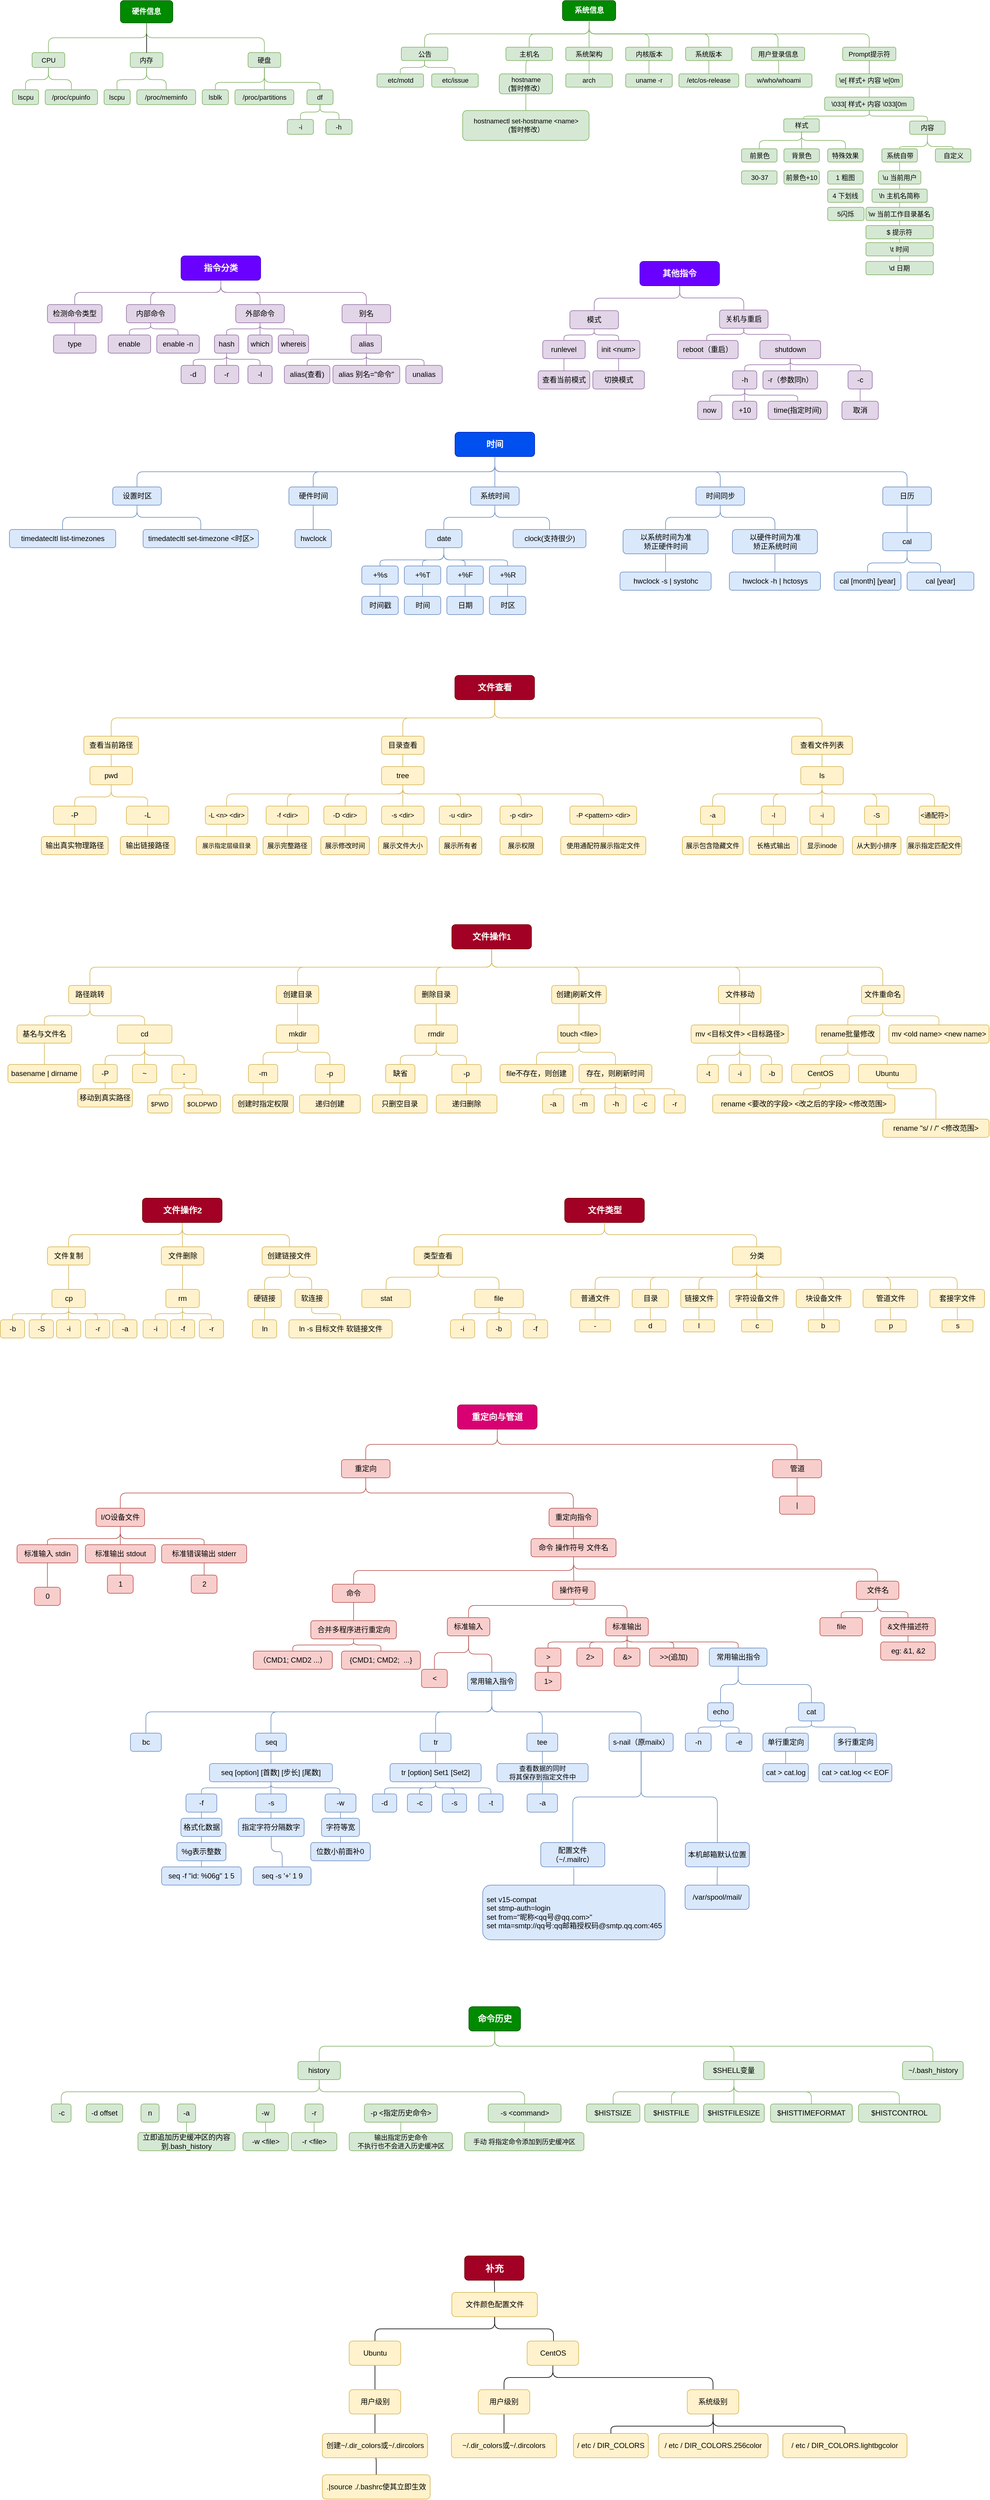 <mxfile version="23.0.2" type="device">
  <diagram name="第 1 页" id="4tNWO700Kb7Edz0zfixl">
    <mxGraphModel dx="2112" dy="866" grid="1" gridSize="10" guides="1" tooltips="1" connect="1" arrows="1" fold="1" page="1" pageScale="1" pageWidth="827" pageHeight="1169" math="0" shadow="0">
      <root>
        <mxCell id="0" />
        <mxCell id="1" parent="0" />
        <mxCell id="qmcJVCJ6IBR0CYIzVHQE-81" value="" style="group" parent="1" vertex="1" connectable="0">
          <mxGeometry x="-797.5" y="70" width="559" height="220" as="geometry" />
        </mxCell>
        <mxCell id="qmcJVCJ6IBR0CYIzVHQE-52" value="&lt;b&gt;硬件信息&lt;/b&gt;" style="rounded=1;whiteSpace=wrap;html=1;fillColor=#008a00;strokeColor=#005700;fontSize=12;fontColor=#ffffff;" parent="qmcJVCJ6IBR0CYIzVHQE-81" vertex="1">
          <mxGeometry x="177.717" width="86.166" height="36.667" as="geometry" />
        </mxCell>
        <mxCell id="qmcJVCJ6IBR0CYIzVHQE-53" value="CPU" style="rounded=1;whiteSpace=wrap;html=1;fillColor=#d5e8d4;strokeColor=#82b366;fontSize=11;" parent="qmcJVCJ6IBR0CYIzVHQE-81" vertex="1">
          <mxGeometry x="32.312" y="85.556" width="53.854" height="24.444" as="geometry" />
        </mxCell>
        <mxCell id="qmcJVCJ6IBR0CYIzVHQE-64" style="edgeStyle=orthogonalEdgeStyle;rounded=1;orthogonalLoop=1;jettySize=auto;html=1;exitX=0.5;exitY=1;exitDx=0;exitDy=0;entryX=0.5;entryY=0;entryDx=0;entryDy=0;curved=0;endArrow=none;endFill=0;fillColor=#d5e8d4;strokeColor=#82b366;" parent="qmcJVCJ6IBR0CYIzVHQE-81" source="qmcJVCJ6IBR0CYIzVHQE-52" target="qmcJVCJ6IBR0CYIzVHQE-53" edge="1">
          <mxGeometry relative="1" as="geometry">
            <Array as="points">
              <mxPoint x="220.8" y="61.111" />
              <mxPoint x="59.239" y="61.111" />
            </Array>
          </mxGeometry>
        </mxCell>
        <mxCell id="qmcJVCJ6IBR0CYIzVHQE-54" value="内存" style="rounded=1;whiteSpace=wrap;html=1;fillColor=#d5e8d4;strokeColor=#82b366;fontSize=11;" parent="qmcJVCJ6IBR0CYIzVHQE-81" vertex="1">
          <mxGeometry x="193.873" y="85.556" width="53.854" height="24.444" as="geometry" />
        </mxCell>
        <mxCell id="qmcJVCJ6IBR0CYIzVHQE-63" style="edgeStyle=orthogonalEdgeStyle;rounded=1;orthogonalLoop=1;jettySize=auto;html=1;exitX=0.5;exitY=1;exitDx=0;exitDy=0;entryX=0.5;entryY=0;entryDx=0;entryDy=0;curved=0;endArrow=none;endFill=0;" parent="qmcJVCJ6IBR0CYIzVHQE-81" source="qmcJVCJ6IBR0CYIzVHQE-52" target="qmcJVCJ6IBR0CYIzVHQE-54" edge="1">
          <mxGeometry relative="1" as="geometry" />
        </mxCell>
        <mxCell id="qmcJVCJ6IBR0CYIzVHQE-55" value="硬盘" style="rounded=1;whiteSpace=wrap;html=1;fillColor=#d5e8d4;strokeColor=#82b366;fontSize=11;" parent="qmcJVCJ6IBR0CYIzVHQE-81" vertex="1">
          <mxGeometry x="387.746" y="85.556" width="53.854" height="24.444" as="geometry" />
        </mxCell>
        <mxCell id="qmcJVCJ6IBR0CYIzVHQE-65" style="edgeStyle=orthogonalEdgeStyle;rounded=1;orthogonalLoop=1;jettySize=auto;html=1;exitX=0.5;exitY=1;exitDx=0;exitDy=0;entryX=0.5;entryY=0;entryDx=0;entryDy=0;curved=0;endArrow=none;endFill=0;fillColor=#d5e8d4;strokeColor=#82b366;" parent="qmcJVCJ6IBR0CYIzVHQE-81" source="qmcJVCJ6IBR0CYIzVHQE-52" target="qmcJVCJ6IBR0CYIzVHQE-55" edge="1">
          <mxGeometry relative="1" as="geometry">
            <Array as="points">
              <mxPoint x="220.8" y="61.111" />
              <mxPoint x="414.672" y="61.111" />
            </Array>
          </mxGeometry>
        </mxCell>
        <mxCell id="qmcJVCJ6IBR0CYIzVHQE-56" value="lscpu" style="rounded=1;whiteSpace=wrap;html=1;fillColor=#d5e8d4;strokeColor=#82b366;fontSize=11;" parent="qmcJVCJ6IBR0CYIzVHQE-81" vertex="1">
          <mxGeometry y="146.667" width="43.083" height="24.444" as="geometry" />
        </mxCell>
        <mxCell id="qmcJVCJ6IBR0CYIzVHQE-69" style="edgeStyle=orthogonalEdgeStyle;rounded=1;orthogonalLoop=1;jettySize=auto;html=1;exitX=0.5;exitY=1;exitDx=0;exitDy=0;entryX=0.5;entryY=0;entryDx=0;entryDy=0;strokeColor=#82b366;curved=0;endArrow=none;endFill=0;fillColor=#d5e8d4;" parent="qmcJVCJ6IBR0CYIzVHQE-81" source="qmcJVCJ6IBR0CYIzVHQE-53" target="qmcJVCJ6IBR0CYIzVHQE-56" edge="1">
          <mxGeometry relative="1" as="geometry" />
        </mxCell>
        <mxCell id="qmcJVCJ6IBR0CYIzVHQE-57" value="/proc/cpuinfo" style="rounded=1;whiteSpace=wrap;html=1;fillColor=#d5e8d4;strokeColor=#82b366;fontSize=11;" parent="qmcJVCJ6IBR0CYIzVHQE-81" vertex="1">
          <mxGeometry x="53.854" y="146.667" width="86.166" height="24.444" as="geometry" />
        </mxCell>
        <mxCell id="qmcJVCJ6IBR0CYIzVHQE-70" style="edgeStyle=orthogonalEdgeStyle;rounded=1;orthogonalLoop=1;jettySize=auto;html=1;exitX=0.5;exitY=1;exitDx=0;exitDy=0;entryX=0.5;entryY=0;entryDx=0;entryDy=0;curved=0;endArrow=none;endFill=0;fillColor=#d5e8d4;strokeColor=#82b366;" parent="qmcJVCJ6IBR0CYIzVHQE-81" source="qmcJVCJ6IBR0CYIzVHQE-53" target="qmcJVCJ6IBR0CYIzVHQE-57" edge="1">
          <mxGeometry relative="1" as="geometry" />
        </mxCell>
        <mxCell id="qmcJVCJ6IBR0CYIzVHQE-58" value="/proc/meminfo" style="rounded=1;whiteSpace=wrap;html=1;fillColor=#d5e8d4;strokeColor=#82b366;fontSize=11;" parent="qmcJVCJ6IBR0CYIzVHQE-81" vertex="1">
          <mxGeometry x="204.644" y="146.667" width="96.936" height="24.444" as="geometry" />
        </mxCell>
        <mxCell id="qmcJVCJ6IBR0CYIzVHQE-72" style="edgeStyle=orthogonalEdgeStyle;shape=connector;curved=0;rounded=1;orthogonalLoop=1;jettySize=auto;html=1;exitX=0.5;exitY=1;exitDx=0;exitDy=0;entryX=0.5;entryY=0;entryDx=0;entryDy=0;labelBackgroundColor=default;strokeColor=#82b366;align=center;verticalAlign=middle;fontFamily=Helvetica;fontSize=11;fontColor=default;endArrow=none;endFill=0;fillColor=#d5e8d4;" parent="qmcJVCJ6IBR0CYIzVHQE-81" source="qmcJVCJ6IBR0CYIzVHQE-54" target="qmcJVCJ6IBR0CYIzVHQE-58" edge="1">
          <mxGeometry relative="1" as="geometry" />
        </mxCell>
        <mxCell id="qmcJVCJ6IBR0CYIzVHQE-59" value="lscpu" style="rounded=1;whiteSpace=wrap;html=1;fillColor=#d5e8d4;strokeColor=#82b366;fontSize=11;" parent="qmcJVCJ6IBR0CYIzVHQE-81" vertex="1">
          <mxGeometry x="150.79" y="146.667" width="43.083" height="24.444" as="geometry" />
        </mxCell>
        <mxCell id="qmcJVCJ6IBR0CYIzVHQE-71" style="edgeStyle=orthogonalEdgeStyle;rounded=1;orthogonalLoop=1;jettySize=auto;html=1;exitX=0.5;exitY=1;exitDx=0;exitDy=0;entryX=0.5;entryY=0;entryDx=0;entryDy=0;curved=0;endArrow=none;endFill=0;fillColor=#d5e8d4;strokeColor=#82b366;" parent="qmcJVCJ6IBR0CYIzVHQE-81" source="qmcJVCJ6IBR0CYIzVHQE-54" target="qmcJVCJ6IBR0CYIzVHQE-59" edge="1">
          <mxGeometry relative="1" as="geometry">
            <Array as="points">
              <mxPoint x="221" y="130" />
              <mxPoint x="172" y="130" />
              <mxPoint x="172" y="140" />
              <mxPoint x="172" y="140" />
            </Array>
          </mxGeometry>
        </mxCell>
        <mxCell id="qmcJVCJ6IBR0CYIzVHQE-60" value="/proc/partitions" style="rounded=1;whiteSpace=wrap;html=1;fillColor=#d5e8d4;strokeColor=#82b366;fontSize=11;" parent="qmcJVCJ6IBR0CYIzVHQE-81" vertex="1">
          <mxGeometry x="366.204" y="146.667" width="96.936" height="24.444" as="geometry" />
        </mxCell>
        <mxCell id="qmcJVCJ6IBR0CYIzVHQE-73" style="edgeStyle=orthogonalEdgeStyle;shape=connector;curved=0;rounded=1;orthogonalLoop=1;jettySize=auto;html=1;exitX=0.5;exitY=1;exitDx=0;exitDy=0;entryX=0.5;entryY=0;entryDx=0;entryDy=0;labelBackgroundColor=default;strokeColor=#82b366;align=center;verticalAlign=middle;fontFamily=Helvetica;fontSize=11;fontColor=default;endArrow=none;endFill=0;fillColor=#d5e8d4;" parent="qmcJVCJ6IBR0CYIzVHQE-81" source="qmcJVCJ6IBR0CYIzVHQE-55" target="qmcJVCJ6IBR0CYIzVHQE-60" edge="1">
          <mxGeometry relative="1" as="geometry" />
        </mxCell>
        <mxCell id="qmcJVCJ6IBR0CYIzVHQE-61" value="lsblk" style="rounded=1;whiteSpace=wrap;html=1;fillColor=#d5e8d4;strokeColor=#82b366;fontSize=11;" parent="qmcJVCJ6IBR0CYIzVHQE-81" vertex="1">
          <mxGeometry x="312.351" y="146.667" width="43.083" height="24.444" as="geometry" />
        </mxCell>
        <mxCell id="qmcJVCJ6IBR0CYIzVHQE-74" style="edgeStyle=orthogonalEdgeStyle;shape=connector;curved=0;rounded=1;orthogonalLoop=1;jettySize=auto;html=1;exitX=0.5;exitY=1;exitDx=0;exitDy=0;entryX=0.5;entryY=0;entryDx=0;entryDy=0;labelBackgroundColor=default;strokeColor=#82b366;align=center;verticalAlign=middle;fontFamily=Helvetica;fontSize=11;fontColor=default;endArrow=none;endFill=0;fillColor=#d5e8d4;" parent="qmcJVCJ6IBR0CYIzVHQE-81" source="qmcJVCJ6IBR0CYIzVHQE-55" target="qmcJVCJ6IBR0CYIzVHQE-61" edge="1">
          <mxGeometry relative="1" as="geometry">
            <Array as="points">
              <mxPoint x="414.672" y="134.444" />
              <mxPoint x="333.892" y="134.444" />
            </Array>
          </mxGeometry>
        </mxCell>
        <mxCell id="qmcJVCJ6IBR0CYIzVHQE-62" value="df" style="rounded=1;whiteSpace=wrap;html=1;fillColor=#d5e8d4;strokeColor=#82b366;fontSize=11;" parent="qmcJVCJ6IBR0CYIzVHQE-81" vertex="1">
          <mxGeometry x="484.682" y="146.667" width="43.083" height="24.444" as="geometry" />
        </mxCell>
        <mxCell id="qmcJVCJ6IBR0CYIzVHQE-75" style="edgeStyle=orthogonalEdgeStyle;shape=connector;curved=0;rounded=1;orthogonalLoop=1;jettySize=auto;html=1;exitX=0.5;exitY=1;exitDx=0;exitDy=0;entryX=0.5;entryY=0;entryDx=0;entryDy=0;labelBackgroundColor=default;strokeColor=#82b366;align=center;verticalAlign=middle;fontFamily=Helvetica;fontSize=11;fontColor=default;endArrow=none;endFill=0;fillColor=#d5e8d4;" parent="qmcJVCJ6IBR0CYIzVHQE-81" source="qmcJVCJ6IBR0CYIzVHQE-55" target="qmcJVCJ6IBR0CYIzVHQE-62" edge="1">
          <mxGeometry relative="1" as="geometry">
            <Array as="points">
              <mxPoint x="414.672" y="134.444" />
              <mxPoint x="506.224" y="134.444" />
            </Array>
          </mxGeometry>
        </mxCell>
        <mxCell id="qmcJVCJ6IBR0CYIzVHQE-76" value="-i" style="rounded=1;whiteSpace=wrap;html=1;fillColor=#d5e8d4;strokeColor=#82b366;fontSize=11;" parent="qmcJVCJ6IBR0CYIzVHQE-81" vertex="1">
          <mxGeometry x="452.37" y="195.556" width="43.083" height="24.444" as="geometry" />
        </mxCell>
        <mxCell id="qmcJVCJ6IBR0CYIzVHQE-78" style="edgeStyle=orthogonalEdgeStyle;shape=connector;curved=0;rounded=1;orthogonalLoop=1;jettySize=auto;html=1;exitX=0.5;exitY=1;exitDx=0;exitDy=0;entryX=0.5;entryY=0;entryDx=0;entryDy=0;labelBackgroundColor=default;strokeColor=#82b366;align=center;verticalAlign=middle;fontFamily=Helvetica;fontSize=11;fontColor=default;endArrow=none;endFill=0;fillColor=#d5e8d4;" parent="qmcJVCJ6IBR0CYIzVHQE-81" source="qmcJVCJ6IBR0CYIzVHQE-62" target="qmcJVCJ6IBR0CYIzVHQE-76" edge="1">
          <mxGeometry relative="1" as="geometry">
            <Array as="points">
              <mxPoint x="506.224" y="183.333" />
              <mxPoint x="473.911" y="183.333" />
            </Array>
          </mxGeometry>
        </mxCell>
        <mxCell id="qmcJVCJ6IBR0CYIzVHQE-77" value="-h" style="rounded=1;whiteSpace=wrap;html=1;fillColor=#d5e8d4;strokeColor=#82b366;fontSize=11;" parent="qmcJVCJ6IBR0CYIzVHQE-81" vertex="1">
          <mxGeometry x="515.917" y="195.556" width="43.083" height="24.444" as="geometry" />
        </mxCell>
        <mxCell id="qmcJVCJ6IBR0CYIzVHQE-79" style="edgeStyle=orthogonalEdgeStyle;shape=connector;curved=0;rounded=1;orthogonalLoop=1;jettySize=auto;html=1;exitX=0.5;exitY=1;exitDx=0;exitDy=0;entryX=0.5;entryY=0;entryDx=0;entryDy=0;labelBackgroundColor=default;strokeColor=#82b366;align=center;verticalAlign=middle;fontFamily=Helvetica;fontSize=11;fontColor=default;endArrow=none;endFill=0;fillColor=#d5e8d4;" parent="qmcJVCJ6IBR0CYIzVHQE-81" source="qmcJVCJ6IBR0CYIzVHQE-62" target="qmcJVCJ6IBR0CYIzVHQE-77" edge="1">
          <mxGeometry relative="1" as="geometry">
            <Array as="points">
              <mxPoint x="506.224" y="183.333" />
              <mxPoint x="537.459" y="183.333" />
            </Array>
          </mxGeometry>
        </mxCell>
        <mxCell id="qmcJVCJ6IBR0CYIzVHQE-331" style="edgeStyle=orthogonalEdgeStyle;shape=connector;curved=0;rounded=1;orthogonalLoop=1;jettySize=auto;html=1;exitX=0.5;exitY=1;exitDx=0;exitDy=0;entryX=0.5;entryY=0;entryDx=0;entryDy=0;labelBackgroundColor=default;strokeColor=#d6b656;align=center;verticalAlign=middle;fontFamily=Helvetica;fontSize=11;fontColor=default;endArrow=none;endFill=0;fillColor=#fff2cc;" parent="1" source="qmcJVCJ6IBR0CYIzVHQE-200" target="qmcJVCJ6IBR0CYIzVHQE-243" edge="1">
          <mxGeometry relative="1" as="geometry">
            <Array as="points">
              <mxPoint x="-4" y="1250" />
              <mxPoint x="-155" y="1250" />
            </Array>
          </mxGeometry>
        </mxCell>
        <mxCell id="qmcJVCJ6IBR0CYIzVHQE-332" style="edgeStyle=orthogonalEdgeStyle;shape=connector;curved=0;rounded=1;orthogonalLoop=1;jettySize=auto;html=1;exitX=0.5;exitY=1;exitDx=0;exitDy=0;entryX=0.5;entryY=0;entryDx=0;entryDy=0;labelBackgroundColor=default;strokeColor=#d6b656;align=center;verticalAlign=middle;fontFamily=Helvetica;fontSize=11;fontColor=default;endArrow=none;endFill=0;fillColor=#fff2cc;" parent="1" source="qmcJVCJ6IBR0CYIzVHQE-200" target="qmcJVCJ6IBR0CYIzVHQE-253" edge="1">
          <mxGeometry relative="1" as="geometry" />
        </mxCell>
        <mxCell id="qmcJVCJ6IBR0CYIzVHQE-333" style="edgeStyle=orthogonalEdgeStyle;shape=connector;curved=0;rounded=1;orthogonalLoop=1;jettySize=auto;html=1;exitX=0.5;exitY=1;exitDx=0;exitDy=0;entryX=0.5;entryY=0;entryDx=0;entryDy=0;labelBackgroundColor=default;strokeColor=#d6b656;align=center;verticalAlign=middle;fontFamily=Helvetica;fontSize=11;fontColor=default;endArrow=none;endFill=0;fillColor=#fff2cc;" parent="1" source="qmcJVCJ6IBR0CYIzVHQE-200" target="qmcJVCJ6IBR0CYIzVHQE-301" edge="1">
          <mxGeometry relative="1" as="geometry">
            <Array as="points">
              <mxPoint x="-4" y="1250" />
              <mxPoint x="535" y="1250" />
            </Array>
          </mxGeometry>
        </mxCell>
        <mxCell id="qmcJVCJ6IBR0CYIzVHQE-200" value="&lt;b&gt;文件查看&lt;/b&gt;" style="rounded=1;whiteSpace=wrap;html=1;fillColor=#a20025;strokeColor=#6F0000;fontSize=14;fontColor=#ffffff;" parent="1" vertex="1">
          <mxGeometry x="-69.25" y="1180" width="131" height="40" as="geometry" />
        </mxCell>
        <mxCell id="qmcJVCJ6IBR0CYIzVHQE-217" value="" style="group" parent="1" vertex="1" connectable="0">
          <mxGeometry x="-802.5" y="780" width="1587.5" height="300" as="geometry" />
        </mxCell>
        <mxCell id="qmcJVCJ6IBR0CYIzVHQE-207" value="日历" style="rounded=1;whiteSpace=wrap;html=1;fillColor=#dae8fc;strokeColor=#6c8ebf;fontSize=12;" parent="qmcJVCJ6IBR0CYIzVHQE-217" vertex="1">
          <mxGeometry x="1437.5" y="90" width="80" height="30" as="geometry" />
        </mxCell>
        <mxCell id="qmcJVCJ6IBR0CYIzVHQE-215" style="edgeStyle=orthogonalEdgeStyle;shape=connector;curved=0;rounded=1;orthogonalLoop=1;jettySize=auto;html=1;exitX=0.5;exitY=1;exitDx=0;exitDy=0;entryX=0.5;entryY=0;entryDx=0;entryDy=0;labelBackgroundColor=default;strokeColor=#6c8ebf;align=center;verticalAlign=middle;fontFamily=Helvetica;fontSize=11;fontColor=default;endArrow=none;endFill=0;fillColor=#dae8fc;" parent="qmcJVCJ6IBR0CYIzVHQE-217" source="qmcJVCJ6IBR0CYIzVHQE-106" target="qmcJVCJ6IBR0CYIzVHQE-207" edge="1">
          <mxGeometry relative="1" as="geometry" />
        </mxCell>
        <mxCell id="qmcJVCJ6IBR0CYIzVHQE-106" value="&lt;b&gt;时间&lt;/b&gt;" style="rounded=1;whiteSpace=wrap;html=1;fillColor=#0050ef;strokeColor=#001DBC;fontSize=14;fontColor=#ffffff;container=0;" parent="qmcJVCJ6IBR0CYIzVHQE-217" vertex="1">
          <mxGeometry x="733.5" width="131" height="40" as="geometry" />
        </mxCell>
        <mxCell id="qmcJVCJ6IBR0CYIzVHQE-107" value="硬件时间" style="rounded=1;whiteSpace=wrap;html=1;fillColor=#dae8fc;strokeColor=#6c8ebf;fontSize=12;container=0;" parent="qmcJVCJ6IBR0CYIzVHQE-217" vertex="1">
          <mxGeometry x="460" y="90" width="80" height="30" as="geometry" />
        </mxCell>
        <mxCell id="qmcJVCJ6IBR0CYIzVHQE-151" style="edgeStyle=orthogonalEdgeStyle;shape=connector;curved=0;rounded=1;orthogonalLoop=1;jettySize=auto;html=1;exitX=0.5;exitY=1;exitDx=0;exitDy=0;entryX=0.5;entryY=0;entryDx=0;entryDy=0;labelBackgroundColor=default;strokeColor=#6c8ebf;align=center;verticalAlign=middle;fontFamily=Helvetica;fontSize=11;fontColor=default;endArrow=none;endFill=0;fillColor=#dae8fc;" parent="qmcJVCJ6IBR0CYIzVHQE-217" source="qmcJVCJ6IBR0CYIzVHQE-106" target="qmcJVCJ6IBR0CYIzVHQE-107" edge="1">
          <mxGeometry relative="1" as="geometry" />
        </mxCell>
        <mxCell id="qmcJVCJ6IBR0CYIzVHQE-108" value="系统时间" style="rounded=1;whiteSpace=wrap;html=1;fillColor=#dae8fc;strokeColor=#6c8ebf;fontSize=12;container=0;" parent="qmcJVCJ6IBR0CYIzVHQE-217" vertex="1">
          <mxGeometry x="759" y="90" width="80" height="30" as="geometry" />
        </mxCell>
        <mxCell id="qmcJVCJ6IBR0CYIzVHQE-152" style="edgeStyle=orthogonalEdgeStyle;shape=connector;curved=0;rounded=1;orthogonalLoop=1;jettySize=auto;html=1;exitX=0.5;exitY=1;exitDx=0;exitDy=0;entryX=0.5;entryY=0;entryDx=0;entryDy=0;labelBackgroundColor=default;strokeColor=#6c8ebf;align=center;verticalAlign=middle;fontFamily=Helvetica;fontSize=11;fontColor=default;endArrow=none;endFill=0;fillColor=#dae8fc;" parent="qmcJVCJ6IBR0CYIzVHQE-217" source="qmcJVCJ6IBR0CYIzVHQE-106" target="qmcJVCJ6IBR0CYIzVHQE-108" edge="1">
          <mxGeometry relative="1" as="geometry" />
        </mxCell>
        <mxCell id="qmcJVCJ6IBR0CYIzVHQE-109" value="时间同步" style="rounded=1;whiteSpace=wrap;html=1;fillColor=#dae8fc;strokeColor=#6c8ebf;fontSize=12;container=0;" parent="qmcJVCJ6IBR0CYIzVHQE-217" vertex="1">
          <mxGeometry x="1130" y="90" width="80" height="30" as="geometry" />
        </mxCell>
        <mxCell id="qmcJVCJ6IBR0CYIzVHQE-153" style="edgeStyle=orthogonalEdgeStyle;shape=connector;curved=0;rounded=1;orthogonalLoop=1;jettySize=auto;html=1;exitX=0.5;exitY=1;exitDx=0;exitDy=0;entryX=0.5;entryY=0;entryDx=0;entryDy=0;labelBackgroundColor=default;strokeColor=#6c8ebf;align=center;verticalAlign=middle;fontFamily=Helvetica;fontSize=11;fontColor=default;endArrow=none;endFill=0;fillColor=#dae8fc;" parent="qmcJVCJ6IBR0CYIzVHQE-217" source="qmcJVCJ6IBR0CYIzVHQE-106" target="qmcJVCJ6IBR0CYIzVHQE-109" edge="1">
          <mxGeometry relative="1" as="geometry" />
        </mxCell>
        <mxCell id="qmcJVCJ6IBR0CYIzVHQE-110" value="date" style="rounded=1;whiteSpace=wrap;html=1;fillColor=#dae8fc;strokeColor=#6c8ebf;fontSize=12;container=0;" parent="qmcJVCJ6IBR0CYIzVHQE-217" vertex="1">
          <mxGeometry x="685" y="160" width="60" height="30" as="geometry" />
        </mxCell>
        <mxCell id="qmcJVCJ6IBR0CYIzVHQE-137" style="edgeStyle=orthogonalEdgeStyle;shape=connector;curved=0;rounded=1;orthogonalLoop=1;jettySize=auto;html=1;exitX=0.5;exitY=1;exitDx=0;exitDy=0;entryX=0.5;entryY=0;entryDx=0;entryDy=0;labelBackgroundColor=default;strokeColor=#6c8ebf;align=center;verticalAlign=middle;fontFamily=Helvetica;fontSize=11;fontColor=default;endArrow=none;endFill=0;fillColor=#dae8fc;" parent="qmcJVCJ6IBR0CYIzVHQE-217" source="qmcJVCJ6IBR0CYIzVHQE-108" target="qmcJVCJ6IBR0CYIzVHQE-110" edge="1">
          <mxGeometry relative="1" as="geometry" />
        </mxCell>
        <mxCell id="qmcJVCJ6IBR0CYIzVHQE-111" value="clock(支持很少)" style="rounded=1;whiteSpace=wrap;html=1;fillColor=#dae8fc;strokeColor=#6c8ebf;fontSize=12;container=0;" parent="qmcJVCJ6IBR0CYIzVHQE-217" vertex="1">
          <mxGeometry x="829" y="160" width="120" height="30" as="geometry" />
        </mxCell>
        <mxCell id="qmcJVCJ6IBR0CYIzVHQE-138" style="edgeStyle=orthogonalEdgeStyle;shape=connector;curved=0;rounded=1;orthogonalLoop=1;jettySize=auto;html=1;exitX=0.5;exitY=1;exitDx=0;exitDy=0;entryX=0.5;entryY=0;entryDx=0;entryDy=0;labelBackgroundColor=default;strokeColor=#6c8ebf;align=center;verticalAlign=middle;fontFamily=Helvetica;fontSize=11;fontColor=default;endArrow=none;endFill=0;fillColor=#dae8fc;" parent="qmcJVCJ6IBR0CYIzVHQE-217" source="qmcJVCJ6IBR0CYIzVHQE-108" target="qmcJVCJ6IBR0CYIzVHQE-111" edge="1">
          <mxGeometry relative="1" as="geometry" />
        </mxCell>
        <mxCell id="qmcJVCJ6IBR0CYIzVHQE-112" value="+%s" style="rounded=1;whiteSpace=wrap;html=1;fillColor=#dae8fc;strokeColor=#6c8ebf;fontSize=12;container=0;" parent="qmcJVCJ6IBR0CYIzVHQE-217" vertex="1">
          <mxGeometry x="580" y="220" width="60" height="30" as="geometry" />
        </mxCell>
        <mxCell id="qmcJVCJ6IBR0CYIzVHQE-139" style="edgeStyle=orthogonalEdgeStyle;shape=connector;curved=0;rounded=1;orthogonalLoop=1;jettySize=auto;html=1;exitX=0.5;exitY=1;exitDx=0;exitDy=0;entryX=0.5;entryY=0;entryDx=0;entryDy=0;labelBackgroundColor=default;strokeColor=#6c8ebf;align=center;verticalAlign=middle;fontFamily=Helvetica;fontSize=11;fontColor=default;endArrow=none;endFill=0;fillColor=#dae8fc;" parent="qmcJVCJ6IBR0CYIzVHQE-217" source="qmcJVCJ6IBR0CYIzVHQE-110" target="qmcJVCJ6IBR0CYIzVHQE-112" edge="1">
          <mxGeometry relative="1" as="geometry">
            <Array as="points">
              <mxPoint x="715" y="210" />
              <mxPoint x="610" y="210" />
            </Array>
          </mxGeometry>
        </mxCell>
        <mxCell id="qmcJVCJ6IBR0CYIzVHQE-113" value="+%T" style="rounded=1;whiteSpace=wrap;html=1;fillColor=#dae8fc;strokeColor=#6c8ebf;fontSize=12;container=0;" parent="qmcJVCJ6IBR0CYIzVHQE-217" vertex="1">
          <mxGeometry x="650" y="220" width="60" height="30" as="geometry" />
        </mxCell>
        <mxCell id="qmcJVCJ6IBR0CYIzVHQE-140" style="edgeStyle=orthogonalEdgeStyle;shape=connector;curved=0;rounded=1;orthogonalLoop=1;jettySize=auto;html=1;exitX=0.5;exitY=1;exitDx=0;exitDy=0;entryX=0.5;entryY=0;entryDx=0;entryDy=0;labelBackgroundColor=default;strokeColor=#6c8ebf;align=center;verticalAlign=middle;fontFamily=Helvetica;fontSize=11;fontColor=default;endArrow=none;endFill=0;fillColor=#dae8fc;" parent="qmcJVCJ6IBR0CYIzVHQE-217" source="qmcJVCJ6IBR0CYIzVHQE-110" target="qmcJVCJ6IBR0CYIzVHQE-113" edge="1">
          <mxGeometry relative="1" as="geometry" />
        </mxCell>
        <mxCell id="qmcJVCJ6IBR0CYIzVHQE-114" value="+%F" style="rounded=1;whiteSpace=wrap;html=1;fillColor=#dae8fc;strokeColor=#6c8ebf;fontSize=12;container=0;" parent="qmcJVCJ6IBR0CYIzVHQE-217" vertex="1">
          <mxGeometry x="720" y="220" width="60" height="30" as="geometry" />
        </mxCell>
        <mxCell id="qmcJVCJ6IBR0CYIzVHQE-141" style="edgeStyle=orthogonalEdgeStyle;shape=connector;curved=0;rounded=1;orthogonalLoop=1;jettySize=auto;html=1;exitX=0.5;exitY=1;exitDx=0;exitDy=0;entryX=0.5;entryY=0;entryDx=0;entryDy=0;labelBackgroundColor=default;strokeColor=#6c8ebf;align=center;verticalAlign=middle;fontFamily=Helvetica;fontSize=11;fontColor=default;endArrow=none;endFill=0;fillColor=#dae8fc;" parent="qmcJVCJ6IBR0CYIzVHQE-217" source="qmcJVCJ6IBR0CYIzVHQE-110" target="qmcJVCJ6IBR0CYIzVHQE-114" edge="1">
          <mxGeometry relative="1" as="geometry" />
        </mxCell>
        <mxCell id="qmcJVCJ6IBR0CYIzVHQE-115" value="时间戳" style="rounded=1;whiteSpace=wrap;html=1;fillColor=#dae8fc;strokeColor=#6c8ebf;fontSize=12;container=0;" parent="qmcJVCJ6IBR0CYIzVHQE-217" vertex="1">
          <mxGeometry x="580" y="270" width="60" height="30" as="geometry" />
        </mxCell>
        <mxCell id="qmcJVCJ6IBR0CYIzVHQE-143" style="edgeStyle=orthogonalEdgeStyle;shape=connector;curved=0;rounded=1;orthogonalLoop=1;jettySize=auto;html=1;exitX=0.5;exitY=1;exitDx=0;exitDy=0;entryX=0.5;entryY=0;entryDx=0;entryDy=0;labelBackgroundColor=default;strokeColor=#6c8ebf;align=center;verticalAlign=middle;fontFamily=Helvetica;fontSize=11;fontColor=default;endArrow=none;endFill=0;fillColor=#dae8fc;" parent="qmcJVCJ6IBR0CYIzVHQE-217" source="qmcJVCJ6IBR0CYIzVHQE-112" target="qmcJVCJ6IBR0CYIzVHQE-115" edge="1">
          <mxGeometry relative="1" as="geometry" />
        </mxCell>
        <mxCell id="qmcJVCJ6IBR0CYIzVHQE-117" value="时间" style="rounded=1;whiteSpace=wrap;html=1;fillColor=#dae8fc;strokeColor=#6c8ebf;fontSize=12;container=0;" parent="qmcJVCJ6IBR0CYIzVHQE-217" vertex="1">
          <mxGeometry x="650" y="270" width="60" height="30" as="geometry" />
        </mxCell>
        <mxCell id="qmcJVCJ6IBR0CYIzVHQE-144" style="edgeStyle=orthogonalEdgeStyle;shape=connector;curved=0;rounded=1;orthogonalLoop=1;jettySize=auto;html=1;exitX=0.5;exitY=1;exitDx=0;exitDy=0;entryX=0.5;entryY=0;entryDx=0;entryDy=0;labelBackgroundColor=default;strokeColor=#6c8ebf;align=center;verticalAlign=middle;fontFamily=Helvetica;fontSize=11;fontColor=default;endArrow=none;endFill=0;fillColor=#dae8fc;" parent="qmcJVCJ6IBR0CYIzVHQE-217" source="qmcJVCJ6IBR0CYIzVHQE-113" target="qmcJVCJ6IBR0CYIzVHQE-117" edge="1">
          <mxGeometry relative="1" as="geometry" />
        </mxCell>
        <mxCell id="qmcJVCJ6IBR0CYIzVHQE-118" value="+%R" style="rounded=1;whiteSpace=wrap;html=1;fillColor=#dae8fc;strokeColor=#6c8ebf;fontSize=12;container=0;" parent="qmcJVCJ6IBR0CYIzVHQE-217" vertex="1">
          <mxGeometry x="790" y="220" width="60" height="30" as="geometry" />
        </mxCell>
        <mxCell id="qmcJVCJ6IBR0CYIzVHQE-142" style="edgeStyle=orthogonalEdgeStyle;shape=connector;curved=0;rounded=1;orthogonalLoop=1;jettySize=auto;html=1;exitX=0.5;exitY=1;exitDx=0;exitDy=0;entryX=0.5;entryY=0;entryDx=0;entryDy=0;labelBackgroundColor=default;strokeColor=#6c8ebf;align=center;verticalAlign=middle;fontFamily=Helvetica;fontSize=11;fontColor=default;endArrow=none;endFill=0;fillColor=#dae8fc;" parent="qmcJVCJ6IBR0CYIzVHQE-217" source="qmcJVCJ6IBR0CYIzVHQE-110" target="qmcJVCJ6IBR0CYIzVHQE-118" edge="1">
          <mxGeometry relative="1" as="geometry">
            <Array as="points">
              <mxPoint x="715" y="210" />
              <mxPoint x="820" y="210" />
            </Array>
          </mxGeometry>
        </mxCell>
        <mxCell id="qmcJVCJ6IBR0CYIzVHQE-119" value="日期" style="rounded=1;whiteSpace=wrap;html=1;fillColor=#dae8fc;strokeColor=#6c8ebf;fontSize=12;container=0;" parent="qmcJVCJ6IBR0CYIzVHQE-217" vertex="1">
          <mxGeometry x="720" y="270" width="60" height="30" as="geometry" />
        </mxCell>
        <mxCell id="qmcJVCJ6IBR0CYIzVHQE-145" style="edgeStyle=orthogonalEdgeStyle;shape=connector;curved=0;rounded=1;orthogonalLoop=1;jettySize=auto;html=1;exitX=0.5;exitY=1;exitDx=0;exitDy=0;entryX=0.5;entryY=0;entryDx=0;entryDy=0;labelBackgroundColor=default;strokeColor=#6c8ebf;align=center;verticalAlign=middle;fontFamily=Helvetica;fontSize=11;fontColor=default;endArrow=none;endFill=0;fillColor=#dae8fc;" parent="qmcJVCJ6IBR0CYIzVHQE-217" source="qmcJVCJ6IBR0CYIzVHQE-114" target="qmcJVCJ6IBR0CYIzVHQE-119" edge="1">
          <mxGeometry relative="1" as="geometry" />
        </mxCell>
        <mxCell id="qmcJVCJ6IBR0CYIzVHQE-120" value="时区" style="rounded=1;whiteSpace=wrap;html=1;fillColor=#dae8fc;strokeColor=#6c8ebf;fontSize=12;container=0;" parent="qmcJVCJ6IBR0CYIzVHQE-217" vertex="1">
          <mxGeometry x="790" y="270" width="60" height="30" as="geometry" />
        </mxCell>
        <mxCell id="qmcJVCJ6IBR0CYIzVHQE-146" style="edgeStyle=orthogonalEdgeStyle;shape=connector;curved=0;rounded=1;orthogonalLoop=1;jettySize=auto;html=1;exitX=0.5;exitY=1;exitDx=0;exitDy=0;entryX=0.5;entryY=0;entryDx=0;entryDy=0;labelBackgroundColor=default;strokeColor=#6c8ebf;align=center;verticalAlign=middle;fontFamily=Helvetica;fontSize=11;fontColor=default;endArrow=none;endFill=0;fillColor=#dae8fc;" parent="qmcJVCJ6IBR0CYIzVHQE-217" source="qmcJVCJ6IBR0CYIzVHQE-118" target="qmcJVCJ6IBR0CYIzVHQE-120" edge="1">
          <mxGeometry relative="1" as="geometry" />
        </mxCell>
        <mxCell id="qmcJVCJ6IBR0CYIzVHQE-121" value="hwclock" style="rounded=1;whiteSpace=wrap;html=1;fillColor=#dae8fc;strokeColor=#6c8ebf;fontSize=12;container=0;" parent="qmcJVCJ6IBR0CYIzVHQE-217" vertex="1">
          <mxGeometry x="470" y="160" width="60" height="30" as="geometry" />
        </mxCell>
        <mxCell id="qmcJVCJ6IBR0CYIzVHQE-147" style="edgeStyle=orthogonalEdgeStyle;shape=connector;curved=0;rounded=1;orthogonalLoop=1;jettySize=auto;html=1;exitX=0.5;exitY=1;exitDx=0;exitDy=0;entryX=0.5;entryY=0;entryDx=0;entryDy=0;labelBackgroundColor=default;strokeColor=#6c8ebf;align=center;verticalAlign=middle;fontFamily=Helvetica;fontSize=11;fontColor=default;endArrow=none;endFill=0;fillColor=#dae8fc;" parent="qmcJVCJ6IBR0CYIzVHQE-217" source="qmcJVCJ6IBR0CYIzVHQE-107" target="qmcJVCJ6IBR0CYIzVHQE-121" edge="1">
          <mxGeometry relative="1" as="geometry" />
        </mxCell>
        <mxCell id="qmcJVCJ6IBR0CYIzVHQE-122" value="设置时区" style="rounded=1;whiteSpace=wrap;html=1;fillColor=#dae8fc;strokeColor=#6c8ebf;fontSize=12;container=0;" parent="qmcJVCJ6IBR0CYIzVHQE-217" vertex="1">
          <mxGeometry x="170" y="90" width="80" height="30" as="geometry" />
        </mxCell>
        <mxCell id="qmcJVCJ6IBR0CYIzVHQE-150" style="edgeStyle=orthogonalEdgeStyle;shape=connector;curved=0;rounded=1;orthogonalLoop=1;jettySize=auto;html=1;exitX=0.5;exitY=1;exitDx=0;exitDy=0;entryX=0.5;entryY=0;entryDx=0;entryDy=0;labelBackgroundColor=default;strokeColor=#6c8ebf;align=center;verticalAlign=middle;fontFamily=Helvetica;fontSize=11;fontColor=default;endArrow=none;endFill=0;fillColor=#dae8fc;" parent="qmcJVCJ6IBR0CYIzVHQE-217" source="qmcJVCJ6IBR0CYIzVHQE-106" target="qmcJVCJ6IBR0CYIzVHQE-122" edge="1">
          <mxGeometry relative="1" as="geometry" />
        </mxCell>
        <mxCell id="qmcJVCJ6IBR0CYIzVHQE-123" value="timedatecltl list-timezones" style="rounded=1;whiteSpace=wrap;html=1;fillColor=#dae8fc;strokeColor=#6c8ebf;fontSize=12;container=0;" parent="qmcJVCJ6IBR0CYIzVHQE-217" vertex="1">
          <mxGeometry y="160" width="175" height="30" as="geometry" />
        </mxCell>
        <mxCell id="qmcJVCJ6IBR0CYIzVHQE-148" style="edgeStyle=orthogonalEdgeStyle;shape=connector;curved=0;rounded=1;orthogonalLoop=1;jettySize=auto;html=1;exitX=0.5;exitY=1;exitDx=0;exitDy=0;entryX=0.5;entryY=0;entryDx=0;entryDy=0;labelBackgroundColor=default;strokeColor=#6c8ebf;align=center;verticalAlign=middle;fontFamily=Helvetica;fontSize=11;fontColor=default;endArrow=none;endFill=0;fillColor=#dae8fc;" parent="qmcJVCJ6IBR0CYIzVHQE-217" source="qmcJVCJ6IBR0CYIzVHQE-122" target="qmcJVCJ6IBR0CYIzVHQE-123" edge="1">
          <mxGeometry relative="1" as="geometry" />
        </mxCell>
        <mxCell id="qmcJVCJ6IBR0CYIzVHQE-124" value="timedatecltl set-timezone &amp;lt;时区&amp;gt;" style="rounded=1;whiteSpace=wrap;html=1;fillColor=#dae8fc;strokeColor=#6c8ebf;fontSize=12;container=0;" parent="qmcJVCJ6IBR0CYIzVHQE-217" vertex="1">
          <mxGeometry x="220" y="160" width="190" height="30" as="geometry" />
        </mxCell>
        <mxCell id="qmcJVCJ6IBR0CYIzVHQE-149" style="edgeStyle=orthogonalEdgeStyle;shape=connector;curved=0;rounded=1;orthogonalLoop=1;jettySize=auto;html=1;exitX=0.5;exitY=1;exitDx=0;exitDy=0;entryX=0.5;entryY=0;entryDx=0;entryDy=0;labelBackgroundColor=default;strokeColor=#6c8ebf;align=center;verticalAlign=middle;fontFamily=Helvetica;fontSize=11;fontColor=default;endArrow=none;endFill=0;fillColor=#dae8fc;" parent="qmcJVCJ6IBR0CYIzVHQE-217" source="qmcJVCJ6IBR0CYIzVHQE-122" target="qmcJVCJ6IBR0CYIzVHQE-124" edge="1">
          <mxGeometry relative="1" as="geometry" />
        </mxCell>
        <mxCell id="qmcJVCJ6IBR0CYIzVHQE-128" value="以硬件时间为准&lt;br&gt;矫正系统时间" style="rounded=1;whiteSpace=wrap;html=1;fillColor=#dae8fc;strokeColor=#6c8ebf;fontSize=12;container=0;" parent="qmcJVCJ6IBR0CYIzVHQE-217" vertex="1">
          <mxGeometry x="1190" y="160" width="140" height="40" as="geometry" />
        </mxCell>
        <mxCell id="qmcJVCJ6IBR0CYIzVHQE-134" style="edgeStyle=orthogonalEdgeStyle;shape=connector;curved=0;rounded=1;orthogonalLoop=1;jettySize=auto;html=1;exitX=0.5;exitY=1;exitDx=0;exitDy=0;entryX=0.5;entryY=0;entryDx=0;entryDy=0;labelBackgroundColor=default;strokeColor=#6c8ebf;align=center;verticalAlign=middle;fontFamily=Helvetica;fontSize=11;fontColor=default;endArrow=none;endFill=0;fillColor=#dae8fc;" parent="qmcJVCJ6IBR0CYIzVHQE-217" source="qmcJVCJ6IBR0CYIzVHQE-109" target="qmcJVCJ6IBR0CYIzVHQE-128" edge="1">
          <mxGeometry relative="1" as="geometry" />
        </mxCell>
        <mxCell id="qmcJVCJ6IBR0CYIzVHQE-130" value="hwclock -h | hctosys" style="rounded=1;whiteSpace=wrap;html=1;fillColor=#dae8fc;strokeColor=#6c8ebf;fontSize=12;container=0;" parent="qmcJVCJ6IBR0CYIzVHQE-217" vertex="1">
          <mxGeometry x="1185" y="230" width="150" height="30" as="geometry" />
        </mxCell>
        <mxCell id="qmcJVCJ6IBR0CYIzVHQE-136" style="edgeStyle=orthogonalEdgeStyle;shape=connector;curved=0;rounded=1;orthogonalLoop=1;jettySize=auto;html=1;exitX=0.5;exitY=1;exitDx=0;exitDy=0;entryX=0.5;entryY=0;entryDx=0;entryDy=0;labelBackgroundColor=default;strokeColor=#6c8ebf;align=center;verticalAlign=middle;fontFamily=Helvetica;fontSize=11;fontColor=default;endArrow=none;endFill=0;fillColor=#dae8fc;" parent="qmcJVCJ6IBR0CYIzVHQE-217" source="qmcJVCJ6IBR0CYIzVHQE-128" target="qmcJVCJ6IBR0CYIzVHQE-130" edge="1">
          <mxGeometry relative="1" as="geometry" />
        </mxCell>
        <mxCell id="qmcJVCJ6IBR0CYIzVHQE-131" value="以系统时间为准&lt;br&gt;矫正硬件时间" style="rounded=1;whiteSpace=wrap;html=1;fillColor=#dae8fc;strokeColor=#6c8ebf;fontSize=12;container=0;" parent="qmcJVCJ6IBR0CYIzVHQE-217" vertex="1">
          <mxGeometry x="1010" y="160" width="140" height="40" as="geometry" />
        </mxCell>
        <mxCell id="qmcJVCJ6IBR0CYIzVHQE-133" style="edgeStyle=orthogonalEdgeStyle;shape=connector;curved=0;rounded=1;orthogonalLoop=1;jettySize=auto;html=1;exitX=0.5;exitY=1;exitDx=0;exitDy=0;entryX=0.5;entryY=0;entryDx=0;entryDy=0;labelBackgroundColor=default;strokeColor=#6c8ebf;align=center;verticalAlign=middle;fontFamily=Helvetica;fontSize=11;fontColor=default;endArrow=none;endFill=0;fillColor=#dae8fc;" parent="qmcJVCJ6IBR0CYIzVHQE-217" source="qmcJVCJ6IBR0CYIzVHQE-109" target="qmcJVCJ6IBR0CYIzVHQE-131" edge="1">
          <mxGeometry relative="1" as="geometry" />
        </mxCell>
        <mxCell id="qmcJVCJ6IBR0CYIzVHQE-132" value="hwclock -s | systohc" style="rounded=1;whiteSpace=wrap;html=1;fillColor=#dae8fc;strokeColor=#6c8ebf;fontSize=12;container=0;" parent="qmcJVCJ6IBR0CYIzVHQE-217" vertex="1">
          <mxGeometry x="1005" y="230" width="150" height="30" as="geometry" />
        </mxCell>
        <mxCell id="qmcJVCJ6IBR0CYIzVHQE-135" style="edgeStyle=orthogonalEdgeStyle;shape=connector;curved=0;rounded=1;orthogonalLoop=1;jettySize=auto;html=1;exitX=0.5;exitY=1;exitDx=0;exitDy=0;entryX=0.5;entryY=0;entryDx=0;entryDy=0;labelBackgroundColor=default;strokeColor=#6c8ebf;align=center;verticalAlign=middle;fontFamily=Helvetica;fontSize=11;fontColor=default;endArrow=none;endFill=0;fillColor=#dae8fc;" parent="qmcJVCJ6IBR0CYIzVHQE-217" source="qmcJVCJ6IBR0CYIzVHQE-131" target="qmcJVCJ6IBR0CYIzVHQE-132" edge="1">
          <mxGeometry relative="1" as="geometry" />
        </mxCell>
        <mxCell id="qmcJVCJ6IBR0CYIzVHQE-208" value="cal" style="rounded=1;whiteSpace=wrap;html=1;fillColor=#dae8fc;strokeColor=#6c8ebf;fontSize=12;" parent="qmcJVCJ6IBR0CYIzVHQE-217" vertex="1">
          <mxGeometry x="1437.5" y="165" width="80" height="30" as="geometry" />
        </mxCell>
        <mxCell id="qmcJVCJ6IBR0CYIzVHQE-212" style="edgeStyle=orthogonalEdgeStyle;shape=connector;curved=0;rounded=1;orthogonalLoop=1;jettySize=auto;html=1;exitX=0.5;exitY=1;exitDx=0;exitDy=0;entryX=0.5;entryY=0;entryDx=0;entryDy=0;labelBackgroundColor=default;strokeColor=#6c8ebf;align=center;verticalAlign=middle;fontFamily=Helvetica;fontSize=11;fontColor=default;endArrow=none;endFill=0;fillColor=#dae8fc;" parent="qmcJVCJ6IBR0CYIzVHQE-217" source="qmcJVCJ6IBR0CYIzVHQE-207" target="qmcJVCJ6IBR0CYIzVHQE-208" edge="1">
          <mxGeometry relative="1" as="geometry" />
        </mxCell>
        <mxCell id="qmcJVCJ6IBR0CYIzVHQE-209" value="cal [month] [year]" style="rounded=1;whiteSpace=wrap;html=1;fillColor=#dae8fc;strokeColor=#6c8ebf;fontSize=12;" parent="qmcJVCJ6IBR0CYIzVHQE-217" vertex="1">
          <mxGeometry x="1357.5" y="230" width="110" height="30" as="geometry" />
        </mxCell>
        <mxCell id="qmcJVCJ6IBR0CYIzVHQE-213" style="edgeStyle=orthogonalEdgeStyle;shape=connector;curved=0;rounded=1;orthogonalLoop=1;jettySize=auto;html=1;exitX=0.5;exitY=1;exitDx=0;exitDy=0;entryX=0.5;entryY=0;entryDx=0;entryDy=0;labelBackgroundColor=default;strokeColor=#6c8ebf;align=center;verticalAlign=middle;fontFamily=Helvetica;fontSize=11;fontColor=default;endArrow=none;endFill=0;fillColor=#dae8fc;" parent="qmcJVCJ6IBR0CYIzVHQE-217" source="qmcJVCJ6IBR0CYIzVHQE-208" target="qmcJVCJ6IBR0CYIzVHQE-209" edge="1">
          <mxGeometry relative="1" as="geometry">
            <Array as="points">
              <mxPoint x="1477.5" y="215" />
              <mxPoint x="1412.5" y="215" />
            </Array>
          </mxGeometry>
        </mxCell>
        <mxCell id="qmcJVCJ6IBR0CYIzVHQE-211" value="cal [year]" style="rounded=1;whiteSpace=wrap;html=1;fillColor=#dae8fc;strokeColor=#6c8ebf;fontSize=12;" parent="qmcJVCJ6IBR0CYIzVHQE-217" vertex="1">
          <mxGeometry x="1477.5" y="230" width="110" height="30" as="geometry" />
        </mxCell>
        <mxCell id="qmcJVCJ6IBR0CYIzVHQE-214" style="edgeStyle=orthogonalEdgeStyle;shape=connector;curved=0;rounded=1;orthogonalLoop=1;jettySize=auto;html=1;exitX=0.5;exitY=1;exitDx=0;exitDy=0;entryX=0.5;entryY=0;entryDx=0;entryDy=0;labelBackgroundColor=default;strokeColor=#6c8ebf;align=center;verticalAlign=middle;fontFamily=Helvetica;fontSize=11;fontColor=default;endArrow=none;endFill=0;fillColor=#dae8fc;" parent="qmcJVCJ6IBR0CYIzVHQE-217" source="qmcJVCJ6IBR0CYIzVHQE-208" target="qmcJVCJ6IBR0CYIzVHQE-211" edge="1">
          <mxGeometry relative="1" as="geometry" />
        </mxCell>
        <mxCell id="qmcJVCJ6IBR0CYIzVHQE-283" style="edgeStyle=orthogonalEdgeStyle;shape=connector;curved=0;rounded=1;orthogonalLoop=1;jettySize=auto;html=1;exitX=0.5;exitY=1;exitDx=0;exitDy=0;entryX=0.5;entryY=0;entryDx=0;entryDy=0;labelBackgroundColor=default;strokeColor=#d6b656;align=center;verticalAlign=middle;fontFamily=Helvetica;fontSize=11;fontColor=default;endArrow=none;endFill=0;fillColor=#fff2cc;" parent="1" source="qmcJVCJ6IBR0CYIzVHQE-243" target="qmcJVCJ6IBR0CYIzVHQE-245" edge="1">
          <mxGeometry relative="1" as="geometry" />
        </mxCell>
        <mxCell id="qmcJVCJ6IBR0CYIzVHQE-243" value="目录查看" style="rounded=1;whiteSpace=wrap;html=1;fillColor=#fff2cc;strokeColor=#d6b656;fontSize=12;" parent="1" vertex="1">
          <mxGeometry x="-190" y="1280" width="70" height="30" as="geometry" />
        </mxCell>
        <mxCell id="qmcJVCJ6IBR0CYIzVHQE-285" style="edgeStyle=orthogonalEdgeStyle;shape=connector;curved=0;rounded=1;orthogonalLoop=1;jettySize=auto;html=1;exitX=0.5;exitY=1;exitDx=0;exitDy=0;entryX=0.5;entryY=0;entryDx=0;entryDy=0;labelBackgroundColor=default;strokeColor=#d6b656;align=center;verticalAlign=middle;fontFamily=Helvetica;fontSize=11;fontColor=default;endArrow=none;endFill=0;fillColor=#fff2cc;" parent="1" source="qmcJVCJ6IBR0CYIzVHQE-245" target="qmcJVCJ6IBR0CYIzVHQE-275" edge="1">
          <mxGeometry relative="1" as="geometry" />
        </mxCell>
        <mxCell id="qmcJVCJ6IBR0CYIzVHQE-286" style="edgeStyle=orthogonalEdgeStyle;shape=connector;curved=0;rounded=1;orthogonalLoop=1;jettySize=auto;html=1;exitX=0.5;exitY=1;exitDx=0;exitDy=0;entryX=0.5;entryY=0;entryDx=0;entryDy=0;labelBackgroundColor=default;strokeColor=#d6b656;align=center;verticalAlign=middle;fontFamily=Helvetica;fontSize=11;fontColor=default;endArrow=none;endFill=0;fillColor=#fff2cc;" parent="1" source="qmcJVCJ6IBR0CYIzVHQE-245" target="qmcJVCJ6IBR0CYIzVHQE-269" edge="1">
          <mxGeometry relative="1" as="geometry">
            <Array as="points">
              <mxPoint x="-155" y="1375" />
              <mxPoint x="-445" y="1375" />
            </Array>
          </mxGeometry>
        </mxCell>
        <mxCell id="qmcJVCJ6IBR0CYIzVHQE-287" style="edgeStyle=orthogonalEdgeStyle;shape=connector;curved=0;rounded=1;orthogonalLoop=1;jettySize=auto;html=1;exitX=0.5;exitY=1;exitDx=0;exitDy=0;entryX=0.5;entryY=0;entryDx=0;entryDy=0;labelBackgroundColor=default;strokeColor=#d6b656;align=center;verticalAlign=middle;fontFamily=Helvetica;fontSize=11;fontColor=default;endArrow=none;endFill=0;fillColor=#fff2cc;" parent="1" source="qmcJVCJ6IBR0CYIzVHQE-245" target="qmcJVCJ6IBR0CYIzVHQE-271" edge="1">
          <mxGeometry relative="1" as="geometry">
            <Array as="points">
              <mxPoint x="-155" y="1375" />
              <mxPoint x="-345" y="1375" />
            </Array>
          </mxGeometry>
        </mxCell>
        <mxCell id="qmcJVCJ6IBR0CYIzVHQE-288" style="edgeStyle=orthogonalEdgeStyle;shape=connector;curved=0;rounded=1;orthogonalLoop=1;jettySize=auto;html=1;exitX=0.5;exitY=1;exitDx=0;exitDy=0;entryX=0.5;entryY=0;entryDx=0;entryDy=0;labelBackgroundColor=default;strokeColor=#d6b656;align=center;verticalAlign=middle;fontFamily=Helvetica;fontSize=11;fontColor=default;endArrow=none;endFill=0;fillColor=#fff2cc;" parent="1" source="qmcJVCJ6IBR0CYIzVHQE-245" target="qmcJVCJ6IBR0CYIzVHQE-273" edge="1">
          <mxGeometry relative="1" as="geometry">
            <Array as="points">
              <mxPoint x="-155" y="1375" />
              <mxPoint x="-250" y="1375" />
            </Array>
          </mxGeometry>
        </mxCell>
        <mxCell id="qmcJVCJ6IBR0CYIzVHQE-289" style="edgeStyle=orthogonalEdgeStyle;shape=connector;curved=0;rounded=1;orthogonalLoop=1;jettySize=auto;html=1;exitX=0.5;exitY=1;exitDx=0;exitDy=0;entryX=0.5;entryY=0;entryDx=0;entryDy=0;labelBackgroundColor=default;strokeColor=#d6b656;align=center;verticalAlign=middle;fontFamily=Helvetica;fontSize=11;fontColor=default;endArrow=none;endFill=0;fillColor=#fff2cc;" parent="1" source="qmcJVCJ6IBR0CYIzVHQE-245" target="qmcJVCJ6IBR0CYIzVHQE-277" edge="1">
          <mxGeometry relative="1" as="geometry">
            <Array as="points">
              <mxPoint x="-155" y="1375" />
              <mxPoint x="-60" y="1375" />
            </Array>
          </mxGeometry>
        </mxCell>
        <mxCell id="qmcJVCJ6IBR0CYIzVHQE-290" style="edgeStyle=orthogonalEdgeStyle;shape=connector;curved=0;rounded=1;orthogonalLoop=1;jettySize=auto;html=1;exitX=0.5;exitY=1;exitDx=0;exitDy=0;entryX=0.5;entryY=0;entryDx=0;entryDy=0;labelBackgroundColor=default;strokeColor=#d6b656;align=center;verticalAlign=middle;fontFamily=Helvetica;fontSize=11;fontColor=default;endArrow=none;endFill=0;fillColor=#fff2cc;" parent="1" source="qmcJVCJ6IBR0CYIzVHQE-245" target="qmcJVCJ6IBR0CYIzVHQE-280" edge="1">
          <mxGeometry relative="1" as="geometry">
            <Array as="points">
              <mxPoint x="-155" y="1375" />
              <mxPoint x="40" y="1375" />
            </Array>
          </mxGeometry>
        </mxCell>
        <mxCell id="qmcJVCJ6IBR0CYIzVHQE-291" style="edgeStyle=orthogonalEdgeStyle;shape=connector;curved=0;rounded=1;orthogonalLoop=1;jettySize=auto;html=1;exitX=0.5;exitY=1;exitDx=0;exitDy=0;entryX=0.5;entryY=0;entryDx=0;entryDy=0;labelBackgroundColor=default;strokeColor=#d6b656;align=center;verticalAlign=middle;fontFamily=Helvetica;fontSize=11;fontColor=default;endArrow=none;endFill=0;fillColor=#fff2cc;" parent="1" source="qmcJVCJ6IBR0CYIzVHQE-245" target="qmcJVCJ6IBR0CYIzVHQE-281" edge="1">
          <mxGeometry relative="1" as="geometry">
            <Array as="points">
              <mxPoint x="-155" y="1375" />
              <mxPoint x="175" y="1375" />
            </Array>
          </mxGeometry>
        </mxCell>
        <mxCell id="qmcJVCJ6IBR0CYIzVHQE-245" value="tree" style="rounded=1;whiteSpace=wrap;html=1;fillColor=#fff2cc;strokeColor=#d6b656;fontSize=12;" parent="1" vertex="1">
          <mxGeometry x="-190" y="1330" width="70" height="30" as="geometry" />
        </mxCell>
        <mxCell id="qmcJVCJ6IBR0CYIzVHQE-357" style="edgeStyle=orthogonalEdgeStyle;shape=connector;curved=0;rounded=1;orthogonalLoop=1;jettySize=auto;html=1;exitX=0.5;exitY=1;exitDx=0;exitDy=0;entryX=0.5;entryY=0;entryDx=0;entryDy=0;labelBackgroundColor=default;strokeColor=#d6b656;align=center;verticalAlign=middle;fontFamily=Helvetica;fontSize=11;fontColor=default;endArrow=none;endFill=0;fillColor=#fff2cc;" parent="1" source="qmcJVCJ6IBR0CYIzVHQE-246" target="qmcJVCJ6IBR0CYIzVHQE-254" edge="1">
          <mxGeometry relative="1" as="geometry">
            <Array as="points">
              <mxPoint x="-670" y="1740" />
              <mxPoint x="-745" y="1740" />
            </Array>
          </mxGeometry>
        </mxCell>
        <mxCell id="qmcJVCJ6IBR0CYIzVHQE-358" style="edgeStyle=orthogonalEdgeStyle;shape=connector;curved=0;rounded=1;orthogonalLoop=1;jettySize=auto;html=1;exitX=0.5;exitY=1;exitDx=0;exitDy=0;entryX=0.5;entryY=0;entryDx=0;entryDy=0;labelBackgroundColor=default;strokeColor=#d6b656;align=center;verticalAlign=middle;fontFamily=Helvetica;fontSize=11;fontColor=default;endArrow=none;endFill=0;fillColor=#fff2cc;" parent="1" source="qmcJVCJ6IBR0CYIzVHQE-246" target="qmcJVCJ6IBR0CYIzVHQE-341" edge="1">
          <mxGeometry relative="1" as="geometry">
            <Array as="points">
              <mxPoint x="-670" y="1740" />
              <mxPoint x="-580" y="1740" />
            </Array>
          </mxGeometry>
        </mxCell>
        <mxCell id="qmcJVCJ6IBR0CYIzVHQE-246" value="路径跳转" style="rounded=1;whiteSpace=wrap;html=1;fillColor=#fff2cc;strokeColor=#d6b656;fontSize=12;" parent="1" vertex="1">
          <mxGeometry x="-705" y="1690" width="70" height="30" as="geometry" />
        </mxCell>
        <mxCell id="lQSbdheKpexKE0MNHLSB-18" style="edgeStyle=orthogonalEdgeStyle;shape=connector;curved=0;rounded=1;orthogonalLoop=1;jettySize=auto;html=1;exitX=0.5;exitY=1;exitDx=0;exitDy=0;entryX=0.5;entryY=0;entryDx=0;entryDy=0;labelBackgroundColor=default;strokeColor=#d6b656;align=center;verticalAlign=middle;fontFamily=Helvetica;fontSize=11;fontColor=default;endArrow=none;endFill=0;fillColor=#fff2cc;" parent="1" source="qmcJVCJ6IBR0CYIzVHQE-247" target="lQSbdheKpexKE0MNHLSB-17" edge="1">
          <mxGeometry relative="1" as="geometry" />
        </mxCell>
        <mxCell id="qmcJVCJ6IBR0CYIzVHQE-247" value="文件移动" style="rounded=1;whiteSpace=wrap;html=1;fillColor=#fff2cc;strokeColor=#d6b656;fontSize=12;" parent="1" vertex="1">
          <mxGeometry x="364.5" y="1690" width="70" height="30" as="geometry" />
        </mxCell>
        <mxCell id="lQSbdheKpexKE0MNHLSB-38" style="edgeStyle=orthogonalEdgeStyle;shape=connector;curved=0;rounded=1;orthogonalLoop=1;jettySize=auto;html=1;exitX=0.5;exitY=1;exitDx=0;exitDy=0;entryX=0.5;entryY=0;entryDx=0;entryDy=0;labelBackgroundColor=default;strokeColor=#d6b656;align=center;verticalAlign=middle;fontFamily=Helvetica;fontSize=11;fontColor=default;endArrow=none;endFill=0;fillColor=#fff2cc;" parent="1" source="qmcJVCJ6IBR0CYIzVHQE-248" target="lQSbdheKpexKE0MNHLSB-29" edge="1">
          <mxGeometry relative="1" as="geometry">
            <Array as="points">
              <mxPoint x="635" y="1740" />
              <mxPoint x="578" y="1740" />
            </Array>
          </mxGeometry>
        </mxCell>
        <mxCell id="lQSbdheKpexKE0MNHLSB-39" style="edgeStyle=orthogonalEdgeStyle;shape=connector;curved=0;rounded=1;orthogonalLoop=1;jettySize=auto;html=1;exitX=0.5;exitY=1;exitDx=0;exitDy=0;entryX=0.5;entryY=0;entryDx=0;entryDy=0;labelBackgroundColor=default;strokeColor=#d6b656;align=center;verticalAlign=middle;fontFamily=Helvetica;fontSize=11;fontColor=default;endArrow=none;endFill=0;fillColor=#fff2cc;" parent="1" source="qmcJVCJ6IBR0CYIzVHQE-248" target="lQSbdheKpexKE0MNHLSB-27" edge="1">
          <mxGeometry relative="1" as="geometry">
            <Array as="points">
              <mxPoint x="635" y="1740" />
              <mxPoint x="728" y="1740" />
            </Array>
          </mxGeometry>
        </mxCell>
        <mxCell id="qmcJVCJ6IBR0CYIzVHQE-248" value="文件重命名" style="rounded=1;whiteSpace=wrap;html=1;fillColor=#fff2cc;strokeColor=#d6b656;fontSize=12;" parent="1" vertex="1">
          <mxGeometry x="600" y="1690" width="70" height="30" as="geometry" />
        </mxCell>
        <mxCell id="lQSbdheKpexKE0MNHLSB-75" style="edgeStyle=orthogonalEdgeStyle;shape=connector;curved=0;rounded=1;orthogonalLoop=1;jettySize=auto;html=1;exitX=0.5;exitY=1;exitDx=0;exitDy=0;entryX=0.5;entryY=0;entryDx=0;entryDy=0;labelBackgroundColor=default;strokeColor=#d6b656;align=center;verticalAlign=middle;fontFamily=Helvetica;fontSize=11;fontColor=default;endArrow=none;endFill=0;fillColor=#fff2cc;" parent="1" source="qmcJVCJ6IBR0CYIzVHQE-249" target="lQSbdheKpexKE0MNHLSB-67" edge="1">
          <mxGeometry relative="1" as="geometry" />
        </mxCell>
        <mxCell id="qmcJVCJ6IBR0CYIzVHQE-249" value="文件复制" style="rounded=1;whiteSpace=wrap;html=1;fillColor=#fff2cc;strokeColor=#d6b656;fontSize=12;" parent="1" vertex="1">
          <mxGeometry x="-740" y="2120" width="70" height="30" as="geometry" />
        </mxCell>
        <mxCell id="qmcJVCJ6IBR0CYIzVHQE-359" style="edgeStyle=orthogonalEdgeStyle;shape=connector;curved=0;rounded=1;orthogonalLoop=1;jettySize=auto;html=1;exitX=0.5;exitY=1;exitDx=0;exitDy=0;entryX=0.5;entryY=0;entryDx=0;entryDy=0;labelBackgroundColor=default;strokeColor=#d6b656;align=center;verticalAlign=middle;fontFamily=Helvetica;fontSize=11;fontColor=default;endArrow=none;endFill=0;fillColor=#fff2cc;" parent="1" source="qmcJVCJ6IBR0CYIzVHQE-250" target="qmcJVCJ6IBR0CYIzVHQE-335" edge="1">
          <mxGeometry relative="1" as="geometry" />
        </mxCell>
        <mxCell id="qmcJVCJ6IBR0CYIzVHQE-250" value="创建目录" style="rounded=1;whiteSpace=wrap;html=1;fillColor=#fff2cc;strokeColor=#d6b656;fontSize=12;" parent="1" vertex="1">
          <mxGeometry x="-363.25" y="1690" width="70" height="30" as="geometry" />
        </mxCell>
        <mxCell id="qmcJVCJ6IBR0CYIzVHQE-375" style="edgeStyle=orthogonalEdgeStyle;shape=connector;curved=0;rounded=1;orthogonalLoop=1;jettySize=auto;html=1;exitX=0.5;exitY=1;exitDx=0;exitDy=0;entryX=0.5;entryY=0;entryDx=0;entryDy=0;labelBackgroundColor=default;strokeColor=#d6b656;align=center;verticalAlign=middle;fontFamily=Helvetica;fontSize=11;fontColor=default;endArrow=none;endFill=0;fillColor=#fff2cc;" parent="1" source="qmcJVCJ6IBR0CYIzVHQE-251" target="qmcJVCJ6IBR0CYIzVHQE-364" edge="1">
          <mxGeometry relative="1" as="geometry" />
        </mxCell>
        <mxCell id="qmcJVCJ6IBR0CYIzVHQE-251" value="删除目录" style="rounded=1;whiteSpace=wrap;html=1;fillColor=#fff2cc;strokeColor=#d6b656;fontSize=12;" parent="1" vertex="1">
          <mxGeometry x="-135" y="1690" width="70" height="30" as="geometry" />
        </mxCell>
        <mxCell id="qmcJVCJ6IBR0CYIzVHQE-268" style="edgeStyle=orthogonalEdgeStyle;shape=connector;curved=0;rounded=1;orthogonalLoop=1;jettySize=auto;html=1;exitX=0.5;exitY=1;exitDx=0;exitDy=0;entryX=0.5;entryY=0;entryDx=0;entryDy=0;labelBackgroundColor=default;strokeColor=#d6b656;align=center;verticalAlign=middle;fontFamily=Helvetica;fontSize=11;fontColor=default;endArrow=none;endFill=0;fillColor=#fff2cc;" parent="1" source="qmcJVCJ6IBR0CYIzVHQE-253" target="qmcJVCJ6IBR0CYIzVHQE-258" edge="1">
          <mxGeometry relative="1" as="geometry" />
        </mxCell>
        <mxCell id="qmcJVCJ6IBR0CYIzVHQE-253" value="查看当前路径" style="rounded=1;whiteSpace=wrap;html=1;fillColor=#fff2cc;strokeColor=#d6b656;fontSize=12;" parent="1" vertex="1">
          <mxGeometry x="-680" y="1280" width="90" height="30" as="geometry" />
        </mxCell>
        <mxCell id="qmcJVCJ6IBR0CYIzVHQE-348" style="edgeStyle=orthogonalEdgeStyle;shape=connector;curved=0;rounded=1;orthogonalLoop=1;jettySize=auto;html=1;exitX=0.5;exitY=1;exitDx=0;exitDy=0;entryX=0.5;entryY=0;entryDx=0;entryDy=0;labelBackgroundColor=default;strokeColor=#d6b656;align=center;verticalAlign=middle;fontFamily=Helvetica;fontSize=11;fontColor=default;endArrow=none;endFill=0;fillColor=#fff2cc;" parent="1" source="qmcJVCJ6IBR0CYIzVHQE-254" target="qmcJVCJ6IBR0CYIzVHQE-259" edge="1">
          <mxGeometry relative="1" as="geometry" />
        </mxCell>
        <mxCell id="qmcJVCJ6IBR0CYIzVHQE-254" value="基名与文件名" style="rounded=1;whiteSpace=wrap;html=1;fillColor=#fff2cc;strokeColor=#d6b656;fontSize=12;" parent="1" vertex="1">
          <mxGeometry x="-790" y="1755" width="90" height="30" as="geometry" />
        </mxCell>
        <mxCell id="lQSbdheKpexKE0MNHLSB-81" style="edgeStyle=orthogonalEdgeStyle;shape=connector;curved=0;rounded=1;orthogonalLoop=1;jettySize=auto;html=1;exitX=0.5;exitY=1;exitDx=0;exitDy=0;entryX=0.5;entryY=0;entryDx=0;entryDy=0;labelBackgroundColor=default;strokeColor=#d6b656;align=center;verticalAlign=middle;fontFamily=Helvetica;fontSize=11;fontColor=default;endArrow=none;endFill=0;fillColor=#fff2cc;" parent="1" source="qmcJVCJ6IBR0CYIzVHQE-255" target="lQSbdheKpexKE0MNHLSB-68" edge="1">
          <mxGeometry relative="1" as="geometry" />
        </mxCell>
        <mxCell id="qmcJVCJ6IBR0CYIzVHQE-255" value="文件删除" style="rounded=1;whiteSpace=wrap;html=1;fillColor=#fff2cc;strokeColor=#d6b656;fontSize=12;" parent="1" vertex="1">
          <mxGeometry x="-552.5" y="2120" width="70" height="30" as="geometry" />
        </mxCell>
        <mxCell id="lQSbdheKpexKE0MNHLSB-91" style="edgeStyle=orthogonalEdgeStyle;shape=connector;curved=0;rounded=1;orthogonalLoop=1;jettySize=auto;html=1;exitX=0.5;exitY=1;exitDx=0;exitDy=0;entryX=0.5;entryY=0;entryDx=0;entryDy=0;labelBackgroundColor=default;strokeColor=#d6b656;align=center;verticalAlign=middle;fontFamily=Helvetica;fontSize=11;fontColor=default;endArrow=none;endFill=0;fillColor=#fff2cc;" parent="1" source="qmcJVCJ6IBR0CYIzVHQE-256" target="lQSbdheKpexKE0MNHLSB-69" edge="1">
          <mxGeometry relative="1" as="geometry" />
        </mxCell>
        <mxCell id="lQSbdheKpexKE0MNHLSB-92" style="edgeStyle=orthogonalEdgeStyle;shape=connector;curved=0;rounded=1;orthogonalLoop=1;jettySize=auto;html=1;exitX=0.5;exitY=1;exitDx=0;exitDy=0;entryX=0.5;entryY=0;entryDx=0;entryDy=0;labelBackgroundColor=default;strokeColor=#d6b656;align=center;verticalAlign=middle;fontFamily=Helvetica;fontSize=11;fontColor=default;endArrow=none;endFill=0;fillColor=#fff2cc;" parent="1" source="qmcJVCJ6IBR0CYIzVHQE-256" target="lQSbdheKpexKE0MNHLSB-90" edge="1">
          <mxGeometry relative="1" as="geometry" />
        </mxCell>
        <mxCell id="qmcJVCJ6IBR0CYIzVHQE-256" value="创建链接文件" style="rounded=1;whiteSpace=wrap;html=1;fillColor=#fff2cc;strokeColor=#d6b656;fontSize=12;" parent="1" vertex="1">
          <mxGeometry x="-386.62" y="2120" width="90" height="30" as="geometry" />
        </mxCell>
        <mxCell id="qmcJVCJ6IBR0CYIzVHQE-264" style="edgeStyle=orthogonalEdgeStyle;shape=connector;curved=0;rounded=1;orthogonalLoop=1;jettySize=auto;html=1;exitX=0.5;exitY=1;exitDx=0;exitDy=0;entryX=0.5;entryY=0;entryDx=0;entryDy=0;labelBackgroundColor=default;strokeColor=#d6b656;align=center;verticalAlign=middle;fontFamily=Helvetica;fontSize=11;fontColor=default;endArrow=none;endFill=0;fillColor=#fff2cc;" parent="1" source="qmcJVCJ6IBR0CYIzVHQE-258" target="qmcJVCJ6IBR0CYIzVHQE-260" edge="1">
          <mxGeometry relative="1" as="geometry">
            <Array as="points">
              <mxPoint x="-635" y="1380" />
              <mxPoint x="-695" y="1380" />
            </Array>
          </mxGeometry>
        </mxCell>
        <mxCell id="qmcJVCJ6IBR0CYIzVHQE-265" style="edgeStyle=orthogonalEdgeStyle;shape=connector;curved=0;rounded=1;orthogonalLoop=1;jettySize=auto;html=1;exitX=0.5;exitY=1;exitDx=0;exitDy=0;entryX=0.5;entryY=0;entryDx=0;entryDy=0;labelBackgroundColor=default;strokeColor=#d6b656;align=center;verticalAlign=middle;fontFamily=Helvetica;fontSize=11;fontColor=default;endArrow=none;endFill=0;fillColor=#fff2cc;" parent="1" source="qmcJVCJ6IBR0CYIzVHQE-258" target="qmcJVCJ6IBR0CYIzVHQE-262" edge="1">
          <mxGeometry relative="1" as="geometry">
            <Array as="points">
              <mxPoint x="-635" y="1380" />
              <mxPoint x="-575" y="1380" />
            </Array>
          </mxGeometry>
        </mxCell>
        <mxCell id="qmcJVCJ6IBR0CYIzVHQE-258" value="pwd" style="rounded=1;whiteSpace=wrap;html=1;fillColor=#fff2cc;strokeColor=#d6b656;fontSize=12;" parent="1" vertex="1">
          <mxGeometry x="-670" y="1330" width="70" height="30" as="geometry" />
        </mxCell>
        <mxCell id="qmcJVCJ6IBR0CYIzVHQE-259" value="basename | dirname" style="rounded=1;whiteSpace=wrap;html=1;fillColor=#fff2cc;strokeColor=#d6b656;fontSize=12;" parent="1" vertex="1">
          <mxGeometry x="-805" y="1820" width="120" height="30" as="geometry" />
        </mxCell>
        <mxCell id="qmcJVCJ6IBR0CYIzVHQE-266" style="edgeStyle=orthogonalEdgeStyle;shape=connector;curved=0;rounded=1;orthogonalLoop=1;jettySize=auto;html=1;exitX=0.5;exitY=1;exitDx=0;exitDy=0;entryX=0.5;entryY=0;entryDx=0;entryDy=0;labelBackgroundColor=default;strokeColor=#d6b656;align=center;verticalAlign=middle;fontFamily=Helvetica;fontSize=11;fontColor=default;endArrow=none;endFill=0;fillColor=#fff2cc;" parent="1" source="qmcJVCJ6IBR0CYIzVHQE-260" target="qmcJVCJ6IBR0CYIzVHQE-261" edge="1">
          <mxGeometry relative="1" as="geometry" />
        </mxCell>
        <mxCell id="qmcJVCJ6IBR0CYIzVHQE-260" value="-P" style="rounded=1;whiteSpace=wrap;html=1;fillColor=#fff2cc;strokeColor=#d6b656;fontSize=12;" parent="1" vertex="1">
          <mxGeometry x="-730" y="1395" width="70" height="30" as="geometry" />
        </mxCell>
        <mxCell id="qmcJVCJ6IBR0CYIzVHQE-261" value="输出真实物理路径" style="rounded=1;whiteSpace=wrap;html=1;fillColor=#fff2cc;strokeColor=#d6b656;fontSize=12;" parent="1" vertex="1">
          <mxGeometry x="-750" y="1445" width="110" height="30" as="geometry" />
        </mxCell>
        <mxCell id="qmcJVCJ6IBR0CYIzVHQE-267" style="edgeStyle=orthogonalEdgeStyle;shape=connector;curved=0;rounded=1;orthogonalLoop=1;jettySize=auto;html=1;exitX=0.5;exitY=1;exitDx=0;exitDy=0;entryX=0.5;entryY=0;entryDx=0;entryDy=0;labelBackgroundColor=default;strokeColor=#d6b656;align=center;verticalAlign=middle;fontFamily=Helvetica;fontSize=11;fontColor=default;endArrow=none;endFill=0;fillColor=#fff2cc;" parent="1" source="qmcJVCJ6IBR0CYIzVHQE-262" target="qmcJVCJ6IBR0CYIzVHQE-263" edge="1">
          <mxGeometry relative="1" as="geometry" />
        </mxCell>
        <mxCell id="qmcJVCJ6IBR0CYIzVHQE-262" value="-L" style="rounded=1;whiteSpace=wrap;html=1;fillColor=#fff2cc;strokeColor=#d6b656;fontSize=12;" parent="1" vertex="1">
          <mxGeometry x="-610" y="1395" width="70" height="30" as="geometry" />
        </mxCell>
        <mxCell id="qmcJVCJ6IBR0CYIzVHQE-263" value="输出链接路径" style="rounded=1;whiteSpace=wrap;html=1;fillColor=#fff2cc;strokeColor=#d6b656;fontSize=12;" parent="1" vertex="1">
          <mxGeometry x="-620" y="1445" width="90" height="30" as="geometry" />
        </mxCell>
        <mxCell id="qmcJVCJ6IBR0CYIzVHQE-294" style="edgeStyle=orthogonalEdgeStyle;shape=connector;curved=0;rounded=1;orthogonalLoop=1;jettySize=auto;html=1;exitX=0.5;exitY=1;exitDx=0;exitDy=0;entryX=0.5;entryY=0;entryDx=0;entryDy=0;labelBackgroundColor=default;strokeColor=#d6b656;align=center;verticalAlign=middle;fontFamily=Helvetica;fontSize=11;fontColor=default;endArrow=none;endFill=0;fillColor=#fff2cc;" parent="1" source="qmcJVCJ6IBR0CYIzVHQE-269" target="qmcJVCJ6IBR0CYIzVHQE-270" edge="1">
          <mxGeometry relative="1" as="geometry" />
        </mxCell>
        <mxCell id="qmcJVCJ6IBR0CYIzVHQE-269" value="-L &amp;lt;n&amp;gt; &amp;lt;dir&amp;gt;" style="rounded=1;whiteSpace=wrap;html=1;fillColor=#fff2cc;strokeColor=#d6b656;fontSize=11;" parent="1" vertex="1">
          <mxGeometry x="-480" y="1395" width="70" height="30" as="geometry" />
        </mxCell>
        <mxCell id="qmcJVCJ6IBR0CYIzVHQE-270" value="展示指定层级目录" style="rounded=1;whiteSpace=wrap;html=1;fillColor=#fff2cc;strokeColor=#d6b656;fontSize=10;" parent="1" vertex="1">
          <mxGeometry x="-495" y="1445" width="100" height="30" as="geometry" />
        </mxCell>
        <mxCell id="qmcJVCJ6IBR0CYIzVHQE-295" style="edgeStyle=orthogonalEdgeStyle;shape=connector;curved=0;rounded=1;orthogonalLoop=1;jettySize=auto;html=1;exitX=0.5;exitY=1;exitDx=0;exitDy=0;entryX=0.5;entryY=0;entryDx=0;entryDy=0;labelBackgroundColor=default;strokeColor=#d6b656;align=center;verticalAlign=middle;fontFamily=Helvetica;fontSize=11;fontColor=default;endArrow=none;endFill=0;fillColor=#fff2cc;" parent="1" source="qmcJVCJ6IBR0CYIzVHQE-271" target="qmcJVCJ6IBR0CYIzVHQE-272" edge="1">
          <mxGeometry relative="1" as="geometry" />
        </mxCell>
        <mxCell id="qmcJVCJ6IBR0CYIzVHQE-271" value="-f &amp;lt;dir&amp;gt;" style="rounded=1;whiteSpace=wrap;html=1;fillColor=#fff2cc;strokeColor=#d6b656;fontSize=11;" parent="1" vertex="1">
          <mxGeometry x="-380" y="1395" width="70" height="30" as="geometry" />
        </mxCell>
        <mxCell id="qmcJVCJ6IBR0CYIzVHQE-272" value="展示完整路径" style="rounded=1;whiteSpace=wrap;html=1;fillColor=#fff2cc;strokeColor=#d6b656;fontSize=11;" parent="1" vertex="1">
          <mxGeometry x="-385" y="1445" width="80" height="30" as="geometry" />
        </mxCell>
        <mxCell id="qmcJVCJ6IBR0CYIzVHQE-296" style="edgeStyle=orthogonalEdgeStyle;shape=connector;curved=0;rounded=1;orthogonalLoop=1;jettySize=auto;html=1;exitX=0.5;exitY=1;exitDx=0;exitDy=0;entryX=0.5;entryY=0;entryDx=0;entryDy=0;labelBackgroundColor=default;strokeColor=#d6b656;align=center;verticalAlign=middle;fontFamily=Helvetica;fontSize=11;fontColor=default;endArrow=none;endFill=0;fillColor=#fff2cc;" parent="1" source="qmcJVCJ6IBR0CYIzVHQE-273" target="qmcJVCJ6IBR0CYIzVHQE-274" edge="1">
          <mxGeometry relative="1" as="geometry" />
        </mxCell>
        <mxCell id="qmcJVCJ6IBR0CYIzVHQE-273" value="-D &amp;lt;dir&amp;gt;" style="rounded=1;whiteSpace=wrap;html=1;fillColor=#fff2cc;strokeColor=#d6b656;fontSize=11;" parent="1" vertex="1">
          <mxGeometry x="-285" y="1395" width="70" height="30" as="geometry" />
        </mxCell>
        <mxCell id="qmcJVCJ6IBR0CYIzVHQE-274" value="展示修改时间" style="rounded=1;whiteSpace=wrap;html=1;fillColor=#fff2cc;strokeColor=#d6b656;fontSize=11;" parent="1" vertex="1">
          <mxGeometry x="-290" y="1445" width="80" height="30" as="geometry" />
        </mxCell>
        <mxCell id="qmcJVCJ6IBR0CYIzVHQE-297" style="edgeStyle=orthogonalEdgeStyle;shape=connector;curved=0;rounded=1;orthogonalLoop=1;jettySize=auto;html=1;exitX=0.5;exitY=1;exitDx=0;exitDy=0;entryX=0.5;entryY=0;entryDx=0;entryDy=0;labelBackgroundColor=default;strokeColor=#d6b656;align=center;verticalAlign=middle;fontFamily=Helvetica;fontSize=11;fontColor=default;endArrow=none;endFill=0;fillColor=#fff2cc;" parent="1" source="qmcJVCJ6IBR0CYIzVHQE-275" target="qmcJVCJ6IBR0CYIzVHQE-276" edge="1">
          <mxGeometry relative="1" as="geometry" />
        </mxCell>
        <mxCell id="qmcJVCJ6IBR0CYIzVHQE-275" value="-s &amp;lt;dir&amp;gt;" style="rounded=1;whiteSpace=wrap;html=1;fillColor=#fff2cc;strokeColor=#d6b656;fontSize=11;" parent="1" vertex="1">
          <mxGeometry x="-190" y="1395" width="70" height="30" as="geometry" />
        </mxCell>
        <mxCell id="qmcJVCJ6IBR0CYIzVHQE-276" value="展示文件大小" style="rounded=1;whiteSpace=wrap;html=1;fillColor=#fff2cc;strokeColor=#d6b656;fontSize=11;" parent="1" vertex="1">
          <mxGeometry x="-195" y="1445" width="80" height="30" as="geometry" />
        </mxCell>
        <mxCell id="qmcJVCJ6IBR0CYIzVHQE-298" style="edgeStyle=orthogonalEdgeStyle;shape=connector;curved=0;rounded=1;orthogonalLoop=1;jettySize=auto;html=1;exitX=0.5;exitY=1;exitDx=0;exitDy=0;entryX=0.5;entryY=0;entryDx=0;entryDy=0;labelBackgroundColor=default;strokeColor=#d6b656;align=center;verticalAlign=middle;fontFamily=Helvetica;fontSize=11;fontColor=default;endArrow=none;endFill=0;fillColor=#fff2cc;" parent="1" source="qmcJVCJ6IBR0CYIzVHQE-277" target="qmcJVCJ6IBR0CYIzVHQE-278" edge="1">
          <mxGeometry relative="1" as="geometry" />
        </mxCell>
        <mxCell id="qmcJVCJ6IBR0CYIzVHQE-277" value="-u &amp;lt;dir&amp;gt;" style="rounded=1;whiteSpace=wrap;html=1;fillColor=#fff2cc;strokeColor=#d6b656;fontSize=11;" parent="1" vertex="1">
          <mxGeometry x="-95" y="1395" width="70" height="30" as="geometry" />
        </mxCell>
        <mxCell id="qmcJVCJ6IBR0CYIzVHQE-278" value="展示所有者" style="rounded=1;whiteSpace=wrap;html=1;fillColor=#fff2cc;strokeColor=#d6b656;fontSize=11;" parent="1" vertex="1">
          <mxGeometry x="-95" y="1445" width="70" height="30" as="geometry" />
        </mxCell>
        <mxCell id="qmcJVCJ6IBR0CYIzVHQE-279" value="展示权限" style="rounded=1;whiteSpace=wrap;html=1;fillColor=#fff2cc;strokeColor=#d6b656;fontSize=11;" parent="1" vertex="1">
          <mxGeometry x="5" y="1445" width="70" height="30" as="geometry" />
        </mxCell>
        <mxCell id="qmcJVCJ6IBR0CYIzVHQE-299" style="edgeStyle=orthogonalEdgeStyle;shape=connector;curved=0;rounded=1;orthogonalLoop=1;jettySize=auto;html=1;exitX=0.5;exitY=1;exitDx=0;exitDy=0;entryX=0.5;entryY=0;entryDx=0;entryDy=0;labelBackgroundColor=default;strokeColor=#d6b656;align=center;verticalAlign=middle;fontFamily=Helvetica;fontSize=11;fontColor=default;endArrow=none;endFill=0;fillColor=#fff2cc;" parent="1" source="qmcJVCJ6IBR0CYIzVHQE-280" target="qmcJVCJ6IBR0CYIzVHQE-279" edge="1">
          <mxGeometry relative="1" as="geometry" />
        </mxCell>
        <mxCell id="qmcJVCJ6IBR0CYIzVHQE-280" value="-p &amp;lt;dir&amp;gt;" style="rounded=1;whiteSpace=wrap;html=1;fillColor=#fff2cc;strokeColor=#d6b656;fontSize=11;" parent="1" vertex="1">
          <mxGeometry x="5" y="1395" width="70" height="30" as="geometry" />
        </mxCell>
        <mxCell id="qmcJVCJ6IBR0CYIzVHQE-300" style="edgeStyle=orthogonalEdgeStyle;shape=connector;curved=0;rounded=1;orthogonalLoop=1;jettySize=auto;html=1;exitX=0.5;exitY=1;exitDx=0;exitDy=0;entryX=0.5;entryY=0;entryDx=0;entryDy=0;labelBackgroundColor=default;strokeColor=#d6b656;align=center;verticalAlign=middle;fontFamily=Helvetica;fontSize=11;fontColor=default;endArrow=none;endFill=0;fillColor=#fff2cc;" parent="1" source="qmcJVCJ6IBR0CYIzVHQE-281" target="qmcJVCJ6IBR0CYIzVHQE-282" edge="1">
          <mxGeometry relative="1" as="geometry" />
        </mxCell>
        <mxCell id="qmcJVCJ6IBR0CYIzVHQE-281" value="-P &amp;lt;pattern&amp;gt; &amp;lt;dir&amp;gt;" style="rounded=1;whiteSpace=wrap;html=1;fillColor=#fff2cc;strokeColor=#d6b656;fontSize=11;" parent="1" vertex="1">
          <mxGeometry x="120" y="1395" width="110" height="30" as="geometry" />
        </mxCell>
        <mxCell id="qmcJVCJ6IBR0CYIzVHQE-282" value="使用通配符展示指定文件" style="rounded=1;whiteSpace=wrap;html=1;fillColor=#fff2cc;strokeColor=#d6b656;fontSize=11;" parent="1" vertex="1">
          <mxGeometry x="105" y="1445" width="140" height="30" as="geometry" />
        </mxCell>
        <mxCell id="qmcJVCJ6IBR0CYIzVHQE-318" style="edgeStyle=orthogonalEdgeStyle;shape=connector;curved=0;rounded=1;orthogonalLoop=1;jettySize=auto;html=1;exitX=0.5;exitY=1;exitDx=0;exitDy=0;entryX=0.5;entryY=0;entryDx=0;entryDy=0;labelBackgroundColor=default;strokeColor=#d6b656;align=center;verticalAlign=middle;fontFamily=Helvetica;fontSize=11;fontColor=default;endArrow=none;endFill=0;fillColor=#fff2cc;" parent="1" source="qmcJVCJ6IBR0CYIzVHQE-301" target="qmcJVCJ6IBR0CYIzVHQE-302" edge="1">
          <mxGeometry relative="1" as="geometry" />
        </mxCell>
        <mxCell id="qmcJVCJ6IBR0CYIzVHQE-301" value="查看文件列表" style="rounded=1;whiteSpace=wrap;html=1;fillColor=#fff2cc;strokeColor=#d6b656;fontSize=12;" parent="1" vertex="1">
          <mxGeometry x="485" y="1280" width="100" height="30" as="geometry" />
        </mxCell>
        <mxCell id="qmcJVCJ6IBR0CYIzVHQE-319" style="edgeStyle=orthogonalEdgeStyle;shape=connector;curved=0;rounded=1;orthogonalLoop=1;jettySize=auto;html=1;exitX=0.5;exitY=1;exitDx=0;exitDy=0;entryX=0.5;entryY=0;entryDx=0;entryDy=0;labelBackgroundColor=default;strokeColor=#d6b656;align=center;verticalAlign=middle;fontFamily=Helvetica;fontSize=11;fontColor=default;endArrow=none;endFill=0;fillColor=#fff2cc;" parent="1" source="qmcJVCJ6IBR0CYIzVHQE-302" target="qmcJVCJ6IBR0CYIzVHQE-303" edge="1">
          <mxGeometry relative="1" as="geometry">
            <Array as="points">
              <mxPoint x="535" y="1375" />
              <mxPoint x="355" y="1375" />
            </Array>
          </mxGeometry>
        </mxCell>
        <mxCell id="qmcJVCJ6IBR0CYIzVHQE-320" style="edgeStyle=orthogonalEdgeStyle;shape=connector;curved=0;rounded=1;orthogonalLoop=1;jettySize=auto;html=1;exitX=0.5;exitY=1;exitDx=0;exitDy=0;entryX=0.5;entryY=0;entryDx=0;entryDy=0;labelBackgroundColor=default;strokeColor=#d6b656;align=center;verticalAlign=middle;fontFamily=Helvetica;fontSize=11;fontColor=default;endArrow=none;endFill=0;fillColor=#fff2cc;" parent="1" source="qmcJVCJ6IBR0CYIzVHQE-302" target="qmcJVCJ6IBR0CYIzVHQE-305" edge="1">
          <mxGeometry relative="1" as="geometry">
            <Array as="points">
              <mxPoint x="535" y="1375" />
              <mxPoint x="455" y="1375" />
            </Array>
          </mxGeometry>
        </mxCell>
        <mxCell id="qmcJVCJ6IBR0CYIzVHQE-321" style="edgeStyle=orthogonalEdgeStyle;shape=connector;curved=0;rounded=1;orthogonalLoop=1;jettySize=auto;html=1;exitX=0.5;exitY=1;exitDx=0;exitDy=0;entryX=0.5;entryY=0;entryDx=0;entryDy=0;labelBackgroundColor=default;strokeColor=#d6b656;align=center;verticalAlign=middle;fontFamily=Helvetica;fontSize=11;fontColor=default;endArrow=none;endFill=0;fillColor=#fff2cc;" parent="1" source="qmcJVCJ6IBR0CYIzVHQE-302" target="qmcJVCJ6IBR0CYIzVHQE-308" edge="1">
          <mxGeometry relative="1" as="geometry" />
        </mxCell>
        <mxCell id="qmcJVCJ6IBR0CYIzVHQE-322" style="edgeStyle=orthogonalEdgeStyle;shape=connector;curved=0;rounded=1;orthogonalLoop=1;jettySize=auto;html=1;exitX=0.5;exitY=1;exitDx=0;exitDy=0;entryX=0.5;entryY=0;entryDx=0;entryDy=0;labelBackgroundColor=default;strokeColor=#d6b656;align=center;verticalAlign=middle;fontFamily=Helvetica;fontSize=11;fontColor=default;endArrow=none;endFill=0;fillColor=#fff2cc;" parent="1" source="qmcJVCJ6IBR0CYIzVHQE-302" target="qmcJVCJ6IBR0CYIzVHQE-311" edge="1">
          <mxGeometry relative="1" as="geometry">
            <Array as="points">
              <mxPoint x="535" y="1375" />
              <mxPoint x="625" y="1375" />
            </Array>
          </mxGeometry>
        </mxCell>
        <mxCell id="qmcJVCJ6IBR0CYIzVHQE-323" style="edgeStyle=orthogonalEdgeStyle;shape=connector;curved=0;rounded=1;orthogonalLoop=1;jettySize=auto;html=1;exitX=0.5;exitY=1;exitDx=0;exitDy=0;entryX=0.5;entryY=0;entryDx=0;entryDy=0;labelBackgroundColor=default;strokeColor=#d6b656;align=center;verticalAlign=middle;fontFamily=Helvetica;fontSize=11;fontColor=default;endArrow=none;endFill=0;fillColor=#fff2cc;" parent="1" source="qmcJVCJ6IBR0CYIzVHQE-302" target="qmcJVCJ6IBR0CYIzVHQE-315" edge="1">
          <mxGeometry relative="1" as="geometry">
            <Array as="points">
              <mxPoint x="535" y="1375" />
              <mxPoint x="720" y="1375" />
            </Array>
          </mxGeometry>
        </mxCell>
        <mxCell id="qmcJVCJ6IBR0CYIzVHQE-302" value="ls" style="rounded=1;whiteSpace=wrap;html=1;fillColor=#fff2cc;strokeColor=#d6b656;fontSize=12;" parent="1" vertex="1">
          <mxGeometry x="500" y="1330" width="70" height="30" as="geometry" />
        </mxCell>
        <mxCell id="qmcJVCJ6IBR0CYIzVHQE-324" style="edgeStyle=orthogonalEdgeStyle;shape=connector;curved=0;rounded=1;orthogonalLoop=1;jettySize=auto;html=1;exitX=0.5;exitY=1;exitDx=0;exitDy=0;entryX=0.5;entryY=0;entryDx=0;entryDy=0;labelBackgroundColor=default;strokeColor=#d6b656;align=center;verticalAlign=middle;fontFamily=Helvetica;fontSize=11;fontColor=default;endArrow=none;endFill=0;fillColor=#fff2cc;" parent="1" source="qmcJVCJ6IBR0CYIzVHQE-303" target="qmcJVCJ6IBR0CYIzVHQE-304" edge="1">
          <mxGeometry relative="1" as="geometry" />
        </mxCell>
        <mxCell id="qmcJVCJ6IBR0CYIzVHQE-303" value="-a" style="rounded=1;whiteSpace=wrap;html=1;fillColor=#fff2cc;strokeColor=#d6b656;fontSize=11;" parent="1" vertex="1">
          <mxGeometry x="335" y="1395" width="40" height="30" as="geometry" />
        </mxCell>
        <mxCell id="qmcJVCJ6IBR0CYIzVHQE-304" value="展示包含隐藏文件" style="rounded=1;whiteSpace=wrap;html=1;fillColor=#fff2cc;strokeColor=#d6b656;fontSize=11;" parent="1" vertex="1">
          <mxGeometry x="305" y="1445" width="100" height="30" as="geometry" />
        </mxCell>
        <mxCell id="qmcJVCJ6IBR0CYIzVHQE-325" style="edgeStyle=orthogonalEdgeStyle;shape=connector;curved=0;rounded=1;orthogonalLoop=1;jettySize=auto;html=1;exitX=0.5;exitY=1;exitDx=0;exitDy=0;entryX=0.5;entryY=0;entryDx=0;entryDy=0;labelBackgroundColor=default;strokeColor=#d6b656;align=center;verticalAlign=middle;fontFamily=Helvetica;fontSize=11;fontColor=default;endArrow=none;endFill=0;fillColor=#fff2cc;" parent="1" source="qmcJVCJ6IBR0CYIzVHQE-305" target="qmcJVCJ6IBR0CYIzVHQE-307" edge="1">
          <mxGeometry relative="1" as="geometry" />
        </mxCell>
        <mxCell id="qmcJVCJ6IBR0CYIzVHQE-305" value="-l" style="rounded=1;whiteSpace=wrap;html=1;fillColor=#fff2cc;strokeColor=#d6b656;fontSize=11;" parent="1" vertex="1">
          <mxGeometry x="435" y="1395" width="40" height="30" as="geometry" />
        </mxCell>
        <mxCell id="qmcJVCJ6IBR0CYIzVHQE-307" value="长格式输出" style="rounded=1;whiteSpace=wrap;html=1;fillColor=#fff2cc;strokeColor=#d6b656;fontSize=11;" parent="1" vertex="1">
          <mxGeometry x="415" y="1445" width="80" height="30" as="geometry" />
        </mxCell>
        <mxCell id="qmcJVCJ6IBR0CYIzVHQE-326" style="edgeStyle=orthogonalEdgeStyle;shape=connector;curved=0;rounded=1;orthogonalLoop=1;jettySize=auto;html=1;exitX=0.5;exitY=1;exitDx=0;exitDy=0;entryX=0.5;entryY=0;entryDx=0;entryDy=0;labelBackgroundColor=default;strokeColor=#d6b656;align=center;verticalAlign=middle;fontFamily=Helvetica;fontSize=11;fontColor=default;endArrow=none;endFill=0;fillColor=#fff2cc;" parent="1" source="qmcJVCJ6IBR0CYIzVHQE-308" target="qmcJVCJ6IBR0CYIzVHQE-310" edge="1">
          <mxGeometry relative="1" as="geometry" />
        </mxCell>
        <mxCell id="qmcJVCJ6IBR0CYIzVHQE-308" value="-i" style="rounded=1;whiteSpace=wrap;html=1;fillColor=#fff2cc;strokeColor=#d6b656;fontSize=11;" parent="1" vertex="1">
          <mxGeometry x="515" y="1395" width="40" height="30" as="geometry" />
        </mxCell>
        <mxCell id="qmcJVCJ6IBR0CYIzVHQE-310" value="显示inode" style="rounded=1;whiteSpace=wrap;html=1;fillColor=#fff2cc;strokeColor=#d6b656;fontSize=11;" parent="1" vertex="1">
          <mxGeometry x="500" y="1445" width="70" height="30" as="geometry" />
        </mxCell>
        <mxCell id="qmcJVCJ6IBR0CYIzVHQE-327" style="edgeStyle=orthogonalEdgeStyle;shape=connector;curved=0;rounded=1;orthogonalLoop=1;jettySize=auto;html=1;exitX=0.5;exitY=1;exitDx=0;exitDy=0;entryX=0.5;entryY=0;entryDx=0;entryDy=0;labelBackgroundColor=default;strokeColor=#d6b656;align=center;verticalAlign=middle;fontFamily=Helvetica;fontSize=11;fontColor=default;endArrow=none;endFill=0;fillColor=#fff2cc;" parent="1" source="qmcJVCJ6IBR0CYIzVHQE-311" target="qmcJVCJ6IBR0CYIzVHQE-314" edge="1">
          <mxGeometry relative="1" as="geometry" />
        </mxCell>
        <mxCell id="qmcJVCJ6IBR0CYIzVHQE-311" value="-S" style="rounded=1;whiteSpace=wrap;html=1;fillColor=#fff2cc;strokeColor=#d6b656;fontSize=11;" parent="1" vertex="1">
          <mxGeometry x="605" y="1395" width="40" height="30" as="geometry" />
        </mxCell>
        <mxCell id="qmcJVCJ6IBR0CYIzVHQE-314" value="从大到小排序" style="rounded=1;whiteSpace=wrap;html=1;fillColor=#fff2cc;strokeColor=#d6b656;fontSize=11;" parent="1" vertex="1">
          <mxGeometry x="585" y="1445" width="80" height="30" as="geometry" />
        </mxCell>
        <mxCell id="qmcJVCJ6IBR0CYIzVHQE-328" style="edgeStyle=orthogonalEdgeStyle;shape=connector;curved=0;rounded=1;orthogonalLoop=1;jettySize=auto;html=1;exitX=0.5;exitY=1;exitDx=0;exitDy=0;entryX=0.5;entryY=0;entryDx=0;entryDy=0;labelBackgroundColor=default;strokeColor=#d6b656;align=center;verticalAlign=middle;fontFamily=Helvetica;fontSize=11;fontColor=default;endArrow=none;endFill=0;fillColor=#fff2cc;" parent="1" source="qmcJVCJ6IBR0CYIzVHQE-315" target="qmcJVCJ6IBR0CYIzVHQE-317" edge="1">
          <mxGeometry relative="1" as="geometry" />
        </mxCell>
        <mxCell id="qmcJVCJ6IBR0CYIzVHQE-315" value="&amp;lt;通配符&amp;gt;" style="rounded=1;whiteSpace=wrap;html=1;fillColor=#fff2cc;strokeColor=#d6b656;fontSize=11;" parent="1" vertex="1">
          <mxGeometry x="695" y="1395" width="50" height="30" as="geometry" />
        </mxCell>
        <mxCell id="qmcJVCJ6IBR0CYIzVHQE-317" value="展示指定匹配文件" style="rounded=1;whiteSpace=wrap;html=1;fillColor=#fff2cc;strokeColor=#d6b656;fontSize=11;" parent="1" vertex="1">
          <mxGeometry x="675" y="1445" width="90" height="30" as="geometry" />
        </mxCell>
        <mxCell id="lQSbdheKpexKE0MNHLSB-8" style="edgeStyle=orthogonalEdgeStyle;rounded=1;orthogonalLoop=1;jettySize=auto;html=1;exitX=0.5;exitY=1;exitDx=0;exitDy=0;entryX=0.5;entryY=0;entryDx=0;entryDy=0;curved=0;endArrow=none;endFill=0;fillColor=#fff2cc;strokeColor=#d6b656;" parent="1" source="qmcJVCJ6IBR0CYIzVHQE-334" target="qmcJVCJ6IBR0CYIzVHQE-376" edge="1">
          <mxGeometry relative="1" as="geometry" />
        </mxCell>
        <mxCell id="qmcJVCJ6IBR0CYIzVHQE-334" value="创建|刷新文件" style="rounded=1;whiteSpace=wrap;html=1;fillColor=#fff2cc;strokeColor=#d6b656;fontSize=12;" parent="1" vertex="1">
          <mxGeometry x="90" y="1690" width="90" height="30" as="geometry" />
        </mxCell>
        <mxCell id="qmcJVCJ6IBR0CYIzVHQE-360" style="edgeStyle=orthogonalEdgeStyle;shape=connector;curved=0;rounded=1;orthogonalLoop=1;jettySize=auto;html=1;exitX=0.5;exitY=1;exitDx=0;exitDy=0;entryX=0.5;entryY=0;entryDx=0;entryDy=0;labelBackgroundColor=default;strokeColor=#d6b656;align=center;verticalAlign=middle;fontFamily=Helvetica;fontSize=11;fontColor=default;endArrow=none;endFill=0;fillColor=#fff2cc;" parent="1" source="qmcJVCJ6IBR0CYIzVHQE-335" target="qmcJVCJ6IBR0CYIzVHQE-336" edge="1">
          <mxGeometry relative="1" as="geometry">
            <Array as="points">
              <mxPoint x="-328" y="1785" />
              <mxPoint x="-328" y="1800" />
              <mxPoint x="-385" y="1800" />
            </Array>
          </mxGeometry>
        </mxCell>
        <mxCell id="qmcJVCJ6IBR0CYIzVHQE-361" style="edgeStyle=orthogonalEdgeStyle;shape=connector;curved=0;rounded=1;orthogonalLoop=1;jettySize=auto;html=1;exitX=0.5;exitY=1;exitDx=0;exitDy=0;entryX=0.5;entryY=0;entryDx=0;entryDy=0;labelBackgroundColor=default;strokeColor=#d6b656;align=center;verticalAlign=middle;fontFamily=Helvetica;fontSize=11;fontColor=default;endArrow=none;endFill=0;fillColor=#fff2cc;" parent="1" source="qmcJVCJ6IBR0CYIzVHQE-335" target="qmcJVCJ6IBR0CYIzVHQE-337" edge="1">
          <mxGeometry relative="1" as="geometry">
            <Array as="points">
              <mxPoint x="-328" y="1785" />
              <mxPoint x="-328" y="1800" />
              <mxPoint x="-275" y="1800" />
            </Array>
          </mxGeometry>
        </mxCell>
        <mxCell id="qmcJVCJ6IBR0CYIzVHQE-335" value="mkdir" style="rounded=1;whiteSpace=wrap;html=1;fillColor=#fff2cc;strokeColor=#d6b656;fontSize=12;" parent="1" vertex="1">
          <mxGeometry x="-363.25" y="1755" width="70" height="30" as="geometry" />
        </mxCell>
        <mxCell id="qmcJVCJ6IBR0CYIzVHQE-362" style="edgeStyle=orthogonalEdgeStyle;shape=connector;curved=0;rounded=1;orthogonalLoop=1;jettySize=auto;html=1;exitX=0.5;exitY=1;exitDx=0;exitDy=0;entryX=0.5;entryY=0;entryDx=0;entryDy=0;labelBackgroundColor=default;strokeColor=#d6b656;align=center;verticalAlign=middle;fontFamily=Helvetica;fontSize=11;fontColor=default;endArrow=none;endFill=0;fillColor=#fff2cc;" parent="1" source="qmcJVCJ6IBR0CYIzVHQE-336" target="qmcJVCJ6IBR0CYIzVHQE-338" edge="1">
          <mxGeometry relative="1" as="geometry" />
        </mxCell>
        <mxCell id="qmcJVCJ6IBR0CYIzVHQE-336" value="-m" style="rounded=1;whiteSpace=wrap;html=1;fillColor=#fff2cc;strokeColor=#d6b656;fontSize=12;" parent="1" vertex="1">
          <mxGeometry x="-409.12" y="1820" width="48.25" height="30" as="geometry" />
        </mxCell>
        <mxCell id="qmcJVCJ6IBR0CYIzVHQE-363" style="edgeStyle=orthogonalEdgeStyle;shape=connector;curved=0;rounded=1;orthogonalLoop=1;jettySize=auto;html=1;exitX=0.5;exitY=1;exitDx=0;exitDy=0;entryX=0.5;entryY=0;entryDx=0;entryDy=0;labelBackgroundColor=default;strokeColor=#d6b656;align=center;verticalAlign=middle;fontFamily=Helvetica;fontSize=11;fontColor=default;endArrow=none;endFill=0;fillColor=#fff2cc;" parent="1" source="qmcJVCJ6IBR0CYIzVHQE-337" target="qmcJVCJ6IBR0CYIzVHQE-339" edge="1">
          <mxGeometry relative="1" as="geometry" />
        </mxCell>
        <mxCell id="qmcJVCJ6IBR0CYIzVHQE-337" value="-p" style="rounded=1;whiteSpace=wrap;html=1;fillColor=#fff2cc;strokeColor=#d6b656;fontSize=12;" parent="1" vertex="1">
          <mxGeometry x="-299.12" y="1820" width="48.25" height="30" as="geometry" />
        </mxCell>
        <mxCell id="qmcJVCJ6IBR0CYIzVHQE-338" value="创建时指定权限" style="rounded=1;whiteSpace=wrap;html=1;fillColor=#fff2cc;strokeColor=#d6b656;fontSize=12;" parent="1" vertex="1">
          <mxGeometry x="-434.99" y="1870" width="100" height="30" as="geometry" />
        </mxCell>
        <mxCell id="qmcJVCJ6IBR0CYIzVHQE-339" value="递归创建" style="rounded=1;whiteSpace=wrap;html=1;fillColor=#fff2cc;strokeColor=#d6b656;fontSize=12;" parent="1" vertex="1">
          <mxGeometry x="-324.99" y="1870" width="100" height="30" as="geometry" />
        </mxCell>
        <mxCell id="qmcJVCJ6IBR0CYIzVHQE-349" style="edgeStyle=orthogonalEdgeStyle;shape=connector;curved=0;rounded=1;orthogonalLoop=1;jettySize=auto;html=1;exitX=0.5;exitY=1;exitDx=0;exitDy=0;entryX=0.5;entryY=0;entryDx=0;entryDy=0;labelBackgroundColor=default;strokeColor=#d6b656;align=center;verticalAlign=middle;fontFamily=Helvetica;fontSize=11;fontColor=default;endArrow=none;endFill=0;fillColor=#fff2cc;" parent="1" source="qmcJVCJ6IBR0CYIzVHQE-341" target="qmcJVCJ6IBR0CYIzVHQE-342" edge="1">
          <mxGeometry relative="1" as="geometry" />
        </mxCell>
        <mxCell id="qmcJVCJ6IBR0CYIzVHQE-350" style="edgeStyle=orthogonalEdgeStyle;shape=connector;curved=0;rounded=1;orthogonalLoop=1;jettySize=auto;html=1;exitX=0.5;exitY=1;exitDx=0;exitDy=0;entryX=0.5;entryY=0;entryDx=0;entryDy=0;labelBackgroundColor=default;strokeColor=#d6b656;align=center;verticalAlign=middle;fontFamily=Helvetica;fontSize=11;fontColor=default;endArrow=none;endFill=0;fillColor=#fff2cc;" parent="1" source="qmcJVCJ6IBR0CYIzVHQE-341" target="qmcJVCJ6IBR0CYIzVHQE-344" edge="1">
          <mxGeometry relative="1" as="geometry" />
        </mxCell>
        <mxCell id="qmcJVCJ6IBR0CYIzVHQE-351" style="edgeStyle=orthogonalEdgeStyle;shape=connector;curved=0;rounded=1;orthogonalLoop=1;jettySize=auto;html=1;exitX=0.5;exitY=1;exitDx=0;exitDy=0;entryX=0.5;entryY=0;entryDx=0;entryDy=0;labelBackgroundColor=default;strokeColor=#d6b656;align=center;verticalAlign=middle;fontFamily=Helvetica;fontSize=11;fontColor=default;endArrow=none;endFill=0;fillColor=#fff2cc;" parent="1" source="qmcJVCJ6IBR0CYIzVHQE-341" target="qmcJVCJ6IBR0CYIzVHQE-345" edge="1">
          <mxGeometry relative="1" as="geometry" />
        </mxCell>
        <mxCell id="qmcJVCJ6IBR0CYIzVHQE-341" value="cd" style="rounded=1;whiteSpace=wrap;html=1;fillColor=#fff2cc;strokeColor=#d6b656;fontSize=12;" parent="1" vertex="1">
          <mxGeometry x="-625" y="1755" width="90" height="30" as="geometry" />
        </mxCell>
        <mxCell id="qmcJVCJ6IBR0CYIzVHQE-356" style="edgeStyle=orthogonalEdgeStyle;shape=connector;curved=0;rounded=1;orthogonalLoop=1;jettySize=auto;html=1;exitX=0.5;exitY=1;exitDx=0;exitDy=0;entryX=0.5;entryY=0;entryDx=0;entryDy=0;labelBackgroundColor=default;strokeColor=#d6b656;align=center;verticalAlign=middle;fontFamily=Helvetica;fontSize=11;fontColor=default;endArrow=none;endFill=0;fillColor=#fff2cc;" parent="1" source="qmcJVCJ6IBR0CYIzVHQE-342" target="qmcJVCJ6IBR0CYIzVHQE-343" edge="1">
          <mxGeometry relative="1" as="geometry" />
        </mxCell>
        <mxCell id="qmcJVCJ6IBR0CYIzVHQE-342" value="-P" style="rounded=1;whiteSpace=wrap;html=1;fillColor=#fff2cc;strokeColor=#d6b656;fontSize=12;" parent="1" vertex="1">
          <mxGeometry x="-665" y="1820" width="40" height="30" as="geometry" />
        </mxCell>
        <mxCell id="qmcJVCJ6IBR0CYIzVHQE-343" value="移动到真实路径" style="rounded=1;whiteSpace=wrap;html=1;fillColor=#fff2cc;strokeColor=#d6b656;fontSize=12;" parent="1" vertex="1">
          <mxGeometry x="-690" y="1860" width="90" height="30" as="geometry" />
        </mxCell>
        <mxCell id="qmcJVCJ6IBR0CYIzVHQE-344" value="~" style="rounded=1;whiteSpace=wrap;html=1;fillColor=#fff2cc;strokeColor=#d6b656;fontSize=12;" parent="1" vertex="1">
          <mxGeometry x="-600" y="1820" width="40" height="30" as="geometry" />
        </mxCell>
        <mxCell id="qmcJVCJ6IBR0CYIzVHQE-352" style="edgeStyle=orthogonalEdgeStyle;shape=connector;curved=0;rounded=1;orthogonalLoop=1;jettySize=auto;html=1;exitX=0.5;exitY=1;exitDx=0;exitDy=0;entryX=0.5;entryY=0;entryDx=0;entryDy=0;labelBackgroundColor=default;strokeColor=#d6b656;align=center;verticalAlign=middle;fontFamily=Helvetica;fontSize=11;fontColor=default;endArrow=none;endFill=0;fillColor=#fff2cc;" parent="1" source="qmcJVCJ6IBR0CYIzVHQE-345" target="qmcJVCJ6IBR0CYIzVHQE-346" edge="1">
          <mxGeometry relative="1" as="geometry">
            <Array as="points">
              <mxPoint x="-515" y="1860" />
              <mxPoint x="-555" y="1860" />
            </Array>
          </mxGeometry>
        </mxCell>
        <mxCell id="qmcJVCJ6IBR0CYIzVHQE-355" style="edgeStyle=orthogonalEdgeStyle;shape=connector;curved=0;rounded=1;orthogonalLoop=1;jettySize=auto;html=1;exitX=0.5;exitY=1;exitDx=0;exitDy=0;entryX=0.5;entryY=0;entryDx=0;entryDy=0;labelBackgroundColor=default;strokeColor=#d6b656;align=center;verticalAlign=middle;fontFamily=Helvetica;fontSize=11;fontColor=default;endArrow=none;endFill=0;fillColor=#fff2cc;" parent="1" source="qmcJVCJ6IBR0CYIzVHQE-345" target="qmcJVCJ6IBR0CYIzVHQE-347" edge="1">
          <mxGeometry relative="1" as="geometry">
            <Array as="points">
              <mxPoint x="-515" y="1860" />
              <mxPoint x="-485" y="1860" />
            </Array>
          </mxGeometry>
        </mxCell>
        <mxCell id="qmcJVCJ6IBR0CYIzVHQE-345" value="-" style="rounded=1;whiteSpace=wrap;html=1;fillColor=#fff2cc;strokeColor=#d6b656;fontSize=12;" parent="1" vertex="1">
          <mxGeometry x="-535" y="1820" width="40" height="30" as="geometry" />
        </mxCell>
        <mxCell id="qmcJVCJ6IBR0CYIzVHQE-346" value="$PWD" style="rounded=1;whiteSpace=wrap;html=1;fillColor=#fff2cc;strokeColor=#d6b656;fontSize=10;" parent="1" vertex="1">
          <mxGeometry x="-575" y="1870" width="40" height="30" as="geometry" />
        </mxCell>
        <mxCell id="qmcJVCJ6IBR0CYIzVHQE-347" value="$OLDPWD" style="rounded=1;whiteSpace=wrap;html=1;fillColor=#fff2cc;strokeColor=#d6b656;fontSize=10;" parent="1" vertex="1">
          <mxGeometry x="-515" y="1870" width="60" height="30" as="geometry" />
        </mxCell>
        <mxCell id="qmcJVCJ6IBR0CYIzVHQE-368" style="edgeStyle=orthogonalEdgeStyle;shape=connector;curved=0;rounded=1;orthogonalLoop=1;jettySize=auto;html=1;exitX=0.5;exitY=1;exitDx=0;exitDy=0;entryX=0.5;entryY=0;entryDx=0;entryDy=0;labelBackgroundColor=default;strokeColor=#d6b656;align=center;verticalAlign=middle;fontFamily=Helvetica;fontSize=11;fontColor=default;endArrow=none;endFill=0;fillColor=#fff2cc;" parent="1" source="qmcJVCJ6IBR0CYIzVHQE-364" target="qmcJVCJ6IBR0CYIzVHQE-366" edge="1">
          <mxGeometry relative="1" as="geometry">
            <Array as="points">
              <mxPoint x="-100" y="1805" />
              <mxPoint x="-159" y="1805" />
            </Array>
          </mxGeometry>
        </mxCell>
        <mxCell id="qmcJVCJ6IBR0CYIzVHQE-369" style="edgeStyle=orthogonalEdgeStyle;shape=connector;curved=0;rounded=1;orthogonalLoop=1;jettySize=auto;html=1;exitX=0.5;exitY=1;exitDx=0;exitDy=0;entryX=0.5;entryY=0;entryDx=0;entryDy=0;labelBackgroundColor=default;strokeColor=#d6b656;align=center;verticalAlign=middle;fontFamily=Helvetica;fontSize=11;fontColor=default;endArrow=none;endFill=0;fillColor=#fff2cc;" parent="1" source="qmcJVCJ6IBR0CYIzVHQE-364" target="qmcJVCJ6IBR0CYIzVHQE-365" edge="1">
          <mxGeometry relative="1" as="geometry" />
        </mxCell>
        <mxCell id="qmcJVCJ6IBR0CYIzVHQE-364" value="rmdir" style="rounded=1;whiteSpace=wrap;html=1;fillColor=#fff2cc;strokeColor=#d6b656;fontSize=12;" parent="1" vertex="1">
          <mxGeometry x="-135" y="1755" width="70" height="30" as="geometry" />
        </mxCell>
        <mxCell id="qmcJVCJ6IBR0CYIzVHQE-371" style="edgeStyle=orthogonalEdgeStyle;shape=connector;curved=0;rounded=1;orthogonalLoop=1;jettySize=auto;html=1;exitX=0.5;exitY=1;exitDx=0;exitDy=0;entryX=0.5;entryY=0;entryDx=0;entryDy=0;labelBackgroundColor=default;strokeColor=#d6b656;align=center;verticalAlign=middle;fontFamily=Helvetica;fontSize=11;fontColor=default;endArrow=none;endFill=0;fillColor=#fff2cc;" parent="1" source="qmcJVCJ6IBR0CYIzVHQE-365" target="qmcJVCJ6IBR0CYIzVHQE-370" edge="1">
          <mxGeometry relative="1" as="geometry" />
        </mxCell>
        <mxCell id="qmcJVCJ6IBR0CYIzVHQE-365" value="-p" style="rounded=1;whiteSpace=wrap;html=1;fillColor=#fff2cc;strokeColor=#d6b656;fontSize=12;" parent="1" vertex="1">
          <mxGeometry x="-74.25" y="1820" width="48.25" height="30" as="geometry" />
        </mxCell>
        <mxCell id="qmcJVCJ6IBR0CYIzVHQE-374" style="edgeStyle=orthogonalEdgeStyle;shape=connector;curved=0;rounded=1;orthogonalLoop=1;jettySize=auto;html=1;exitX=0.5;exitY=1;exitDx=0;exitDy=0;entryX=0.5;entryY=0;entryDx=0;entryDy=0;labelBackgroundColor=default;strokeColor=#d6b656;align=center;verticalAlign=middle;fontFamily=Helvetica;fontSize=11;fontColor=default;endArrow=none;endFill=0;fillColor=#fff2cc;" parent="1" source="qmcJVCJ6IBR0CYIzVHQE-366" target="qmcJVCJ6IBR0CYIzVHQE-372" edge="1">
          <mxGeometry relative="1" as="geometry" />
        </mxCell>
        <mxCell id="qmcJVCJ6IBR0CYIzVHQE-366" value="缺省" style="rounded=1;whiteSpace=wrap;html=1;fillColor=#fff2cc;strokeColor=#d6b656;fontSize=12;" parent="1" vertex="1">
          <mxGeometry x="-183.25" y="1820" width="48.25" height="30" as="geometry" />
        </mxCell>
        <mxCell id="qmcJVCJ6IBR0CYIzVHQE-370" value="递归删除" style="rounded=1;whiteSpace=wrap;html=1;fillColor=#fff2cc;strokeColor=#d6b656;fontSize=12;" parent="1" vertex="1">
          <mxGeometry x="-100" y="1870" width="100" height="30" as="geometry" />
        </mxCell>
        <mxCell id="qmcJVCJ6IBR0CYIzVHQE-372" value="只删空目录" style="rounded=1;whiteSpace=wrap;html=1;fillColor=#fff2cc;strokeColor=#d6b656;fontSize=12;" parent="1" vertex="1">
          <mxGeometry x="-205" y="1870" width="90" height="30" as="geometry" />
        </mxCell>
        <mxCell id="lQSbdheKpexKE0MNHLSB-10" style="edgeStyle=orthogonalEdgeStyle;shape=connector;curved=0;rounded=1;orthogonalLoop=1;jettySize=auto;html=1;exitX=0.5;exitY=1;exitDx=0;exitDy=0;entryX=0.5;entryY=0;entryDx=0;entryDy=0;labelBackgroundColor=default;strokeColor=#d6b656;align=center;verticalAlign=middle;fontFamily=Helvetica;fontSize=11;fontColor=default;endArrow=none;endFill=0;fillColor=#fff2cc;" parent="1" source="qmcJVCJ6IBR0CYIzVHQE-376" target="qmcJVCJ6IBR0CYIzVHQE-377" edge="1">
          <mxGeometry relative="1" as="geometry">
            <Array as="points">
              <mxPoint x="135" y="1800" />
              <mxPoint x="65" y="1800" />
            </Array>
          </mxGeometry>
        </mxCell>
        <mxCell id="lQSbdheKpexKE0MNHLSB-11" style="edgeStyle=orthogonalEdgeStyle;shape=connector;curved=0;rounded=1;orthogonalLoop=1;jettySize=auto;html=1;exitX=0.5;exitY=1;exitDx=0;exitDy=0;entryX=0.5;entryY=0;entryDx=0;entryDy=0;labelBackgroundColor=default;strokeColor=#d6b656;align=center;verticalAlign=middle;fontFamily=Helvetica;fontSize=11;fontColor=default;endArrow=none;endFill=0;fillColor=#fff2cc;" parent="1" source="qmcJVCJ6IBR0CYIzVHQE-376" target="lQSbdheKpexKE0MNHLSB-1" edge="1">
          <mxGeometry relative="1" as="geometry">
            <Array as="points">
              <mxPoint x="135" y="1800" />
              <mxPoint x="195" y="1800" />
            </Array>
          </mxGeometry>
        </mxCell>
        <mxCell id="qmcJVCJ6IBR0CYIzVHQE-376" value="touch &amp;lt;file&amp;gt;" style="rounded=1;whiteSpace=wrap;html=1;fillColor=#fff2cc;strokeColor=#d6b656;fontSize=12;" parent="1" vertex="1">
          <mxGeometry x="100" y="1755" width="70" height="30" as="geometry" />
        </mxCell>
        <mxCell id="qmcJVCJ6IBR0CYIzVHQE-377" value="file不存在，则创建" style="rounded=1;whiteSpace=wrap;html=1;fillColor=#fff2cc;strokeColor=#d6b656;fontSize=12;" parent="1" vertex="1">
          <mxGeometry x="5" y="1820" width="120" height="30" as="geometry" />
        </mxCell>
        <mxCell id="lQSbdheKpexKE0MNHLSB-12" style="edgeStyle=orthogonalEdgeStyle;shape=connector;curved=0;rounded=1;orthogonalLoop=1;jettySize=auto;html=1;exitX=0.5;exitY=1;exitDx=0;exitDy=0;entryX=0.5;entryY=0;entryDx=0;entryDy=0;labelBackgroundColor=default;strokeColor=#d6b656;align=center;verticalAlign=middle;fontFamily=Helvetica;fontSize=11;fontColor=default;endArrow=none;endFill=0;fillColor=#fff2cc;" parent="1" source="lQSbdheKpexKE0MNHLSB-1" target="lQSbdheKpexKE0MNHLSB-2" edge="1">
          <mxGeometry relative="1" as="geometry">
            <Array as="points">
              <mxPoint x="195" y="1860" />
              <mxPoint x="92" y="1860" />
            </Array>
          </mxGeometry>
        </mxCell>
        <mxCell id="lQSbdheKpexKE0MNHLSB-13" style="edgeStyle=orthogonalEdgeStyle;shape=connector;curved=0;rounded=1;orthogonalLoop=1;jettySize=auto;html=1;exitX=0.5;exitY=1;exitDx=0;exitDy=0;entryX=0.5;entryY=0;entryDx=0;entryDy=0;labelBackgroundColor=default;strokeColor=#d6b656;align=center;verticalAlign=middle;fontFamily=Helvetica;fontSize=11;fontColor=default;endArrow=none;endFill=0;fillColor=#fff2cc;" parent="1" source="lQSbdheKpexKE0MNHLSB-1" target="lQSbdheKpexKE0MNHLSB-3" edge="1">
          <mxGeometry relative="1" as="geometry">
            <Array as="points">
              <mxPoint x="195" y="1860" />
              <mxPoint x="138" y="1860" />
            </Array>
          </mxGeometry>
        </mxCell>
        <mxCell id="lQSbdheKpexKE0MNHLSB-14" style="edgeStyle=orthogonalEdgeStyle;shape=connector;curved=0;rounded=1;orthogonalLoop=1;jettySize=auto;html=1;exitX=0.5;exitY=1;exitDx=0;exitDy=0;entryX=0.5;entryY=0;entryDx=0;entryDy=0;labelBackgroundColor=default;strokeColor=#d6b656;align=center;verticalAlign=middle;fontFamily=Helvetica;fontSize=11;fontColor=default;endArrow=none;endFill=0;fillColor=#fff2cc;" parent="1" source="lQSbdheKpexKE0MNHLSB-1" target="lQSbdheKpexKE0MNHLSB-4" edge="1">
          <mxGeometry relative="1" as="geometry" />
        </mxCell>
        <mxCell id="lQSbdheKpexKE0MNHLSB-15" style="edgeStyle=orthogonalEdgeStyle;shape=connector;curved=0;rounded=1;orthogonalLoop=1;jettySize=auto;html=1;exitX=0.5;exitY=1;exitDx=0;exitDy=0;entryX=0.5;entryY=0;entryDx=0;entryDy=0;labelBackgroundColor=default;strokeColor=#d6b656;align=center;verticalAlign=middle;fontFamily=Helvetica;fontSize=11;fontColor=default;endArrow=none;endFill=0;fillColor=#fff2cc;" parent="1" source="lQSbdheKpexKE0MNHLSB-1" target="lQSbdheKpexKE0MNHLSB-5" edge="1">
          <mxGeometry relative="1" as="geometry">
            <Array as="points">
              <mxPoint x="195" y="1860" />
              <mxPoint x="242" y="1860" />
            </Array>
          </mxGeometry>
        </mxCell>
        <mxCell id="lQSbdheKpexKE0MNHLSB-16" style="edgeStyle=orthogonalEdgeStyle;shape=connector;curved=0;rounded=1;orthogonalLoop=1;jettySize=auto;html=1;exitX=0.5;exitY=1;exitDx=0;exitDy=0;entryX=0.5;entryY=0;entryDx=0;entryDy=0;labelBackgroundColor=default;strokeColor=#d6b656;align=center;verticalAlign=middle;fontFamily=Helvetica;fontSize=11;fontColor=default;endArrow=none;endFill=0;fillColor=#fff2cc;" parent="1" source="lQSbdheKpexKE0MNHLSB-1" target="lQSbdheKpexKE0MNHLSB-6" edge="1">
          <mxGeometry relative="1" as="geometry">
            <Array as="points">
              <mxPoint x="195" y="1860" />
              <mxPoint x="292" y="1860" />
            </Array>
          </mxGeometry>
        </mxCell>
        <mxCell id="lQSbdheKpexKE0MNHLSB-1" value="存在，则刷新时间" style="rounded=1;whiteSpace=wrap;html=1;fillColor=#fff2cc;strokeColor=#d6b656;fontSize=12;" parent="1" vertex="1">
          <mxGeometry x="135" y="1820" width="120" height="30" as="geometry" />
        </mxCell>
        <mxCell id="lQSbdheKpexKE0MNHLSB-2" value="-a" style="rounded=1;whiteSpace=wrap;html=1;fillColor=#fff2cc;strokeColor=#d6b656;fontSize=12;" parent="1" vertex="1">
          <mxGeometry x="75" y="1870" width="35" height="30" as="geometry" />
        </mxCell>
        <mxCell id="lQSbdheKpexKE0MNHLSB-3" value="-m" style="rounded=1;whiteSpace=wrap;html=1;fillColor=#fff2cc;strokeColor=#d6b656;fontSize=12;" parent="1" vertex="1">
          <mxGeometry x="125" y="1870" width="35" height="30" as="geometry" />
        </mxCell>
        <mxCell id="lQSbdheKpexKE0MNHLSB-4" value="-h" style="rounded=1;whiteSpace=wrap;html=1;fillColor=#fff2cc;strokeColor=#d6b656;fontSize=12;" parent="1" vertex="1">
          <mxGeometry x="177.5" y="1870" width="35" height="30" as="geometry" />
        </mxCell>
        <mxCell id="lQSbdheKpexKE0MNHLSB-5" value="-c" style="rounded=1;whiteSpace=wrap;html=1;fillColor=#fff2cc;strokeColor=#d6b656;fontSize=12;" parent="1" vertex="1">
          <mxGeometry x="225" y="1870" width="35" height="30" as="geometry" />
        </mxCell>
        <mxCell id="lQSbdheKpexKE0MNHLSB-6" value="-r" style="rounded=1;whiteSpace=wrap;html=1;fillColor=#fff2cc;strokeColor=#d6b656;fontSize=12;" parent="1" vertex="1">
          <mxGeometry x="275" y="1870" width="35" height="30" as="geometry" />
        </mxCell>
        <mxCell id="lQSbdheKpexKE0MNHLSB-22" style="edgeStyle=orthogonalEdgeStyle;shape=connector;curved=0;rounded=1;orthogonalLoop=1;jettySize=auto;html=1;exitX=0.5;exitY=1;exitDx=0;exitDy=0;entryX=0.5;entryY=0;entryDx=0;entryDy=0;labelBackgroundColor=default;strokeColor=#d6b656;align=center;verticalAlign=middle;fontFamily=Helvetica;fontSize=11;fontColor=default;endArrow=none;endFill=0;fillColor=#fff2cc;" parent="1" source="lQSbdheKpexKE0MNHLSB-17" target="lQSbdheKpexKE0MNHLSB-20" edge="1">
          <mxGeometry relative="1" as="geometry" />
        </mxCell>
        <mxCell id="lQSbdheKpexKE0MNHLSB-23" style="edgeStyle=orthogonalEdgeStyle;shape=connector;curved=0;rounded=1;orthogonalLoop=1;jettySize=auto;html=1;exitX=0.5;exitY=1;exitDx=0;exitDy=0;entryX=0.5;entryY=0;entryDx=0;entryDy=0;labelBackgroundColor=default;strokeColor=#d6b656;align=center;verticalAlign=middle;fontFamily=Helvetica;fontSize=11;fontColor=default;endArrow=none;endFill=0;fillColor=#fff2cc;" parent="1" source="lQSbdheKpexKE0MNHLSB-17" target="lQSbdheKpexKE0MNHLSB-19" edge="1">
          <mxGeometry relative="1" as="geometry" />
        </mxCell>
        <mxCell id="lQSbdheKpexKE0MNHLSB-24" style="edgeStyle=orthogonalEdgeStyle;shape=connector;curved=0;rounded=1;orthogonalLoop=1;jettySize=auto;html=1;exitX=0.5;exitY=1;exitDx=0;exitDy=0;entryX=0.5;entryY=0;entryDx=0;entryDy=0;labelBackgroundColor=default;strokeColor=#d6b656;align=center;verticalAlign=middle;fontFamily=Helvetica;fontSize=11;fontColor=default;endArrow=none;endFill=0;fillColor=#fff2cc;" parent="1" source="lQSbdheKpexKE0MNHLSB-17" target="lQSbdheKpexKE0MNHLSB-21" edge="1">
          <mxGeometry relative="1" as="geometry" />
        </mxCell>
        <mxCell id="lQSbdheKpexKE0MNHLSB-17" value="mv &amp;lt;目标文件&amp;gt; &amp;lt;目标路径&amp;gt;" style="rounded=1;whiteSpace=wrap;html=1;fillColor=#fff2cc;strokeColor=#d6b656;fontSize=12;" parent="1" vertex="1">
          <mxGeometry x="319.5" y="1755" width="160" height="30" as="geometry" />
        </mxCell>
        <mxCell id="lQSbdheKpexKE0MNHLSB-19" value="-t" style="rounded=1;whiteSpace=wrap;html=1;fillColor=#fff2cc;strokeColor=#d6b656;fontSize=12;" parent="1" vertex="1">
          <mxGeometry x="329.5" y="1820" width="35" height="30" as="geometry" />
        </mxCell>
        <mxCell id="lQSbdheKpexKE0MNHLSB-20" value="-i" style="rounded=1;whiteSpace=wrap;html=1;fillColor=#fff2cc;strokeColor=#d6b656;fontSize=12;" parent="1" vertex="1">
          <mxGeometry x="382" y="1820" width="35" height="30" as="geometry" />
        </mxCell>
        <mxCell id="lQSbdheKpexKE0MNHLSB-21" value="-b" style="rounded=1;whiteSpace=wrap;html=1;fillColor=#fff2cc;strokeColor=#d6b656;fontSize=12;" parent="1" vertex="1">
          <mxGeometry x="434.5" y="1820" width="35" height="30" as="geometry" />
        </mxCell>
        <mxCell id="lQSbdheKpexKE0MNHLSB-40" style="edgeStyle=orthogonalEdgeStyle;shape=connector;curved=0;rounded=1;orthogonalLoop=1;jettySize=auto;html=1;exitX=0.5;exitY=1;exitDx=0;exitDy=0;entryX=0.5;entryY=0;entryDx=0;entryDy=0;labelBackgroundColor=default;strokeColor=#d6b656;align=center;verticalAlign=middle;fontFamily=Helvetica;fontSize=11;fontColor=default;endArrow=none;endFill=0;fillColor=#fff2cc;" parent="1" source="lQSbdheKpexKE0MNHLSB-25" target="qmcJVCJ6IBR0CYIzVHQE-246" edge="1">
          <mxGeometry relative="1" as="geometry" />
        </mxCell>
        <mxCell id="lQSbdheKpexKE0MNHLSB-41" style="edgeStyle=orthogonalEdgeStyle;shape=connector;curved=0;rounded=1;orthogonalLoop=1;jettySize=auto;html=1;exitX=0.5;exitY=1;exitDx=0;exitDy=0;entryX=0.5;entryY=0;entryDx=0;entryDy=0;labelBackgroundColor=default;strokeColor=#d6b656;align=center;verticalAlign=middle;fontFamily=Helvetica;fontSize=11;fontColor=default;endArrow=none;endFill=0;fillColor=#fff2cc;" parent="1" source="lQSbdheKpexKE0MNHLSB-25" target="qmcJVCJ6IBR0CYIzVHQE-250" edge="1">
          <mxGeometry relative="1" as="geometry" />
        </mxCell>
        <mxCell id="lQSbdheKpexKE0MNHLSB-42" style="edgeStyle=orthogonalEdgeStyle;shape=connector;curved=0;rounded=1;orthogonalLoop=1;jettySize=auto;html=1;exitX=0.5;exitY=1;exitDx=0;exitDy=0;entryX=0.5;entryY=0;entryDx=0;entryDy=0;labelBackgroundColor=default;strokeColor=#d6b656;align=center;verticalAlign=middle;fontFamily=Helvetica;fontSize=11;fontColor=default;endArrow=none;endFill=0;fillColor=#fff2cc;" parent="1" source="lQSbdheKpexKE0MNHLSB-25" target="qmcJVCJ6IBR0CYIzVHQE-251" edge="1">
          <mxGeometry relative="1" as="geometry" />
        </mxCell>
        <mxCell id="lQSbdheKpexKE0MNHLSB-43" style="edgeStyle=orthogonalEdgeStyle;shape=connector;curved=0;rounded=1;orthogonalLoop=1;jettySize=auto;html=1;exitX=0.5;exitY=1;exitDx=0;exitDy=0;entryX=0.5;entryY=0;entryDx=0;entryDy=0;labelBackgroundColor=default;strokeColor=#d6b656;align=center;verticalAlign=middle;fontFamily=Helvetica;fontSize=11;fontColor=default;endArrow=none;endFill=0;fillColor=#fff2cc;" parent="1" source="lQSbdheKpexKE0MNHLSB-25" target="qmcJVCJ6IBR0CYIzVHQE-334" edge="1">
          <mxGeometry relative="1" as="geometry" />
        </mxCell>
        <mxCell id="lQSbdheKpexKE0MNHLSB-44" style="edgeStyle=orthogonalEdgeStyle;shape=connector;curved=0;rounded=1;orthogonalLoop=1;jettySize=auto;html=1;exitX=0.5;exitY=1;exitDx=0;exitDy=0;entryX=0.5;entryY=0;entryDx=0;entryDy=0;labelBackgroundColor=default;strokeColor=#d6b656;align=center;verticalAlign=middle;fontFamily=Helvetica;fontSize=11;fontColor=default;endArrow=none;endFill=0;fillColor=#fff2cc;" parent="1" source="lQSbdheKpexKE0MNHLSB-25" target="qmcJVCJ6IBR0CYIzVHQE-247" edge="1">
          <mxGeometry relative="1" as="geometry" />
        </mxCell>
        <mxCell id="lQSbdheKpexKE0MNHLSB-45" style="edgeStyle=orthogonalEdgeStyle;shape=connector;curved=0;rounded=1;orthogonalLoop=1;jettySize=auto;html=1;exitX=0.5;exitY=1;exitDx=0;exitDy=0;entryX=0.5;entryY=0;entryDx=0;entryDy=0;labelBackgroundColor=default;strokeColor=#d6b656;align=center;verticalAlign=middle;fontFamily=Helvetica;fontSize=11;fontColor=default;endArrow=none;endFill=0;fillColor=#fff2cc;" parent="1" source="lQSbdheKpexKE0MNHLSB-25" target="qmcJVCJ6IBR0CYIzVHQE-248" edge="1">
          <mxGeometry relative="1" as="geometry" />
        </mxCell>
        <mxCell id="lQSbdheKpexKE0MNHLSB-25" value="&lt;b&gt;文件操作1&lt;/b&gt;" style="rounded=1;whiteSpace=wrap;html=1;fillColor=#a20025;strokeColor=#6F0000;fontSize=14;fontColor=#ffffff;" parent="1" vertex="1">
          <mxGeometry x="-74.25" y="1590" width="131" height="40" as="geometry" />
        </mxCell>
        <mxCell id="lQSbdheKpexKE0MNHLSB-100" style="edgeStyle=orthogonalEdgeStyle;shape=connector;curved=0;rounded=1;orthogonalLoop=1;jettySize=auto;html=1;exitX=0.5;exitY=1;exitDx=0;exitDy=0;entryX=0.5;entryY=0;entryDx=0;entryDy=0;labelBackgroundColor=default;strokeColor=#d6b656;align=center;verticalAlign=middle;fontFamily=Helvetica;fontSize=11;fontColor=default;endArrow=none;endFill=0;fillColor=#fff2cc;" parent="1" source="lQSbdheKpexKE0MNHLSB-26" target="qmcJVCJ6IBR0CYIzVHQE-255" edge="1">
          <mxGeometry relative="1" as="geometry" />
        </mxCell>
        <mxCell id="lQSbdheKpexKE0MNHLSB-101" style="edgeStyle=orthogonalEdgeStyle;shape=connector;curved=0;rounded=1;orthogonalLoop=1;jettySize=auto;html=1;exitX=0.5;exitY=1;exitDx=0;exitDy=0;entryX=0.5;entryY=0;entryDx=0;entryDy=0;labelBackgroundColor=default;strokeColor=#d6b656;align=center;verticalAlign=middle;fontFamily=Helvetica;fontSize=11;fontColor=default;endArrow=none;endFill=0;fillColor=#fff2cc;" parent="1" source="lQSbdheKpexKE0MNHLSB-26" target="qmcJVCJ6IBR0CYIzVHQE-249" edge="1">
          <mxGeometry relative="1" as="geometry" />
        </mxCell>
        <mxCell id="lQSbdheKpexKE0MNHLSB-102" style="edgeStyle=orthogonalEdgeStyle;shape=connector;curved=0;rounded=1;orthogonalLoop=1;jettySize=auto;html=1;exitX=0.5;exitY=1;exitDx=0;exitDy=0;entryX=0.5;entryY=0;entryDx=0;entryDy=0;labelBackgroundColor=default;strokeColor=#d6b656;align=center;verticalAlign=middle;fontFamily=Helvetica;fontSize=11;fontColor=default;endArrow=none;endFill=0;fillColor=#fff2cc;" parent="1" source="lQSbdheKpexKE0MNHLSB-26" target="qmcJVCJ6IBR0CYIzVHQE-256" edge="1">
          <mxGeometry relative="1" as="geometry" />
        </mxCell>
        <mxCell id="lQSbdheKpexKE0MNHLSB-26" value="&lt;b&gt;文件操作2&lt;/b&gt;" style="rounded=1;whiteSpace=wrap;html=1;fillColor=#a20025;strokeColor=#6F0000;fontSize=14;fontColor=#ffffff;" parent="1" vertex="1">
          <mxGeometry x="-583.5" y="2040" width="131" height="40" as="geometry" />
        </mxCell>
        <mxCell id="lQSbdheKpexKE0MNHLSB-27" value="mv &amp;lt;old name&amp;gt; &amp;lt;new name&amp;gt;" style="rounded=1;whiteSpace=wrap;html=1;fillColor=#fff2cc;strokeColor=#d6b656;fontSize=12;" parent="1" vertex="1">
          <mxGeometry x="645" y="1755" width="165" height="30" as="geometry" />
        </mxCell>
        <mxCell id="lQSbdheKpexKE0MNHLSB-32" style="edgeStyle=orthogonalEdgeStyle;shape=connector;curved=0;rounded=1;orthogonalLoop=1;jettySize=auto;html=1;exitX=0.5;exitY=1;exitDx=0;exitDy=0;entryX=0.5;entryY=0;entryDx=0;entryDy=0;labelBackgroundColor=default;strokeColor=#d6b656;align=center;verticalAlign=middle;fontFamily=Helvetica;fontSize=11;fontColor=default;endArrow=none;endFill=0;fillColor=#fff2cc;" parent="1" source="lQSbdheKpexKE0MNHLSB-29" target="lQSbdheKpexKE0MNHLSB-30" edge="1">
          <mxGeometry relative="1" as="geometry" />
        </mxCell>
        <mxCell id="lQSbdheKpexKE0MNHLSB-33" style="edgeStyle=orthogonalEdgeStyle;shape=connector;curved=0;rounded=1;orthogonalLoop=1;jettySize=auto;html=1;exitX=0.5;exitY=1;exitDx=0;exitDy=0;entryX=0.5;entryY=0;entryDx=0;entryDy=0;labelBackgroundColor=default;strokeColor=#d6b656;align=center;verticalAlign=middle;fontFamily=Helvetica;fontSize=11;fontColor=default;endArrow=none;endFill=0;fillColor=#fff2cc;" parent="1" source="lQSbdheKpexKE0MNHLSB-29" target="lQSbdheKpexKE0MNHLSB-31" edge="1">
          <mxGeometry relative="1" as="geometry" />
        </mxCell>
        <mxCell id="lQSbdheKpexKE0MNHLSB-29" value="rename批量修改" style="rounded=1;whiteSpace=wrap;html=1;fillColor=#fff2cc;strokeColor=#d6b656;fontSize=12;" parent="1" vertex="1">
          <mxGeometry x="525" y="1755" width="105" height="30" as="geometry" />
        </mxCell>
        <mxCell id="lQSbdheKpexKE0MNHLSB-35" style="edgeStyle=orthogonalEdgeStyle;shape=connector;curved=0;rounded=1;orthogonalLoop=1;jettySize=auto;html=1;exitX=0.5;exitY=1;exitDx=0;exitDy=0;entryX=0.5;entryY=0;entryDx=0;entryDy=0;labelBackgroundColor=default;strokeColor=#d6b656;align=center;verticalAlign=middle;fontFamily=Helvetica;fontSize=11;fontColor=default;endArrow=none;endFill=0;fillColor=#fff2cc;" parent="1" source="lQSbdheKpexKE0MNHLSB-30" target="lQSbdheKpexKE0MNHLSB-34" edge="1">
          <mxGeometry relative="1" as="geometry">
            <Array as="points">
              <mxPoint x="533" y="1860" />
              <mxPoint x="505" y="1860" />
            </Array>
          </mxGeometry>
        </mxCell>
        <mxCell id="lQSbdheKpexKE0MNHLSB-30" value="CentOS" style="rounded=1;whiteSpace=wrap;html=1;fillColor=#fff2cc;strokeColor=#d6b656;fontSize=12;" parent="1" vertex="1">
          <mxGeometry x="485" y="1820" width="95" height="30" as="geometry" />
        </mxCell>
        <mxCell id="lQSbdheKpexKE0MNHLSB-37" style="edgeStyle=orthogonalEdgeStyle;shape=connector;curved=0;rounded=1;orthogonalLoop=1;jettySize=auto;html=1;exitX=0.5;exitY=1;exitDx=0;exitDy=0;entryX=0.5;entryY=0;entryDx=0;entryDy=0;labelBackgroundColor=default;strokeColor=#d6b656;align=center;verticalAlign=middle;fontFamily=Helvetica;fontSize=11;fontColor=default;endArrow=none;endFill=0;fillColor=#fff2cc;" parent="1" source="lQSbdheKpexKE0MNHLSB-31" target="lQSbdheKpexKE0MNHLSB-36" edge="1">
          <mxGeometry relative="1" as="geometry">
            <Array as="points">
              <mxPoint x="643" y="1860" />
              <mxPoint x="723" y="1860" />
            </Array>
          </mxGeometry>
        </mxCell>
        <mxCell id="lQSbdheKpexKE0MNHLSB-31" value="Ubuntu" style="rounded=1;whiteSpace=wrap;html=1;fillColor=#fff2cc;strokeColor=#d6b656;fontSize=12;" parent="1" vertex="1">
          <mxGeometry x="595" y="1820" width="95" height="30" as="geometry" />
        </mxCell>
        <mxCell id="lQSbdheKpexKE0MNHLSB-34" value="rename &amp;lt;要改的字段&amp;gt; &amp;lt;改之后的字段&amp;gt; &amp;lt;修改范围&amp;gt;" style="rounded=1;whiteSpace=wrap;html=1;fillColor=#fff2cc;strokeColor=#d6b656;fontSize=12;" parent="1" vertex="1">
          <mxGeometry x="355" y="1870" width="300" height="30" as="geometry" />
        </mxCell>
        <mxCell id="lQSbdheKpexKE0MNHLSB-36" value="rename &quot;s/ / /&quot; &amp;lt;修改范围&amp;gt;" style="rounded=1;whiteSpace=wrap;html=1;fillColor=#fff2cc;strokeColor=#d6b656;fontSize=12;" parent="1" vertex="1">
          <mxGeometry x="635" y="1910" width="175" height="30" as="geometry" />
        </mxCell>
        <mxCell id="lQSbdheKpexKE0MNHLSB-66" value="" style="group" parent="1" vertex="1" connectable="0">
          <mxGeometry x="-222.49" y="2040" width="1025" height="230" as="geometry" />
        </mxCell>
        <mxCell id="qmcJVCJ6IBR0CYIzVHQE-244" value="" style="group" parent="lQSbdheKpexKE0MNHLSB-66" vertex="1" connectable="0">
          <mxGeometry x="344" y="80" width="681" height="140" as="geometry" />
        </mxCell>
        <mxCell id="qmcJVCJ6IBR0CYIzVHQE-202" value="分类" style="rounded=1;whiteSpace=wrap;html=1;fillColor=#fff2cc;strokeColor=#d6b656;fontSize=12;" parent="qmcJVCJ6IBR0CYIzVHQE-244" vertex="1">
          <mxGeometry x="266" width="80" height="30" as="geometry" />
        </mxCell>
        <mxCell id="qmcJVCJ6IBR0CYIzVHQE-203" value="普通文件" style="rounded=1;whiteSpace=wrap;html=1;fillColor=#fff2cc;strokeColor=#d6b656;fontSize=12;" parent="qmcJVCJ6IBR0CYIzVHQE-244" vertex="1">
          <mxGeometry y="70" width="80" height="30" as="geometry" />
        </mxCell>
        <mxCell id="qmcJVCJ6IBR0CYIzVHQE-221" style="edgeStyle=orthogonalEdgeStyle;shape=connector;curved=0;rounded=1;orthogonalLoop=1;jettySize=auto;html=1;exitX=0.5;exitY=1;exitDx=0;exitDy=0;entryX=0.5;entryY=0;entryDx=0;entryDy=0;labelBackgroundColor=default;strokeColor=#d6b656;align=center;verticalAlign=middle;fontFamily=Helvetica;fontSize=11;fontColor=default;endArrow=none;endFill=0;fillColor=#fff2cc;" parent="qmcJVCJ6IBR0CYIzVHQE-244" source="qmcJVCJ6IBR0CYIzVHQE-202" target="qmcJVCJ6IBR0CYIzVHQE-203" edge="1">
          <mxGeometry relative="1" as="geometry" />
        </mxCell>
        <mxCell id="qmcJVCJ6IBR0CYIzVHQE-204" value="目录" style="rounded=1;whiteSpace=wrap;html=1;fillColor=#fff2cc;strokeColor=#d6b656;fontSize=12;" parent="qmcJVCJ6IBR0CYIzVHQE-244" vertex="1">
          <mxGeometry x="101" y="70" width="60" height="30" as="geometry" />
        </mxCell>
        <mxCell id="qmcJVCJ6IBR0CYIzVHQE-222" style="edgeStyle=orthogonalEdgeStyle;shape=connector;curved=0;rounded=1;orthogonalLoop=1;jettySize=auto;html=1;exitX=0.5;exitY=1;exitDx=0;exitDy=0;entryX=0.5;entryY=0;entryDx=0;entryDy=0;labelBackgroundColor=default;strokeColor=#d6b656;align=center;verticalAlign=middle;fontFamily=Helvetica;fontSize=11;fontColor=default;endArrow=none;endFill=0;fillColor=#fff2cc;" parent="qmcJVCJ6IBR0CYIzVHQE-244" source="qmcJVCJ6IBR0CYIzVHQE-202" target="qmcJVCJ6IBR0CYIzVHQE-204" edge="1">
          <mxGeometry relative="1" as="geometry" />
        </mxCell>
        <mxCell id="qmcJVCJ6IBR0CYIzVHQE-205" value="链接文件" style="rounded=1;whiteSpace=wrap;html=1;fillColor=#fff2cc;strokeColor=#d6b656;fontSize=12;" parent="qmcJVCJ6IBR0CYIzVHQE-244" vertex="1">
          <mxGeometry x="181" y="70" width="60" height="30" as="geometry" />
        </mxCell>
        <mxCell id="qmcJVCJ6IBR0CYIzVHQE-223" style="edgeStyle=orthogonalEdgeStyle;shape=connector;curved=0;rounded=1;orthogonalLoop=1;jettySize=auto;html=1;exitX=0.5;exitY=1;exitDx=0;exitDy=0;entryX=0.5;entryY=0;entryDx=0;entryDy=0;labelBackgroundColor=default;strokeColor=#d6b656;align=center;verticalAlign=middle;fontFamily=Helvetica;fontSize=11;fontColor=default;endArrow=none;endFill=0;fillColor=#fff2cc;" parent="qmcJVCJ6IBR0CYIzVHQE-244" source="qmcJVCJ6IBR0CYIzVHQE-202" target="qmcJVCJ6IBR0CYIzVHQE-205" edge="1">
          <mxGeometry relative="1" as="geometry" />
        </mxCell>
        <mxCell id="qmcJVCJ6IBR0CYIzVHQE-206" value="字符设备文件" style="rounded=1;whiteSpace=wrap;html=1;fillColor=#fff2cc;strokeColor=#d6b656;fontSize=12;" parent="qmcJVCJ6IBR0CYIzVHQE-244" vertex="1">
          <mxGeometry x="261" y="70" width="90" height="30" as="geometry" />
        </mxCell>
        <mxCell id="qmcJVCJ6IBR0CYIzVHQE-224" style="edgeStyle=orthogonalEdgeStyle;shape=connector;curved=0;rounded=1;orthogonalLoop=1;jettySize=auto;html=1;exitX=0.5;exitY=1;exitDx=0;exitDy=0;entryX=0.5;entryY=0;entryDx=0;entryDy=0;labelBackgroundColor=default;strokeColor=#d6b656;align=center;verticalAlign=middle;fontFamily=Helvetica;fontSize=11;fontColor=default;endArrow=none;endFill=0;fillColor=#fff2cc;" parent="qmcJVCJ6IBR0CYIzVHQE-244" source="qmcJVCJ6IBR0CYIzVHQE-202" target="qmcJVCJ6IBR0CYIzVHQE-206" edge="1">
          <mxGeometry relative="1" as="geometry" />
        </mxCell>
        <mxCell id="qmcJVCJ6IBR0CYIzVHQE-218" value="块设备文件" style="rounded=1;whiteSpace=wrap;html=1;fillColor=#fff2cc;strokeColor=#d6b656;fontSize=12;" parent="qmcJVCJ6IBR0CYIzVHQE-244" vertex="1">
          <mxGeometry x="371" y="70" width="90" height="30" as="geometry" />
        </mxCell>
        <mxCell id="qmcJVCJ6IBR0CYIzVHQE-225" style="edgeStyle=orthogonalEdgeStyle;shape=connector;curved=0;rounded=1;orthogonalLoop=1;jettySize=auto;html=1;exitX=0.5;exitY=1;exitDx=0;exitDy=0;entryX=0.5;entryY=0;entryDx=0;entryDy=0;labelBackgroundColor=default;strokeColor=#d6b656;align=center;verticalAlign=middle;fontFamily=Helvetica;fontSize=11;fontColor=default;endArrow=none;endFill=0;fillColor=#fff2cc;" parent="qmcJVCJ6IBR0CYIzVHQE-244" source="qmcJVCJ6IBR0CYIzVHQE-202" target="qmcJVCJ6IBR0CYIzVHQE-218" edge="1">
          <mxGeometry relative="1" as="geometry" />
        </mxCell>
        <mxCell id="qmcJVCJ6IBR0CYIzVHQE-219" value="管道文件" style="rounded=1;whiteSpace=wrap;html=1;fillColor=#fff2cc;strokeColor=#d6b656;fontSize=12;" parent="qmcJVCJ6IBR0CYIzVHQE-244" vertex="1">
          <mxGeometry x="481" y="70" width="90" height="30" as="geometry" />
        </mxCell>
        <mxCell id="qmcJVCJ6IBR0CYIzVHQE-226" style="edgeStyle=orthogonalEdgeStyle;shape=connector;curved=0;rounded=1;orthogonalLoop=1;jettySize=auto;html=1;exitX=0.5;exitY=1;exitDx=0;exitDy=0;entryX=0.5;entryY=0;entryDx=0;entryDy=0;labelBackgroundColor=default;strokeColor=#d6b656;align=center;verticalAlign=middle;fontFamily=Helvetica;fontSize=11;fontColor=default;endArrow=none;endFill=0;fillColor=#fff2cc;" parent="qmcJVCJ6IBR0CYIzVHQE-244" source="qmcJVCJ6IBR0CYIzVHQE-202" target="qmcJVCJ6IBR0CYIzVHQE-219" edge="1">
          <mxGeometry relative="1" as="geometry" />
        </mxCell>
        <mxCell id="qmcJVCJ6IBR0CYIzVHQE-220" value="套接字文件" style="rounded=1;whiteSpace=wrap;html=1;fillColor=#fff2cc;strokeColor=#d6b656;fontSize=12;" parent="qmcJVCJ6IBR0CYIzVHQE-244" vertex="1">
          <mxGeometry x="591" y="70" width="90" height="30" as="geometry" />
        </mxCell>
        <mxCell id="qmcJVCJ6IBR0CYIzVHQE-227" style="edgeStyle=orthogonalEdgeStyle;shape=connector;curved=0;rounded=1;orthogonalLoop=1;jettySize=auto;html=1;exitX=0.5;exitY=1;exitDx=0;exitDy=0;entryX=0.5;entryY=0;entryDx=0;entryDy=0;labelBackgroundColor=default;strokeColor=#d6b656;align=center;verticalAlign=middle;fontFamily=Helvetica;fontSize=11;fontColor=default;endArrow=none;endFill=0;fillColor=#fff2cc;" parent="qmcJVCJ6IBR0CYIzVHQE-244" source="qmcJVCJ6IBR0CYIzVHQE-202" target="qmcJVCJ6IBR0CYIzVHQE-220" edge="1">
          <mxGeometry relative="1" as="geometry" />
        </mxCell>
        <mxCell id="qmcJVCJ6IBR0CYIzVHQE-228" value="-" style="rounded=1;whiteSpace=wrap;html=1;fillColor=#fff2cc;strokeColor=#d6b656;fontSize=12;" parent="qmcJVCJ6IBR0CYIzVHQE-244" vertex="1">
          <mxGeometry x="14.5" y="120" width="51" height="20" as="geometry" />
        </mxCell>
        <mxCell id="qmcJVCJ6IBR0CYIzVHQE-235" style="edgeStyle=orthogonalEdgeStyle;shape=connector;curved=0;rounded=1;orthogonalLoop=1;jettySize=auto;html=1;exitX=0.5;exitY=1;exitDx=0;exitDy=0;entryX=0.5;entryY=0;entryDx=0;entryDy=0;labelBackgroundColor=default;strokeColor=#d6b656;align=center;verticalAlign=middle;fontFamily=Helvetica;fontSize=11;fontColor=default;endArrow=none;endFill=0;fillColor=#fff2cc;" parent="qmcJVCJ6IBR0CYIzVHQE-244" source="qmcJVCJ6IBR0CYIzVHQE-203" target="qmcJVCJ6IBR0CYIzVHQE-228" edge="1">
          <mxGeometry relative="1" as="geometry" />
        </mxCell>
        <mxCell id="qmcJVCJ6IBR0CYIzVHQE-229" value="d" style="rounded=1;whiteSpace=wrap;html=1;fillColor=#fff2cc;strokeColor=#d6b656;fontSize=12;" parent="qmcJVCJ6IBR0CYIzVHQE-244" vertex="1">
          <mxGeometry x="105.5" y="120" width="51" height="20" as="geometry" />
        </mxCell>
        <mxCell id="qmcJVCJ6IBR0CYIzVHQE-236" style="edgeStyle=orthogonalEdgeStyle;shape=connector;curved=0;rounded=1;orthogonalLoop=1;jettySize=auto;html=1;exitX=0.5;exitY=1;exitDx=0;exitDy=0;entryX=0.5;entryY=0;entryDx=0;entryDy=0;labelBackgroundColor=default;strokeColor=#d6b656;align=center;verticalAlign=middle;fontFamily=Helvetica;fontSize=11;fontColor=default;endArrow=none;endFill=0;fillColor=#fff2cc;" parent="qmcJVCJ6IBR0CYIzVHQE-244" source="qmcJVCJ6IBR0CYIzVHQE-204" target="qmcJVCJ6IBR0CYIzVHQE-229" edge="1">
          <mxGeometry relative="1" as="geometry" />
        </mxCell>
        <mxCell id="qmcJVCJ6IBR0CYIzVHQE-230" value="l" style="rounded=1;whiteSpace=wrap;html=1;fillColor=#fff2cc;strokeColor=#d6b656;fontSize=12;" parent="qmcJVCJ6IBR0CYIzVHQE-244" vertex="1">
          <mxGeometry x="185.5" y="120" width="51" height="20" as="geometry" />
        </mxCell>
        <mxCell id="qmcJVCJ6IBR0CYIzVHQE-237" style="edgeStyle=orthogonalEdgeStyle;shape=connector;curved=0;rounded=1;orthogonalLoop=1;jettySize=auto;html=1;exitX=0.5;exitY=1;exitDx=0;exitDy=0;entryX=0.5;entryY=0;entryDx=0;entryDy=0;labelBackgroundColor=default;strokeColor=#d6b656;align=center;verticalAlign=middle;fontFamily=Helvetica;fontSize=11;fontColor=default;endArrow=none;endFill=0;fillColor=#fff2cc;" parent="qmcJVCJ6IBR0CYIzVHQE-244" source="qmcJVCJ6IBR0CYIzVHQE-205" target="qmcJVCJ6IBR0CYIzVHQE-230" edge="1">
          <mxGeometry relative="1" as="geometry" />
        </mxCell>
        <mxCell id="qmcJVCJ6IBR0CYIzVHQE-231" value="c" style="rounded=1;whiteSpace=wrap;html=1;fillColor=#fff2cc;strokeColor=#d6b656;fontSize=12;" parent="qmcJVCJ6IBR0CYIzVHQE-244" vertex="1">
          <mxGeometry x="281" y="120" width="51" height="20" as="geometry" />
        </mxCell>
        <mxCell id="qmcJVCJ6IBR0CYIzVHQE-238" style="edgeStyle=orthogonalEdgeStyle;shape=connector;curved=0;rounded=1;orthogonalLoop=1;jettySize=auto;html=1;exitX=0.5;exitY=1;exitDx=0;exitDy=0;entryX=0.5;entryY=0;entryDx=0;entryDy=0;labelBackgroundColor=default;strokeColor=#d6b656;align=center;verticalAlign=middle;fontFamily=Helvetica;fontSize=11;fontColor=default;endArrow=none;endFill=0;fillColor=#fff2cc;" parent="qmcJVCJ6IBR0CYIzVHQE-244" source="qmcJVCJ6IBR0CYIzVHQE-206" target="qmcJVCJ6IBR0CYIzVHQE-231" edge="1">
          <mxGeometry relative="1" as="geometry" />
        </mxCell>
        <mxCell id="qmcJVCJ6IBR0CYIzVHQE-232" value="b&amp;nbsp;" style="rounded=1;whiteSpace=wrap;html=1;fillColor=#fff2cc;strokeColor=#d6b656;fontSize=12;" parent="qmcJVCJ6IBR0CYIzVHQE-244" vertex="1">
          <mxGeometry x="391" y="120" width="51" height="20" as="geometry" />
        </mxCell>
        <mxCell id="qmcJVCJ6IBR0CYIzVHQE-239" style="edgeStyle=orthogonalEdgeStyle;shape=connector;curved=0;rounded=1;orthogonalLoop=1;jettySize=auto;html=1;exitX=0.5;exitY=1;exitDx=0;exitDy=0;entryX=0.5;entryY=0;entryDx=0;entryDy=0;labelBackgroundColor=default;strokeColor=#d6b656;align=center;verticalAlign=middle;fontFamily=Helvetica;fontSize=11;fontColor=default;endArrow=none;endFill=0;fillColor=#fff2cc;" parent="qmcJVCJ6IBR0CYIzVHQE-244" source="qmcJVCJ6IBR0CYIzVHQE-218" target="qmcJVCJ6IBR0CYIzVHQE-232" edge="1">
          <mxGeometry relative="1" as="geometry" />
        </mxCell>
        <mxCell id="qmcJVCJ6IBR0CYIzVHQE-233" value="p" style="rounded=1;whiteSpace=wrap;html=1;fillColor=#fff2cc;strokeColor=#d6b656;fontSize=12;" parent="qmcJVCJ6IBR0CYIzVHQE-244" vertex="1">
          <mxGeometry x="501" y="120" width="51" height="20" as="geometry" />
        </mxCell>
        <mxCell id="qmcJVCJ6IBR0CYIzVHQE-240" style="edgeStyle=orthogonalEdgeStyle;shape=connector;curved=0;rounded=1;orthogonalLoop=1;jettySize=auto;html=1;exitX=0.5;exitY=1;exitDx=0;exitDy=0;entryX=0.5;entryY=0;entryDx=0;entryDy=0;labelBackgroundColor=default;strokeColor=#d6b656;align=center;verticalAlign=middle;fontFamily=Helvetica;fontSize=11;fontColor=default;endArrow=none;endFill=0;fillColor=#fff2cc;" parent="qmcJVCJ6IBR0CYIzVHQE-244" source="qmcJVCJ6IBR0CYIzVHQE-219" target="qmcJVCJ6IBR0CYIzVHQE-233" edge="1">
          <mxGeometry relative="1" as="geometry" />
        </mxCell>
        <mxCell id="qmcJVCJ6IBR0CYIzVHQE-234" value="s" style="rounded=1;whiteSpace=wrap;html=1;fillColor=#fff2cc;strokeColor=#d6b656;fontSize=12;" parent="qmcJVCJ6IBR0CYIzVHQE-244" vertex="1">
          <mxGeometry x="611" y="120" width="51" height="20" as="geometry" />
        </mxCell>
        <mxCell id="qmcJVCJ6IBR0CYIzVHQE-241" style="edgeStyle=orthogonalEdgeStyle;shape=connector;curved=0;rounded=1;orthogonalLoop=1;jettySize=auto;html=1;exitX=0.5;exitY=1;exitDx=0;exitDy=0;entryX=0.5;entryY=0;entryDx=0;entryDy=0;labelBackgroundColor=default;strokeColor=#d6b656;align=center;verticalAlign=middle;fontFamily=Helvetica;fontSize=11;fontColor=default;endArrow=none;endFill=0;fillColor=#fff2cc;" parent="qmcJVCJ6IBR0CYIzVHQE-244" source="qmcJVCJ6IBR0CYIzVHQE-220" target="qmcJVCJ6IBR0CYIzVHQE-234" edge="1">
          <mxGeometry relative="1" as="geometry" />
        </mxCell>
        <mxCell id="lQSbdheKpexKE0MNHLSB-65" style="edgeStyle=orthogonalEdgeStyle;shape=connector;curved=0;rounded=1;orthogonalLoop=1;jettySize=auto;html=1;exitX=0.5;exitY=1;exitDx=0;exitDy=0;entryX=0.5;entryY=0;entryDx=0;entryDy=0;labelBackgroundColor=default;strokeColor=#d6b656;align=center;verticalAlign=middle;fontFamily=Helvetica;fontSize=11;fontColor=default;endArrow=none;endFill=0;fillColor=#fff2cc;" parent="lQSbdheKpexKE0MNHLSB-66" source="lQSbdheKpexKE0MNHLSB-49" target="qmcJVCJ6IBR0CYIzVHQE-202" edge="1">
          <mxGeometry relative="1" as="geometry" />
        </mxCell>
        <mxCell id="lQSbdheKpexKE0MNHLSB-49" value="&lt;b&gt;文件类型&lt;/b&gt;" style="rounded=1;whiteSpace=wrap;html=1;fillColor=#a20025;strokeColor=#6F0000;fontSize=14;fontColor=#ffffff;" parent="lQSbdheKpexKE0MNHLSB-66" vertex="1">
          <mxGeometry x="334" width="131" height="40" as="geometry" />
        </mxCell>
        <mxCell id="lQSbdheKpexKE0MNHLSB-50" value="类型查看" style="rounded=1;whiteSpace=wrap;html=1;fillColor=#fff2cc;strokeColor=#d6b656;fontSize=12;" parent="lQSbdheKpexKE0MNHLSB-66" vertex="1">
          <mxGeometry x="85.87" y="80" width="80" height="30" as="geometry" />
        </mxCell>
        <mxCell id="lQSbdheKpexKE0MNHLSB-64" style="edgeStyle=orthogonalEdgeStyle;shape=connector;curved=0;rounded=1;orthogonalLoop=1;jettySize=auto;html=1;exitX=0.5;exitY=1;exitDx=0;exitDy=0;entryX=0.5;entryY=0;entryDx=0;entryDy=0;labelBackgroundColor=default;strokeColor=#d6b656;align=center;verticalAlign=middle;fontFamily=Helvetica;fontSize=11;fontColor=default;endArrow=none;endFill=0;fillColor=#fff2cc;" parent="lQSbdheKpexKE0MNHLSB-66" source="lQSbdheKpexKE0MNHLSB-49" target="lQSbdheKpexKE0MNHLSB-50" edge="1">
          <mxGeometry relative="1" as="geometry" />
        </mxCell>
        <mxCell id="lQSbdheKpexKE0MNHLSB-52" value="stat" style="rounded=1;whiteSpace=wrap;html=1;fillColor=#fff2cc;strokeColor=#d6b656;fontSize=12;" parent="lQSbdheKpexKE0MNHLSB-66" vertex="1">
          <mxGeometry y="150" width="80" height="30" as="geometry" />
        </mxCell>
        <mxCell id="lQSbdheKpexKE0MNHLSB-63" style="edgeStyle=orthogonalEdgeStyle;shape=connector;curved=0;rounded=1;orthogonalLoop=1;jettySize=auto;html=1;exitX=0.5;exitY=1;exitDx=0;exitDy=0;entryX=0.5;entryY=0;entryDx=0;entryDy=0;labelBackgroundColor=default;strokeColor=#d6b656;align=center;verticalAlign=middle;fontFamily=Helvetica;fontSize=11;fontColor=default;endArrow=none;endFill=0;fillColor=#fff2cc;" parent="lQSbdheKpexKE0MNHLSB-66" source="lQSbdheKpexKE0MNHLSB-50" target="lQSbdheKpexKE0MNHLSB-52" edge="1">
          <mxGeometry relative="1" as="geometry" />
        </mxCell>
        <mxCell id="lQSbdheKpexKE0MNHLSB-53" value="file" style="rounded=1;whiteSpace=wrap;html=1;fillColor=#fff2cc;strokeColor=#d6b656;fontSize=12;" parent="lQSbdheKpexKE0MNHLSB-66" vertex="1">
          <mxGeometry x="185.87" y="150" width="80" height="30" as="geometry" />
        </mxCell>
        <mxCell id="lQSbdheKpexKE0MNHLSB-62" style="edgeStyle=orthogonalEdgeStyle;shape=connector;curved=0;rounded=1;orthogonalLoop=1;jettySize=auto;html=1;exitX=0.5;exitY=1;exitDx=0;exitDy=0;entryX=0.5;entryY=0;entryDx=0;entryDy=0;labelBackgroundColor=default;strokeColor=#d6b656;align=center;verticalAlign=middle;fontFamily=Helvetica;fontSize=11;fontColor=default;endArrow=none;endFill=0;fillColor=#fff2cc;" parent="lQSbdheKpexKE0MNHLSB-66" source="lQSbdheKpexKE0MNHLSB-50" target="lQSbdheKpexKE0MNHLSB-53" edge="1">
          <mxGeometry relative="1" as="geometry" />
        </mxCell>
        <mxCell id="lQSbdheKpexKE0MNHLSB-54" value="-i" style="rounded=1;whiteSpace=wrap;html=1;fillColor=#fff2cc;strokeColor=#d6b656;fontSize=12;" parent="lQSbdheKpexKE0MNHLSB-66" vertex="1">
          <mxGeometry x="145.87" y="200" width="40" height="30" as="geometry" />
        </mxCell>
        <mxCell id="lQSbdheKpexKE0MNHLSB-57" style="edgeStyle=orthogonalEdgeStyle;shape=connector;curved=0;rounded=1;orthogonalLoop=1;jettySize=auto;html=1;exitX=0.5;exitY=1;exitDx=0;exitDy=0;entryX=0.5;entryY=0;entryDx=0;entryDy=0;labelBackgroundColor=default;strokeColor=#d6b656;align=center;verticalAlign=middle;fontFamily=Helvetica;fontSize=11;fontColor=default;endArrow=none;endFill=0;fillColor=#fff2cc;" parent="lQSbdheKpexKE0MNHLSB-66" source="lQSbdheKpexKE0MNHLSB-53" target="lQSbdheKpexKE0MNHLSB-54" edge="1">
          <mxGeometry relative="1" as="geometry">
            <Array as="points">
              <mxPoint x="225.87" y="190" />
              <mxPoint x="165.87" y="190" />
            </Array>
          </mxGeometry>
        </mxCell>
        <mxCell id="lQSbdheKpexKE0MNHLSB-55" value="-b" style="rounded=1;whiteSpace=wrap;html=1;fillColor=#fff2cc;strokeColor=#d6b656;fontSize=12;" parent="lQSbdheKpexKE0MNHLSB-66" vertex="1">
          <mxGeometry x="205.87" y="200" width="40" height="30" as="geometry" />
        </mxCell>
        <mxCell id="lQSbdheKpexKE0MNHLSB-60" style="edgeStyle=orthogonalEdgeStyle;shape=connector;curved=0;rounded=1;orthogonalLoop=1;jettySize=auto;html=1;exitX=0.5;exitY=1;exitDx=0;exitDy=0;entryX=0.5;entryY=0;entryDx=0;entryDy=0;labelBackgroundColor=default;strokeColor=#d6b656;align=center;verticalAlign=middle;fontFamily=Helvetica;fontSize=11;fontColor=default;endArrow=none;endFill=0;fillColor=#fff2cc;" parent="lQSbdheKpexKE0MNHLSB-66" source="lQSbdheKpexKE0MNHLSB-53" target="lQSbdheKpexKE0MNHLSB-55" edge="1">
          <mxGeometry relative="1" as="geometry" />
        </mxCell>
        <mxCell id="lQSbdheKpexKE0MNHLSB-56" value="-f" style="rounded=1;whiteSpace=wrap;html=1;fillColor=#fff2cc;strokeColor=#d6b656;fontSize=12;" parent="lQSbdheKpexKE0MNHLSB-66" vertex="1">
          <mxGeometry x="265.87" y="200" width="40" height="30" as="geometry" />
        </mxCell>
        <mxCell id="lQSbdheKpexKE0MNHLSB-61" style="edgeStyle=orthogonalEdgeStyle;shape=connector;curved=0;rounded=1;orthogonalLoop=1;jettySize=auto;html=1;exitX=0.5;exitY=1;exitDx=0;exitDy=0;entryX=0.5;entryY=0;entryDx=0;entryDy=0;labelBackgroundColor=default;strokeColor=#d6b656;align=center;verticalAlign=middle;fontFamily=Helvetica;fontSize=11;fontColor=default;endArrow=none;endFill=0;fillColor=#fff2cc;" parent="lQSbdheKpexKE0MNHLSB-66" source="lQSbdheKpexKE0MNHLSB-53" target="lQSbdheKpexKE0MNHLSB-56" edge="1">
          <mxGeometry relative="1" as="geometry">
            <Array as="points">
              <mxPoint x="225.87" y="190" />
              <mxPoint x="285.87" y="190" />
            </Array>
          </mxGeometry>
        </mxCell>
        <mxCell id="lQSbdheKpexKE0MNHLSB-76" style="edgeStyle=orthogonalEdgeStyle;shape=connector;curved=0;rounded=1;orthogonalLoop=1;jettySize=auto;html=1;exitX=0.5;exitY=1;exitDx=0;exitDy=0;entryX=0.5;entryY=0;entryDx=0;entryDy=0;labelBackgroundColor=default;strokeColor=#d6b656;align=center;verticalAlign=middle;fontFamily=Helvetica;fontSize=11;fontColor=default;endArrow=none;endFill=0;fillColor=#fff2cc;" parent="1" source="lQSbdheKpexKE0MNHLSB-67" edge="1">
          <mxGeometry relative="1" as="geometry">
            <mxPoint x="-797.5" y="2240" as="targetPoint" />
            <Array as="points">
              <mxPoint x="-705.5" y="2230" />
              <mxPoint x="-797.5" y="2230" />
            </Array>
          </mxGeometry>
        </mxCell>
        <mxCell id="lQSbdheKpexKE0MNHLSB-77" style="edgeStyle=orthogonalEdgeStyle;shape=connector;curved=0;rounded=1;orthogonalLoop=1;jettySize=auto;html=1;exitX=0.5;exitY=1;exitDx=0;exitDy=0;entryX=0.5;entryY=0;entryDx=0;entryDy=0;labelBackgroundColor=default;strokeColor=#d6b656;align=center;verticalAlign=middle;fontFamily=Helvetica;fontSize=11;fontColor=default;endArrow=none;endFill=0;fillColor=#fff2cc;" parent="1" source="lQSbdheKpexKE0MNHLSB-67" target="lQSbdheKpexKE0MNHLSB-72" edge="1">
          <mxGeometry relative="1" as="geometry" />
        </mxCell>
        <mxCell id="lQSbdheKpexKE0MNHLSB-78" style="edgeStyle=orthogonalEdgeStyle;shape=connector;curved=0;rounded=1;orthogonalLoop=1;jettySize=auto;html=1;exitX=0.5;exitY=1;exitDx=0;exitDy=0;entryX=0.5;entryY=0;entryDx=0;entryDy=0;labelBackgroundColor=default;strokeColor=#d6b656;align=center;verticalAlign=middle;fontFamily=Helvetica;fontSize=11;fontColor=default;endArrow=none;endFill=0;fillColor=#fff2cc;" parent="1" source="lQSbdheKpexKE0MNHLSB-67" target="lQSbdheKpexKE0MNHLSB-74" edge="1">
          <mxGeometry relative="1" as="geometry">
            <Array as="points">
              <mxPoint x="-705.5" y="2230" />
              <mxPoint x="-612.5" y="2230" />
            </Array>
          </mxGeometry>
        </mxCell>
        <mxCell id="lQSbdheKpexKE0MNHLSB-79" style="edgeStyle=orthogonalEdgeStyle;shape=connector;curved=0;rounded=1;orthogonalLoop=1;jettySize=auto;html=1;exitX=0.5;exitY=1;exitDx=0;exitDy=0;entryX=0.5;entryY=0;entryDx=0;entryDy=0;labelBackgroundColor=default;strokeColor=#d6b656;align=center;verticalAlign=middle;fontFamily=Helvetica;fontSize=11;fontColor=default;endArrow=none;endFill=0;fillColor=#fff2cc;" parent="1" source="lQSbdheKpexKE0MNHLSB-67" target="lQSbdheKpexKE0MNHLSB-71" edge="1">
          <mxGeometry relative="1" as="geometry">
            <Array as="points">
              <mxPoint x="-705.5" y="2230" />
              <mxPoint x="-750.5" y="2230" />
            </Array>
          </mxGeometry>
        </mxCell>
        <mxCell id="lQSbdheKpexKE0MNHLSB-80" style="edgeStyle=orthogonalEdgeStyle;shape=connector;curved=0;rounded=1;orthogonalLoop=1;jettySize=auto;html=1;exitX=0.5;exitY=1;exitDx=0;exitDy=0;entryX=0.5;entryY=0;entryDx=0;entryDy=0;labelBackgroundColor=default;strokeColor=#d6b656;align=center;verticalAlign=middle;fontFamily=Helvetica;fontSize=11;fontColor=default;endArrow=none;endFill=0;fillColor=#fff2cc;" parent="1" source="lQSbdheKpexKE0MNHLSB-67" target="lQSbdheKpexKE0MNHLSB-73" edge="1">
          <mxGeometry relative="1" as="geometry">
            <Array as="points">
              <mxPoint x="-705.5" y="2230" />
              <mxPoint x="-657.5" y="2230" />
            </Array>
          </mxGeometry>
        </mxCell>
        <mxCell id="lQSbdheKpexKE0MNHLSB-67" value="cp" style="rounded=1;whiteSpace=wrap;html=1;fillColor=#fff2cc;strokeColor=#d6b656;fontSize=12;" parent="1" vertex="1">
          <mxGeometry x="-732.5" y="2190" width="55" height="30" as="geometry" />
        </mxCell>
        <mxCell id="lQSbdheKpexKE0MNHLSB-85" style="edgeStyle=orthogonalEdgeStyle;shape=connector;curved=0;rounded=1;orthogonalLoop=1;jettySize=auto;html=1;exitX=0.5;exitY=1;exitDx=0;exitDy=0;entryX=0.5;entryY=0;entryDx=0;entryDy=0;labelBackgroundColor=default;strokeColor=#d6b656;align=center;verticalAlign=middle;fontFamily=Helvetica;fontSize=11;fontColor=default;endArrow=none;endFill=0;fillColor=#fff2cc;" parent="1" source="lQSbdheKpexKE0MNHLSB-68" target="lQSbdheKpexKE0MNHLSB-83" edge="1">
          <mxGeometry relative="1" as="geometry" />
        </mxCell>
        <mxCell id="lQSbdheKpexKE0MNHLSB-86" style="edgeStyle=orthogonalEdgeStyle;shape=connector;curved=0;rounded=1;orthogonalLoop=1;jettySize=auto;html=1;exitX=0.5;exitY=1;exitDx=0;exitDy=0;entryX=0.5;entryY=0;entryDx=0;entryDy=0;labelBackgroundColor=default;strokeColor=#d6b656;align=center;verticalAlign=middle;fontFamily=Helvetica;fontSize=11;fontColor=default;endArrow=none;endFill=0;fillColor=#fff2cc;" parent="1" source="lQSbdheKpexKE0MNHLSB-68" target="lQSbdheKpexKE0MNHLSB-82" edge="1">
          <mxGeometry relative="1" as="geometry">
            <Array as="points">
              <mxPoint x="-517.5" y="2230" />
              <mxPoint x="-562.5" y="2230" />
            </Array>
          </mxGeometry>
        </mxCell>
        <mxCell id="lQSbdheKpexKE0MNHLSB-87" style="edgeStyle=orthogonalEdgeStyle;shape=connector;curved=0;rounded=1;orthogonalLoop=1;jettySize=auto;html=1;exitX=0.5;exitY=1;exitDx=0;exitDy=0;entryX=0.5;entryY=0;entryDx=0;entryDy=0;labelBackgroundColor=default;strokeColor=#d6b656;align=center;verticalAlign=middle;fontFamily=Helvetica;fontSize=11;fontColor=default;endArrow=none;endFill=0;fillColor=#fff2cc;" parent="1" source="lQSbdheKpexKE0MNHLSB-68" target="lQSbdheKpexKE0MNHLSB-84" edge="1">
          <mxGeometry relative="1" as="geometry">
            <Array as="points">
              <mxPoint x="-517.5" y="2230" />
              <mxPoint x="-470.5" y="2230" />
            </Array>
          </mxGeometry>
        </mxCell>
        <mxCell id="lQSbdheKpexKE0MNHLSB-68" value="rm" style="rounded=1;whiteSpace=wrap;html=1;fillColor=#fff2cc;strokeColor=#d6b656;fontSize=12;" parent="1" vertex="1">
          <mxGeometry x="-545" y="2190" width="55" height="30" as="geometry" />
        </mxCell>
        <mxCell id="lQSbdheKpexKE0MNHLSB-95" style="edgeStyle=orthogonalEdgeStyle;shape=connector;curved=0;rounded=1;orthogonalLoop=1;jettySize=auto;html=1;exitX=0.5;exitY=1;exitDx=0;exitDy=0;labelBackgroundColor=default;strokeColor=#d6b656;align=center;verticalAlign=middle;fontFamily=Helvetica;fontSize=11;fontColor=default;endArrow=none;endFill=0;fillColor=#fff2cc;" parent="1" source="lQSbdheKpexKE0MNHLSB-69" target="lQSbdheKpexKE0MNHLSB-94" edge="1">
          <mxGeometry relative="1" as="geometry" />
        </mxCell>
        <mxCell id="lQSbdheKpexKE0MNHLSB-69" value="硬链接" style="rounded=1;whiteSpace=wrap;html=1;fillColor=#fff2cc;strokeColor=#d6b656;fontSize=12;" parent="1" vertex="1">
          <mxGeometry x="-410" y="2190" width="55" height="30" as="geometry" />
        </mxCell>
        <mxCell id="lQSbdheKpexKE0MNHLSB-70" value="-b" style="rounded=1;whiteSpace=wrap;html=1;fillColor=#fff2cc;strokeColor=#d6b656;fontSize=12;" parent="1" vertex="1">
          <mxGeometry x="-817.5" y="2240" width="40" height="30" as="geometry" />
        </mxCell>
        <mxCell id="lQSbdheKpexKE0MNHLSB-71" value="-S" style="rounded=1;whiteSpace=wrap;html=1;fillColor=#fff2cc;strokeColor=#d6b656;fontSize=12;" parent="1" vertex="1">
          <mxGeometry x="-770" y="2240" width="40" height="30" as="geometry" />
        </mxCell>
        <mxCell id="lQSbdheKpexKE0MNHLSB-72" value="-i" style="rounded=1;whiteSpace=wrap;html=1;fillColor=#fff2cc;strokeColor=#d6b656;fontSize=12;" parent="1" vertex="1">
          <mxGeometry x="-725" y="2240" width="40" height="30" as="geometry" />
        </mxCell>
        <mxCell id="lQSbdheKpexKE0MNHLSB-73" value="-r" style="rounded=1;whiteSpace=wrap;html=1;fillColor=#fff2cc;strokeColor=#d6b656;fontSize=12;" parent="1" vertex="1">
          <mxGeometry x="-677.5" y="2240" width="40" height="30" as="geometry" />
        </mxCell>
        <mxCell id="lQSbdheKpexKE0MNHLSB-74" value="-a" style="rounded=1;whiteSpace=wrap;html=1;fillColor=#fff2cc;strokeColor=#d6b656;fontSize=12;" parent="1" vertex="1">
          <mxGeometry x="-632.5" y="2240" width="40" height="30" as="geometry" />
        </mxCell>
        <mxCell id="lQSbdheKpexKE0MNHLSB-82" value="-i" style="rounded=1;whiteSpace=wrap;html=1;fillColor=#fff2cc;strokeColor=#d6b656;fontSize=12;" parent="1" vertex="1">
          <mxGeometry x="-582.5" y="2240" width="40" height="30" as="geometry" />
        </mxCell>
        <mxCell id="lQSbdheKpexKE0MNHLSB-83" value="-f" style="rounded=1;whiteSpace=wrap;html=1;fillColor=#fff2cc;strokeColor=#d6b656;fontSize=12;" parent="1" vertex="1">
          <mxGeometry x="-537.5" y="2240" width="40" height="30" as="geometry" />
        </mxCell>
        <mxCell id="lQSbdheKpexKE0MNHLSB-84" value="-r" style="rounded=1;whiteSpace=wrap;html=1;fillColor=#fff2cc;strokeColor=#d6b656;fontSize=12;" parent="1" vertex="1">
          <mxGeometry x="-490" y="2240" width="40" height="30" as="geometry" />
        </mxCell>
        <mxCell id="lQSbdheKpexKE0MNHLSB-98" style="edgeStyle=orthogonalEdgeStyle;shape=connector;curved=0;rounded=1;orthogonalLoop=1;jettySize=auto;html=1;exitX=0.5;exitY=1;exitDx=0;exitDy=0;entryX=0.5;entryY=0;entryDx=0;entryDy=0;labelBackgroundColor=default;strokeColor=#d6b656;align=center;verticalAlign=middle;fontFamily=Helvetica;fontSize=11;fontColor=default;endArrow=none;endFill=0;fillColor=#fff2cc;" parent="1" source="lQSbdheKpexKE0MNHLSB-90" target="lQSbdheKpexKE0MNHLSB-96" edge="1">
          <mxGeometry relative="1" as="geometry">
            <Array as="points">
              <mxPoint x="-304.5" y="2230" />
              <mxPoint x="-257.5" y="2230" />
            </Array>
          </mxGeometry>
        </mxCell>
        <mxCell id="lQSbdheKpexKE0MNHLSB-90" value="软连接" style="rounded=1;whiteSpace=wrap;html=1;fillColor=#fff2cc;strokeColor=#d6b656;fontSize=12;" parent="1" vertex="1">
          <mxGeometry x="-332.5" y="2190" width="55" height="30" as="geometry" />
        </mxCell>
        <mxCell id="lQSbdheKpexKE0MNHLSB-94" value="ln" style="rounded=1;whiteSpace=wrap;html=1;fillColor=#fff2cc;strokeColor=#d6b656;fontSize=12;" parent="1" vertex="1">
          <mxGeometry x="-402.5" y="2240" width="40" height="30" as="geometry" />
        </mxCell>
        <mxCell id="lQSbdheKpexKE0MNHLSB-96" value="ln -s 目标文件 软链接文件" style="rounded=1;whiteSpace=wrap;html=1;fillColor=#fff2cc;strokeColor=#d6b656;fontSize=12;" parent="1" vertex="1">
          <mxGeometry x="-342.5" y="2240" width="170" height="30" as="geometry" />
        </mxCell>
        <mxCell id="lQSbdheKpexKE0MNHLSB-197" value="" style="group" parent="1" vertex="1" connectable="0">
          <mxGeometry x="-740" y="490" width="650" height="210" as="geometry" />
        </mxCell>
        <mxCell id="lQSbdheKpexKE0MNHLSB-149" value="&lt;b&gt;指令分类&lt;/b&gt;" style="rounded=1;whiteSpace=wrap;html=1;fillColor=#6a00ff;strokeColor=#3700CC;fontSize=14;fontColor=#ffffff;" parent="lQSbdheKpexKE0MNHLSB-197" vertex="1">
          <mxGeometry x="220" width="131" height="40" as="geometry" />
        </mxCell>
        <mxCell id="lQSbdheKpexKE0MNHLSB-150" value="内部命令" style="rounded=1;whiteSpace=wrap;html=1;fillColor=#e1d5e7;strokeColor=#9673a6;fontSize=12;" parent="lQSbdheKpexKE0MNHLSB-197" vertex="1">
          <mxGeometry x="130" y="80" width="80" height="30" as="geometry" />
        </mxCell>
        <mxCell id="lQSbdheKpexKE0MNHLSB-194" style="edgeStyle=orthogonalEdgeStyle;shape=connector;curved=0;rounded=1;orthogonalLoop=1;jettySize=auto;html=1;exitX=0.5;exitY=1;exitDx=0;exitDy=0;entryX=0.5;entryY=0;entryDx=0;entryDy=0;labelBackgroundColor=default;strokeColor=#9673a6;align=center;verticalAlign=middle;fontFamily=Helvetica;fontSize=11;fontColor=default;endArrow=none;endFill=0;fillColor=#e1d5e7;" parent="lQSbdheKpexKE0MNHLSB-197" source="lQSbdheKpexKE0MNHLSB-149" target="lQSbdheKpexKE0MNHLSB-150" edge="1">
          <mxGeometry relative="1" as="geometry" />
        </mxCell>
        <mxCell id="lQSbdheKpexKE0MNHLSB-151" value="外部命令" style="rounded=1;whiteSpace=wrap;html=1;fillColor=#e1d5e7;strokeColor=#9673a6;fontSize=12;" parent="lQSbdheKpexKE0MNHLSB-197" vertex="1">
          <mxGeometry x="310" y="80" width="80" height="30" as="geometry" />
        </mxCell>
        <mxCell id="lQSbdheKpexKE0MNHLSB-195" style="edgeStyle=orthogonalEdgeStyle;shape=connector;curved=0;rounded=1;orthogonalLoop=1;jettySize=auto;html=1;exitX=0.5;exitY=1;exitDx=0;exitDy=0;entryX=0.5;entryY=0;entryDx=0;entryDy=0;labelBackgroundColor=default;strokeColor=#9673a6;align=center;verticalAlign=middle;fontFamily=Helvetica;fontSize=11;fontColor=default;endArrow=none;endFill=0;fillColor=#e1d5e7;" parent="lQSbdheKpexKE0MNHLSB-197" source="lQSbdheKpexKE0MNHLSB-149" target="lQSbdheKpexKE0MNHLSB-151" edge="1">
          <mxGeometry relative="1" as="geometry" />
        </mxCell>
        <mxCell id="lQSbdheKpexKE0MNHLSB-152" value="别名" style="rounded=1;whiteSpace=wrap;html=1;fillColor=#e1d5e7;strokeColor=#9673a6;fontSize=12;" parent="lQSbdheKpexKE0MNHLSB-197" vertex="1">
          <mxGeometry x="485" y="80" width="80" height="30" as="geometry" />
        </mxCell>
        <mxCell id="lQSbdheKpexKE0MNHLSB-196" style="edgeStyle=orthogonalEdgeStyle;shape=connector;curved=0;rounded=1;orthogonalLoop=1;jettySize=auto;html=1;exitX=0.5;exitY=1;exitDx=0;exitDy=0;entryX=0.5;entryY=0;entryDx=0;entryDy=0;labelBackgroundColor=default;strokeColor=#9673a6;align=center;verticalAlign=middle;fontFamily=Helvetica;fontSize=11;fontColor=default;endArrow=none;endFill=0;fillColor=#e1d5e7;" parent="lQSbdheKpexKE0MNHLSB-197" source="lQSbdheKpexKE0MNHLSB-149" target="lQSbdheKpexKE0MNHLSB-152" edge="1">
          <mxGeometry relative="1" as="geometry" />
        </mxCell>
        <mxCell id="lQSbdheKpexKE0MNHLSB-160" value="检测命令类型" style="rounded=1;whiteSpace=wrap;html=1;fillColor=#e1d5e7;strokeColor=#9673a6;fontSize=12;" parent="lQSbdheKpexKE0MNHLSB-197" vertex="1">
          <mxGeometry y="80" width="90" height="30" as="geometry" />
        </mxCell>
        <mxCell id="lQSbdheKpexKE0MNHLSB-193" style="edgeStyle=orthogonalEdgeStyle;shape=connector;curved=0;rounded=1;orthogonalLoop=1;jettySize=auto;html=1;exitX=0.5;exitY=1;exitDx=0;exitDy=0;entryX=0.5;entryY=0;entryDx=0;entryDy=0;labelBackgroundColor=default;strokeColor=#9673a6;align=center;verticalAlign=middle;fontFamily=Helvetica;fontSize=11;fontColor=default;endArrow=none;endFill=0;fillColor=#e1d5e7;" parent="lQSbdheKpexKE0MNHLSB-197" source="lQSbdheKpexKE0MNHLSB-149" target="lQSbdheKpexKE0MNHLSB-160" edge="1">
          <mxGeometry relative="1" as="geometry" />
        </mxCell>
        <mxCell id="lQSbdheKpexKE0MNHLSB-166" value="type" style="rounded=1;whiteSpace=wrap;html=1;fillColor=#e1d5e7;strokeColor=#9673a6;fontSize=12;" parent="lQSbdheKpexKE0MNHLSB-197" vertex="1">
          <mxGeometry x="10" y="130" width="70" height="30" as="geometry" />
        </mxCell>
        <mxCell id="lQSbdheKpexKE0MNHLSB-167" style="edgeStyle=orthogonalEdgeStyle;shape=connector;curved=0;rounded=1;orthogonalLoop=1;jettySize=auto;html=1;exitX=0.5;exitY=1;exitDx=0;exitDy=0;entryX=0.5;entryY=0;entryDx=0;entryDy=0;labelBackgroundColor=default;strokeColor=#9673a6;align=center;verticalAlign=middle;fontFamily=Helvetica;fontSize=11;fontColor=default;endArrow=none;endFill=0;fillColor=#e1d5e7;" parent="lQSbdheKpexKE0MNHLSB-197" source="lQSbdheKpexKE0MNHLSB-160" target="lQSbdheKpexKE0MNHLSB-166" edge="1">
          <mxGeometry relative="1" as="geometry" />
        </mxCell>
        <mxCell id="lQSbdheKpexKE0MNHLSB-168" value="enable" style="rounded=1;whiteSpace=wrap;html=1;fillColor=#e1d5e7;strokeColor=#9673a6;fontSize=12;" parent="lQSbdheKpexKE0MNHLSB-197" vertex="1">
          <mxGeometry x="100" y="130" width="70" height="30" as="geometry" />
        </mxCell>
        <mxCell id="lQSbdheKpexKE0MNHLSB-170" style="edgeStyle=orthogonalEdgeStyle;shape=connector;curved=0;rounded=1;orthogonalLoop=1;jettySize=auto;html=1;exitX=0.5;exitY=1;exitDx=0;exitDy=0;entryX=0.5;entryY=0;entryDx=0;entryDy=0;labelBackgroundColor=default;strokeColor=#9673a6;align=center;verticalAlign=middle;fontFamily=Helvetica;fontSize=11;fontColor=default;endArrow=none;endFill=0;fillColor=#e1d5e7;" parent="lQSbdheKpexKE0MNHLSB-197" source="lQSbdheKpexKE0MNHLSB-150" target="lQSbdheKpexKE0MNHLSB-168" edge="1">
          <mxGeometry relative="1" as="geometry">
            <Array as="points">
              <mxPoint x="170" y="120" />
              <mxPoint x="135" y="120" />
            </Array>
          </mxGeometry>
        </mxCell>
        <mxCell id="lQSbdheKpexKE0MNHLSB-169" value="enable -n" style="rounded=1;whiteSpace=wrap;html=1;fillColor=#e1d5e7;strokeColor=#9673a6;fontSize=12;" parent="lQSbdheKpexKE0MNHLSB-197" vertex="1">
          <mxGeometry x="180" y="130" width="70" height="30" as="geometry" />
        </mxCell>
        <mxCell id="lQSbdheKpexKE0MNHLSB-171" style="edgeStyle=orthogonalEdgeStyle;shape=connector;curved=0;rounded=1;orthogonalLoop=1;jettySize=auto;html=1;exitX=0.5;exitY=1;exitDx=0;exitDy=0;entryX=0.5;entryY=0;entryDx=0;entryDy=0;labelBackgroundColor=default;strokeColor=#9673a6;align=center;verticalAlign=middle;fontFamily=Helvetica;fontSize=11;fontColor=default;endArrow=none;endFill=0;fillColor=#e1d5e7;" parent="lQSbdheKpexKE0MNHLSB-197" source="lQSbdheKpexKE0MNHLSB-150" target="lQSbdheKpexKE0MNHLSB-169" edge="1">
          <mxGeometry relative="1" as="geometry">
            <Array as="points">
              <mxPoint x="170" y="120" />
              <mxPoint x="215" y="120" />
            </Array>
          </mxGeometry>
        </mxCell>
        <mxCell id="lQSbdheKpexKE0MNHLSB-172" value="hash" style="rounded=1;whiteSpace=wrap;html=1;fillColor=#e1d5e7;strokeColor=#9673a6;fontSize=12;" parent="lQSbdheKpexKE0MNHLSB-197" vertex="1">
          <mxGeometry x="275" y="130" width="40" height="30" as="geometry" />
        </mxCell>
        <mxCell id="lQSbdheKpexKE0MNHLSB-176" style="edgeStyle=orthogonalEdgeStyle;shape=connector;curved=0;rounded=1;orthogonalLoop=1;jettySize=auto;html=1;exitX=0.5;exitY=1;exitDx=0;exitDy=0;entryX=0.5;entryY=0;entryDx=0;entryDy=0;labelBackgroundColor=default;strokeColor=#9673a6;align=center;verticalAlign=middle;fontFamily=Helvetica;fontSize=11;fontColor=default;endArrow=none;endFill=0;fillColor=#e1d5e7;" parent="lQSbdheKpexKE0MNHLSB-197" source="lQSbdheKpexKE0MNHLSB-151" target="lQSbdheKpexKE0MNHLSB-172" edge="1">
          <mxGeometry relative="1" as="geometry">
            <Array as="points">
              <mxPoint x="350" y="120" />
              <mxPoint x="295" y="120" />
            </Array>
          </mxGeometry>
        </mxCell>
        <mxCell id="lQSbdheKpexKE0MNHLSB-173" value="which" style="rounded=1;whiteSpace=wrap;html=1;fillColor=#e1d5e7;strokeColor=#9673a6;fontSize=12;" parent="lQSbdheKpexKE0MNHLSB-197" vertex="1">
          <mxGeometry x="330" y="130" width="40" height="30" as="geometry" />
        </mxCell>
        <mxCell id="lQSbdheKpexKE0MNHLSB-175" style="edgeStyle=orthogonalEdgeStyle;shape=connector;curved=0;rounded=1;orthogonalLoop=1;jettySize=auto;html=1;exitX=0.5;exitY=1;exitDx=0;exitDy=0;entryX=0.5;entryY=0;entryDx=0;entryDy=0;labelBackgroundColor=default;strokeColor=#9673a6;align=center;verticalAlign=middle;fontFamily=Helvetica;fontSize=11;fontColor=default;endArrow=none;endFill=0;fillColor=#e1d5e7;" parent="lQSbdheKpexKE0MNHLSB-197" source="lQSbdheKpexKE0MNHLSB-151" target="lQSbdheKpexKE0MNHLSB-173" edge="1">
          <mxGeometry relative="1" as="geometry" />
        </mxCell>
        <mxCell id="lQSbdheKpexKE0MNHLSB-174" value="whereis" style="rounded=1;whiteSpace=wrap;html=1;fillColor=#e1d5e7;strokeColor=#9673a6;fontSize=12;" parent="lQSbdheKpexKE0MNHLSB-197" vertex="1">
          <mxGeometry x="380" y="130" width="50" height="30" as="geometry" />
        </mxCell>
        <mxCell id="lQSbdheKpexKE0MNHLSB-177" style="edgeStyle=orthogonalEdgeStyle;shape=connector;curved=0;rounded=1;orthogonalLoop=1;jettySize=auto;html=1;exitX=0.5;exitY=1;exitDx=0;exitDy=0;entryX=0.5;entryY=0;entryDx=0;entryDy=0;labelBackgroundColor=default;strokeColor=#9673a6;align=center;verticalAlign=middle;fontFamily=Helvetica;fontSize=11;fontColor=default;endArrow=none;endFill=0;fillColor=#e1d5e7;" parent="lQSbdheKpexKE0MNHLSB-197" source="lQSbdheKpexKE0MNHLSB-151" target="lQSbdheKpexKE0MNHLSB-174" edge="1">
          <mxGeometry relative="1" as="geometry">
            <Array as="points">
              <mxPoint x="350" y="120" />
              <mxPoint x="405" y="120" />
            </Array>
          </mxGeometry>
        </mxCell>
        <mxCell id="lQSbdheKpexKE0MNHLSB-178" value="-d" style="rounded=1;whiteSpace=wrap;html=1;fillColor=#e1d5e7;strokeColor=#9673a6;fontSize=12;" parent="lQSbdheKpexKE0MNHLSB-197" vertex="1">
          <mxGeometry x="220" y="180" width="40" height="30" as="geometry" />
        </mxCell>
        <mxCell id="lQSbdheKpexKE0MNHLSB-182" style="edgeStyle=orthogonalEdgeStyle;shape=connector;curved=0;rounded=1;orthogonalLoop=1;jettySize=auto;html=1;exitX=0.5;exitY=1;exitDx=0;exitDy=0;entryX=0.5;entryY=0;entryDx=0;entryDy=0;labelBackgroundColor=default;strokeColor=#9673a6;align=center;verticalAlign=middle;fontFamily=Helvetica;fontSize=11;fontColor=default;endArrow=none;endFill=0;fillColor=#e1d5e7;" parent="lQSbdheKpexKE0MNHLSB-197" source="lQSbdheKpexKE0MNHLSB-172" target="lQSbdheKpexKE0MNHLSB-178" edge="1">
          <mxGeometry relative="1" as="geometry">
            <Array as="points">
              <mxPoint x="295" y="170" />
              <mxPoint x="240" y="170" />
            </Array>
          </mxGeometry>
        </mxCell>
        <mxCell id="lQSbdheKpexKE0MNHLSB-179" value="-r" style="rounded=1;whiteSpace=wrap;html=1;fillColor=#e1d5e7;strokeColor=#9673a6;fontSize=12;" parent="lQSbdheKpexKE0MNHLSB-197" vertex="1">
          <mxGeometry x="275" y="180" width="40" height="30" as="geometry" />
        </mxCell>
        <mxCell id="lQSbdheKpexKE0MNHLSB-181" style="edgeStyle=orthogonalEdgeStyle;shape=connector;curved=0;rounded=1;orthogonalLoop=1;jettySize=auto;html=1;exitX=0.5;exitY=1;exitDx=0;exitDy=0;entryX=0.5;entryY=0;entryDx=0;entryDy=0;labelBackgroundColor=default;strokeColor=#9673a6;align=center;verticalAlign=middle;fontFamily=Helvetica;fontSize=11;fontColor=default;endArrow=none;endFill=0;fillColor=#e1d5e7;" parent="lQSbdheKpexKE0MNHLSB-197" source="lQSbdheKpexKE0MNHLSB-172" target="lQSbdheKpexKE0MNHLSB-179" edge="1">
          <mxGeometry relative="1" as="geometry" />
        </mxCell>
        <mxCell id="lQSbdheKpexKE0MNHLSB-180" value="-l" style="rounded=1;whiteSpace=wrap;html=1;fillColor=#e1d5e7;strokeColor=#9673a6;fontSize=12;" parent="lQSbdheKpexKE0MNHLSB-197" vertex="1">
          <mxGeometry x="330" y="180" width="40" height="30" as="geometry" />
        </mxCell>
        <mxCell id="lQSbdheKpexKE0MNHLSB-183" style="edgeStyle=orthogonalEdgeStyle;shape=connector;curved=0;rounded=1;orthogonalLoop=1;jettySize=auto;html=1;exitX=0.5;exitY=1;exitDx=0;exitDy=0;entryX=0.5;entryY=0;entryDx=0;entryDy=0;labelBackgroundColor=default;strokeColor=#9673a6;align=center;verticalAlign=middle;fontFamily=Helvetica;fontSize=11;fontColor=default;endArrow=none;endFill=0;fillColor=#e1d5e7;" parent="lQSbdheKpexKE0MNHLSB-197" source="lQSbdheKpexKE0MNHLSB-172" target="lQSbdheKpexKE0MNHLSB-180" edge="1">
          <mxGeometry relative="1" as="geometry">
            <Array as="points">
              <mxPoint x="295" y="170" />
              <mxPoint x="350" y="170" />
            </Array>
          </mxGeometry>
        </mxCell>
        <mxCell id="lQSbdheKpexKE0MNHLSB-184" value="alias" style="rounded=1;whiteSpace=wrap;html=1;fillColor=#e1d5e7;strokeColor=#9673a6;fontSize=12;" parent="lQSbdheKpexKE0MNHLSB-197" vertex="1">
          <mxGeometry x="500" y="130" width="50" height="30" as="geometry" />
        </mxCell>
        <mxCell id="lQSbdheKpexKE0MNHLSB-185" style="edgeStyle=orthogonalEdgeStyle;shape=connector;curved=0;rounded=1;orthogonalLoop=1;jettySize=auto;html=1;exitX=0.5;exitY=1;exitDx=0;exitDy=0;entryX=0.5;entryY=0;entryDx=0;entryDy=0;labelBackgroundColor=default;strokeColor=#9673a6;align=center;verticalAlign=middle;fontFamily=Helvetica;fontSize=11;fontColor=default;endArrow=none;endFill=0;fillColor=#e1d5e7;" parent="lQSbdheKpexKE0MNHLSB-197" source="lQSbdheKpexKE0MNHLSB-152" target="lQSbdheKpexKE0MNHLSB-184" edge="1">
          <mxGeometry relative="1" as="geometry" />
        </mxCell>
        <mxCell id="lQSbdheKpexKE0MNHLSB-186" value="alias(查看)" style="rounded=1;whiteSpace=wrap;html=1;fillColor=#e1d5e7;strokeColor=#9673a6;fontSize=12;" parent="lQSbdheKpexKE0MNHLSB-197" vertex="1">
          <mxGeometry x="390" y="180" width="75" height="30" as="geometry" />
        </mxCell>
        <mxCell id="lQSbdheKpexKE0MNHLSB-190" style="edgeStyle=orthogonalEdgeStyle;shape=connector;curved=0;rounded=1;orthogonalLoop=1;jettySize=auto;html=1;exitX=0.5;exitY=1;exitDx=0;exitDy=0;entryX=0.5;entryY=0;entryDx=0;entryDy=0;labelBackgroundColor=default;strokeColor=#9673a6;align=center;verticalAlign=middle;fontFamily=Helvetica;fontSize=11;fontColor=default;endArrow=none;endFill=0;fillColor=#e1d5e7;" parent="lQSbdheKpexKE0MNHLSB-197" source="lQSbdheKpexKE0MNHLSB-184" target="lQSbdheKpexKE0MNHLSB-186" edge="1">
          <mxGeometry relative="1" as="geometry">
            <Array as="points">
              <mxPoint x="525" y="170" />
              <mxPoint x="428" y="170" />
            </Array>
          </mxGeometry>
        </mxCell>
        <mxCell id="lQSbdheKpexKE0MNHLSB-187" value="alias 别名=&quot;命令&quot;" style="rounded=1;whiteSpace=wrap;html=1;fillColor=#e1d5e7;strokeColor=#9673a6;fontSize=12;" parent="lQSbdheKpexKE0MNHLSB-197" vertex="1">
          <mxGeometry x="470" y="180" width="110" height="30" as="geometry" />
        </mxCell>
        <mxCell id="lQSbdheKpexKE0MNHLSB-189" style="edgeStyle=orthogonalEdgeStyle;shape=connector;curved=0;rounded=1;orthogonalLoop=1;jettySize=auto;html=1;exitX=0.5;exitY=1;exitDx=0;exitDy=0;entryX=0.5;entryY=0;entryDx=0;entryDy=0;labelBackgroundColor=default;strokeColor=#9673a6;align=center;verticalAlign=middle;fontFamily=Helvetica;fontSize=11;fontColor=default;endArrow=none;endFill=0;fillColor=#e1d5e7;" parent="lQSbdheKpexKE0MNHLSB-197" source="lQSbdheKpexKE0MNHLSB-184" target="lQSbdheKpexKE0MNHLSB-187" edge="1">
          <mxGeometry relative="1" as="geometry" />
        </mxCell>
        <mxCell id="lQSbdheKpexKE0MNHLSB-188" value="unalias" style="rounded=1;whiteSpace=wrap;html=1;fillColor=#e1d5e7;strokeColor=#9673a6;fontSize=12;" parent="lQSbdheKpexKE0MNHLSB-197" vertex="1">
          <mxGeometry x="590" y="180" width="60" height="30" as="geometry" />
        </mxCell>
        <mxCell id="lQSbdheKpexKE0MNHLSB-191" style="edgeStyle=orthogonalEdgeStyle;shape=connector;curved=0;rounded=1;orthogonalLoop=1;jettySize=auto;html=1;exitX=0.5;exitY=1;exitDx=0;exitDy=0;entryX=0.5;entryY=0;entryDx=0;entryDy=0;labelBackgroundColor=default;strokeColor=#9673a6;align=center;verticalAlign=middle;fontFamily=Helvetica;fontSize=11;fontColor=default;endArrow=none;endFill=0;fillColor=#e1d5e7;" parent="lQSbdheKpexKE0MNHLSB-197" source="lQSbdheKpexKE0MNHLSB-184" target="lQSbdheKpexKE0MNHLSB-188" edge="1">
          <mxGeometry relative="1" as="geometry">
            <Array as="points">
              <mxPoint x="525" y="170" />
              <mxPoint x="620" y="170" />
            </Array>
          </mxGeometry>
        </mxCell>
        <mxCell id="lQSbdheKpexKE0MNHLSB-265" style="edgeStyle=orthogonalEdgeStyle;shape=connector;curved=0;rounded=1;orthogonalLoop=1;jettySize=auto;html=1;exitX=0.5;exitY=1;exitDx=0;exitDy=0;entryX=0.5;entryY=0;entryDx=0;entryDy=0;labelBackgroundColor=default;strokeColor=#9673a6;align=center;verticalAlign=middle;fontFamily=Helvetica;fontSize=11;fontColor=default;endArrow=none;endFill=0;fillColor=#e1d5e7;" parent="1" source="lQSbdheKpexKE0MNHLSB-198" target="lQSbdheKpexKE0MNHLSB-199" edge="1">
          <mxGeometry relative="1" as="geometry" />
        </mxCell>
        <mxCell id="lQSbdheKpexKE0MNHLSB-266" style="edgeStyle=orthogonalEdgeStyle;shape=connector;curved=0;rounded=1;orthogonalLoop=1;jettySize=auto;html=1;exitX=0.5;exitY=1;exitDx=0;exitDy=0;entryX=0.5;entryY=0;entryDx=0;entryDy=0;labelBackgroundColor=default;strokeColor=#9673a6;align=center;verticalAlign=middle;fontFamily=Helvetica;fontSize=11;fontColor=default;endArrow=none;endFill=0;fillColor=#e1d5e7;" parent="1" source="lQSbdheKpexKE0MNHLSB-198" target="lQSbdheKpexKE0MNHLSB-200" edge="1">
          <mxGeometry relative="1" as="geometry" />
        </mxCell>
        <mxCell id="lQSbdheKpexKE0MNHLSB-198" value="&lt;b&gt;其他指令&lt;/b&gt;" style="rounded=1;whiteSpace=wrap;html=1;fillColor=#6a00ff;strokeColor=#3700CC;fontSize=14;fontColor=#ffffff;" parent="1" vertex="1">
          <mxGeometry x="235.25" y="499.05" width="131" height="40" as="geometry" />
        </mxCell>
        <mxCell id="lQSbdheKpexKE0MNHLSB-341" style="edgeStyle=orthogonalEdgeStyle;shape=connector;curved=0;rounded=1;orthogonalLoop=1;jettySize=auto;html=1;exitX=0.5;exitY=1;exitDx=0;exitDy=0;entryX=0.5;entryY=0;entryDx=0;entryDy=0;labelBackgroundColor=default;strokeColor=#9673a6;align=center;verticalAlign=middle;fontFamily=Helvetica;fontSize=11;fontColor=default;endArrow=none;endFill=0;fillColor=#e1d5e7;" parent="1" source="lQSbdheKpexKE0MNHLSB-199" target="lQSbdheKpexKE0MNHLSB-237" edge="1">
          <mxGeometry relative="1" as="geometry">
            <Array as="points">
              <mxPoint x="160" y="620" />
              <mxPoint x="110" y="620" />
            </Array>
          </mxGeometry>
        </mxCell>
        <mxCell id="lQSbdheKpexKE0MNHLSB-342" style="edgeStyle=orthogonalEdgeStyle;shape=connector;curved=0;rounded=1;orthogonalLoop=1;jettySize=auto;html=1;exitX=0.5;exitY=1;exitDx=0;exitDy=0;entryX=0.5;entryY=0;entryDx=0;entryDy=0;labelBackgroundColor=default;strokeColor=#9673a6;align=center;verticalAlign=middle;fontFamily=Helvetica;fontSize=11;fontColor=default;endArrow=none;endFill=0;fillColor=#e1d5e7;" parent="1" source="lQSbdheKpexKE0MNHLSB-199" target="lQSbdheKpexKE0MNHLSB-238" edge="1">
          <mxGeometry relative="1" as="geometry">
            <Array as="points">
              <mxPoint x="160" y="620" />
              <mxPoint x="200" y="620" />
            </Array>
          </mxGeometry>
        </mxCell>
        <mxCell id="lQSbdheKpexKE0MNHLSB-199" value="模式" style="rounded=1;whiteSpace=wrap;html=1;fillColor=#e1d5e7;strokeColor=#9673a6;fontSize=12;" parent="1" vertex="1">
          <mxGeometry x="120" y="580" width="80" height="30" as="geometry" />
        </mxCell>
        <mxCell id="lQSbdheKpexKE0MNHLSB-248" style="edgeStyle=orthogonalEdgeStyle;shape=connector;curved=0;rounded=1;orthogonalLoop=1;jettySize=auto;html=1;exitX=0.5;exitY=1;exitDx=0;exitDy=0;entryX=0.5;entryY=0;entryDx=0;entryDy=0;labelBackgroundColor=default;strokeColor=#9673a6;align=center;verticalAlign=middle;fontFamily=Helvetica;fontSize=11;fontColor=default;endArrow=none;endFill=0;fillColor=#e1d5e7;" parent="1" source="lQSbdheKpexKE0MNHLSB-200" target="lQSbdheKpexKE0MNHLSB-246" edge="1">
          <mxGeometry relative="1" as="geometry">
            <Array as="points">
              <mxPoint x="406.25" y="619.05" />
              <mxPoint x="345.25" y="619.05" />
            </Array>
          </mxGeometry>
        </mxCell>
        <mxCell id="lQSbdheKpexKE0MNHLSB-249" style="edgeStyle=orthogonalEdgeStyle;shape=connector;curved=0;rounded=1;orthogonalLoop=1;jettySize=auto;html=1;exitX=0.5;exitY=1;exitDx=0;exitDy=0;entryX=0.5;entryY=0;entryDx=0;entryDy=0;labelBackgroundColor=default;strokeColor=#9673a6;align=center;verticalAlign=middle;fontFamily=Helvetica;fontSize=11;fontColor=default;endArrow=none;endFill=0;fillColor=#e1d5e7;" parent="1" source="lQSbdheKpexKE0MNHLSB-200" target="lQSbdheKpexKE0MNHLSB-247" edge="1">
          <mxGeometry relative="1" as="geometry">
            <Array as="points">
              <mxPoint x="406.25" y="619.05" />
              <mxPoint x="483.25" y="619.05" />
            </Array>
          </mxGeometry>
        </mxCell>
        <mxCell id="lQSbdheKpexKE0MNHLSB-200" value="关机与重启" style="rounded=1;whiteSpace=wrap;html=1;fillColor=#e1d5e7;strokeColor=#9673a6;fontSize=12;" parent="1" vertex="1">
          <mxGeometry x="366.25" y="579.05" width="80" height="30" as="geometry" />
        </mxCell>
        <mxCell id="lQSbdheKpexKE0MNHLSB-243" style="edgeStyle=orthogonalEdgeStyle;shape=connector;curved=0;rounded=1;orthogonalLoop=1;jettySize=auto;html=1;exitX=0.5;exitY=1;exitDx=0;exitDy=0;entryX=0.5;entryY=0;entryDx=0;entryDy=0;labelBackgroundColor=default;strokeColor=#9673a6;align=center;verticalAlign=middle;fontFamily=Helvetica;fontSize=11;fontColor=default;endArrow=none;endFill=0;fillColor=#e1d5e7;" parent="1" source="lQSbdheKpexKE0MNHLSB-237" target="lQSbdheKpexKE0MNHLSB-241" edge="1">
          <mxGeometry relative="1" as="geometry" />
        </mxCell>
        <mxCell id="lQSbdheKpexKE0MNHLSB-237" value="runlevel" style="rounded=1;whiteSpace=wrap;html=1;fillColor=#e1d5e7;strokeColor=#9673a6;fontSize=12;" parent="1" vertex="1">
          <mxGeometry x="75.25" y="629.05" width="70" height="30" as="geometry" />
        </mxCell>
        <mxCell id="lQSbdheKpexKE0MNHLSB-245" style="edgeStyle=orthogonalEdgeStyle;shape=connector;curved=0;rounded=1;orthogonalLoop=1;jettySize=auto;html=1;exitX=0.5;exitY=1;exitDx=0;exitDy=0;entryX=0.5;entryY=0;entryDx=0;entryDy=0;labelBackgroundColor=default;strokeColor=#9673a6;align=center;verticalAlign=middle;fontFamily=Helvetica;fontSize=11;fontColor=default;endArrow=none;endFill=0;fillColor=#e1d5e7;" parent="1" source="lQSbdheKpexKE0MNHLSB-238" target="lQSbdheKpexKE0MNHLSB-244" edge="1">
          <mxGeometry relative="1" as="geometry" />
        </mxCell>
        <mxCell id="lQSbdheKpexKE0MNHLSB-238" value="init &amp;lt;num&amp;gt;" style="rounded=1;whiteSpace=wrap;html=1;fillColor=#e1d5e7;strokeColor=#9673a6;fontSize=12;" parent="1" vertex="1">
          <mxGeometry x="165.25" y="629.05" width="70" height="30" as="geometry" />
        </mxCell>
        <mxCell id="lQSbdheKpexKE0MNHLSB-241" value="查看当前模式" style="rounded=1;whiteSpace=wrap;html=1;fillColor=#e1d5e7;strokeColor=#9673a6;fontSize=12;" parent="1" vertex="1">
          <mxGeometry x="67.75" y="679.05" width="85" height="30" as="geometry" />
        </mxCell>
        <mxCell id="lQSbdheKpexKE0MNHLSB-244" value="切换模式" style="rounded=1;whiteSpace=wrap;html=1;fillColor=#e1d5e7;strokeColor=#9673a6;fontSize=12;" parent="1" vertex="1">
          <mxGeometry x="157.75" y="679.05" width="85" height="30" as="geometry" />
        </mxCell>
        <mxCell id="lQSbdheKpexKE0MNHLSB-246" value="reboot（重启）" style="rounded=1;whiteSpace=wrap;html=1;fillColor=#e1d5e7;strokeColor=#9673a6;fontSize=12;" parent="1" vertex="1">
          <mxGeometry x="297" y="629.05" width="100" height="30" as="geometry" />
        </mxCell>
        <mxCell id="lQSbdheKpexKE0MNHLSB-260" style="edgeStyle=orthogonalEdgeStyle;shape=connector;curved=0;rounded=1;orthogonalLoop=1;jettySize=auto;html=1;exitX=0.5;exitY=1;exitDx=0;exitDy=0;entryX=0.5;entryY=0;entryDx=0;entryDy=0;labelBackgroundColor=default;strokeColor=#9673a6;align=center;verticalAlign=middle;fontFamily=Helvetica;fontSize=11;fontColor=default;endArrow=none;endFill=0;fillColor=#e1d5e7;" parent="1" source="lQSbdheKpexKE0MNHLSB-247" target="lQSbdheKpexKE0MNHLSB-251" edge="1">
          <mxGeometry relative="1" as="geometry" />
        </mxCell>
        <mxCell id="lQSbdheKpexKE0MNHLSB-261" style="edgeStyle=orthogonalEdgeStyle;shape=connector;curved=0;rounded=1;orthogonalLoop=1;jettySize=auto;html=1;exitX=0.5;exitY=1;exitDx=0;exitDy=0;entryX=0.5;entryY=0;entryDx=0;entryDy=0;labelBackgroundColor=default;strokeColor=#9673a6;align=center;verticalAlign=middle;fontFamily=Helvetica;fontSize=11;fontColor=default;endArrow=none;endFill=0;fillColor=#e1d5e7;" parent="1" source="lQSbdheKpexKE0MNHLSB-247" target="lQSbdheKpexKE0MNHLSB-250" edge="1">
          <mxGeometry relative="1" as="geometry">
            <Array as="points">
              <mxPoint x="483.25" y="669.05" />
              <mxPoint x="408.25" y="669.05" />
            </Array>
          </mxGeometry>
        </mxCell>
        <mxCell id="lQSbdheKpexKE0MNHLSB-262" style="edgeStyle=orthogonalEdgeStyle;shape=connector;curved=0;rounded=1;orthogonalLoop=1;jettySize=auto;html=1;exitX=0.5;exitY=1;exitDx=0;exitDy=0;entryX=0.5;entryY=0;entryDx=0;entryDy=0;labelBackgroundColor=default;strokeColor=#9673a6;align=center;verticalAlign=middle;fontFamily=Helvetica;fontSize=11;fontColor=default;endArrow=none;endFill=0;fillColor=#e1d5e7;" parent="1" source="lQSbdheKpexKE0MNHLSB-247" target="lQSbdheKpexKE0MNHLSB-252" edge="1">
          <mxGeometry relative="1" as="geometry">
            <Array as="points">
              <mxPoint x="483.25" y="669.05" />
              <mxPoint x="598.25" y="669.05" />
              <mxPoint x="598.25" y="679.05" />
            </Array>
          </mxGeometry>
        </mxCell>
        <mxCell id="lQSbdheKpexKE0MNHLSB-247" value="shutdown" style="rounded=1;whiteSpace=wrap;html=1;fillColor=#e1d5e7;strokeColor=#9673a6;fontSize=12;" parent="1" vertex="1">
          <mxGeometry x="432.75" y="629.05" width="100" height="30" as="geometry" />
        </mxCell>
        <mxCell id="lQSbdheKpexKE0MNHLSB-257" style="edgeStyle=orthogonalEdgeStyle;shape=connector;curved=0;rounded=1;orthogonalLoop=1;jettySize=auto;html=1;exitX=0.5;exitY=1;exitDx=0;exitDy=0;entryX=0.5;entryY=0;entryDx=0;entryDy=0;labelBackgroundColor=default;strokeColor=#9673a6;align=center;verticalAlign=middle;fontFamily=Helvetica;fontSize=11;fontColor=default;endArrow=none;endFill=0;fillColor=#e1d5e7;" parent="1" source="lQSbdheKpexKE0MNHLSB-250" target="lQSbdheKpexKE0MNHLSB-254" edge="1">
          <mxGeometry relative="1" as="geometry" />
        </mxCell>
        <mxCell id="lQSbdheKpexKE0MNHLSB-258" style="edgeStyle=orthogonalEdgeStyle;shape=connector;curved=0;rounded=1;orthogonalLoop=1;jettySize=auto;html=1;exitX=0.5;exitY=1;exitDx=0;exitDy=0;entryX=0.5;entryY=0;entryDx=0;entryDy=0;labelBackgroundColor=default;strokeColor=#9673a6;align=center;verticalAlign=middle;fontFamily=Helvetica;fontSize=11;fontColor=default;endArrow=none;endFill=0;fillColor=#e1d5e7;" parent="1" source="lQSbdheKpexKE0MNHLSB-250" target="lQSbdheKpexKE0MNHLSB-253" edge="1">
          <mxGeometry relative="1" as="geometry">
            <Array as="points">
              <mxPoint x="407.75" y="719.05" />
              <mxPoint x="350.75" y="719.05" />
            </Array>
          </mxGeometry>
        </mxCell>
        <mxCell id="lQSbdheKpexKE0MNHLSB-259" style="edgeStyle=orthogonalEdgeStyle;shape=connector;curved=0;rounded=1;orthogonalLoop=1;jettySize=auto;html=1;exitX=0.5;exitY=1;exitDx=0;exitDy=0;entryX=0.5;entryY=0;entryDx=0;entryDy=0;labelBackgroundColor=default;strokeColor=#9673a6;align=center;verticalAlign=middle;fontFamily=Helvetica;fontSize=11;fontColor=default;endArrow=none;endFill=0;fillColor=#e1d5e7;" parent="1" source="lQSbdheKpexKE0MNHLSB-250" target="lQSbdheKpexKE0MNHLSB-255" edge="1">
          <mxGeometry relative="1" as="geometry">
            <Array as="points">
              <mxPoint x="407.75" y="719.05" />
              <mxPoint x="494.75" y="719.05" />
            </Array>
          </mxGeometry>
        </mxCell>
        <mxCell id="lQSbdheKpexKE0MNHLSB-250" value="-h" style="rounded=1;whiteSpace=wrap;html=1;fillColor=#e1d5e7;strokeColor=#9673a6;fontSize=12;" parent="1" vertex="1">
          <mxGeometry x="387.75" y="679.05" width="40" height="30" as="geometry" />
        </mxCell>
        <mxCell id="lQSbdheKpexKE0MNHLSB-251" value="-r（参数同h）" style="rounded=1;whiteSpace=wrap;html=1;fillColor=#e1d5e7;strokeColor=#9673a6;fontSize=12;" parent="1" vertex="1">
          <mxGeometry x="437.75" y="679.05" width="90" height="30" as="geometry" />
        </mxCell>
        <mxCell id="lQSbdheKpexKE0MNHLSB-264" style="edgeStyle=orthogonalEdgeStyle;shape=connector;curved=0;rounded=1;orthogonalLoop=1;jettySize=auto;html=1;exitX=0.5;exitY=1;exitDx=0;exitDy=0;entryX=0.5;entryY=0;entryDx=0;entryDy=0;labelBackgroundColor=default;strokeColor=#9673a6;align=center;verticalAlign=middle;fontFamily=Helvetica;fontSize=11;fontColor=default;endArrow=none;endFill=0;fillColor=#e1d5e7;" parent="1" source="lQSbdheKpexKE0MNHLSB-252" target="lQSbdheKpexKE0MNHLSB-263" edge="1">
          <mxGeometry relative="1" as="geometry" />
        </mxCell>
        <mxCell id="lQSbdheKpexKE0MNHLSB-252" value="-c" style="rounded=1;whiteSpace=wrap;html=1;fillColor=#e1d5e7;strokeColor=#9673a6;fontSize=12;" parent="1" vertex="1">
          <mxGeometry x="577.75" y="679.05" width="40" height="30" as="geometry" />
        </mxCell>
        <mxCell id="lQSbdheKpexKE0MNHLSB-253" value="now" style="rounded=1;whiteSpace=wrap;html=1;fillColor=#e1d5e7;strokeColor=#9673a6;fontSize=12;" parent="1" vertex="1">
          <mxGeometry x="330.25" y="729.05" width="40" height="30" as="geometry" />
        </mxCell>
        <mxCell id="lQSbdheKpexKE0MNHLSB-254" value="+10" style="rounded=1;whiteSpace=wrap;html=1;fillColor=#e1d5e7;strokeColor=#9673a6;fontSize=12;" parent="1" vertex="1">
          <mxGeometry x="387.75" y="729.05" width="40" height="30" as="geometry" />
        </mxCell>
        <mxCell id="lQSbdheKpexKE0MNHLSB-255" value="time(指定时间)" style="rounded=1;whiteSpace=wrap;html=1;fillColor=#e1d5e7;strokeColor=#9673a6;fontSize=12;" parent="1" vertex="1">
          <mxGeometry x="446.25" y="729.05" width="97.5" height="30" as="geometry" />
        </mxCell>
        <mxCell id="lQSbdheKpexKE0MNHLSB-263" value="取消" style="rounded=1;whiteSpace=wrap;html=1;fillColor=#e1d5e7;strokeColor=#9673a6;fontSize=12;" parent="1" vertex="1">
          <mxGeometry x="567.75" y="729.05" width="60" height="30" as="geometry" />
        </mxCell>
        <mxCell id="lQSbdheKpexKE0MNHLSB-295" style="edgeStyle=orthogonalEdgeStyle;shape=connector;curved=0;rounded=1;orthogonalLoop=1;jettySize=auto;html=1;exitX=0.5;exitY=1;exitDx=0;exitDy=0;entryX=0.5;entryY=0;entryDx=0;entryDy=0;labelBackgroundColor=default;strokeColor=#82b366;align=center;verticalAlign=middle;fontFamily=Helvetica;fontSize=11;fontColor=default;endArrow=none;endFill=0;fillColor=#d5e8d4;" parent="1" source="lQSbdheKpexKE0MNHLSB-291" target="lQSbdheKpexKE0MNHLSB-293" edge="1">
          <mxGeometry relative="1" as="geometry">
            <Array as="points">
              <mxPoint x="-119.5" y="180" />
              <mxPoint x="-159.5" y="180" />
            </Array>
          </mxGeometry>
        </mxCell>
        <mxCell id="lQSbdheKpexKE0MNHLSB-296" style="edgeStyle=orthogonalEdgeStyle;shape=connector;curved=0;rounded=1;orthogonalLoop=1;jettySize=auto;html=1;exitX=0.5;exitY=1;exitDx=0;exitDy=0;entryX=0.5;entryY=0;entryDx=0;entryDy=0;labelBackgroundColor=default;strokeColor=#82b366;align=center;verticalAlign=middle;fontFamily=Helvetica;fontSize=11;fontColor=default;endArrow=none;endFill=0;fillColor=#d5e8d4;" parent="1" source="lQSbdheKpexKE0MNHLSB-291" target="lQSbdheKpexKE0MNHLSB-294" edge="1">
          <mxGeometry relative="1" as="geometry">
            <Array as="points">
              <mxPoint x="-119.5" y="180" />
              <mxPoint x="-69.5" y="180" />
            </Array>
          </mxGeometry>
        </mxCell>
        <mxCell id="lQSbdheKpexKE0MNHLSB-291" value="公告" style="rounded=1;whiteSpace=wrap;html=1;fillColor=#d5e8d4;strokeColor=#82b366;fontSize=11;container=0;" parent="1" vertex="1">
          <mxGeometry x="-157.5" y="146.667" width="76.667" height="21.905" as="geometry" />
        </mxCell>
        <mxCell id="lQSbdheKpexKE0MNHLSB-293" value="etc/motd" style="rounded=1;whiteSpace=wrap;html=1;fillColor=#d5e8d4;strokeColor=#82b366;fontSize=11;container=0;" parent="1" vertex="1">
          <mxGeometry x="-197.498" y="190.476" width="76.667" height="21.905" as="geometry" />
        </mxCell>
        <mxCell id="lQSbdheKpexKE0MNHLSB-298" style="edgeStyle=orthogonalEdgeStyle;shape=connector;curved=0;rounded=1;orthogonalLoop=1;jettySize=auto;html=1;exitX=0.5;exitY=1;exitDx=0;exitDy=0;entryX=0.5;entryY=0;entryDx=0;entryDy=0;labelBackgroundColor=default;strokeColor=#82b366;align=center;verticalAlign=middle;fontFamily=Helvetica;fontSize=11;fontColor=default;endArrow=none;endFill=0;fillColor=#d5e8d4;" parent="1" source="qmcJVCJ6IBR0CYIzVHQE-80" target="lQSbdheKpexKE0MNHLSB-291" edge="1">
          <mxGeometry relative="1" as="geometry" />
        </mxCell>
        <mxCell id="lQSbdheKpexKE0MNHLSB-325" style="edgeStyle=orthogonalEdgeStyle;shape=connector;curved=0;rounded=1;orthogonalLoop=1;jettySize=auto;html=1;exitX=0.5;exitY=1;exitDx=0;exitDy=0;entryX=0.5;entryY=0;entryDx=0;entryDy=0;labelBackgroundColor=default;strokeColor=#82b366;align=center;verticalAlign=middle;fontFamily=Helvetica;fontSize=11;fontColor=default;endArrow=none;endFill=0;fillColor=#d5e8d4;" parent="1" source="qmcJVCJ6IBR0CYIzVHQE-80" target="lQSbdheKpexKE0MNHLSB-300" edge="1">
          <mxGeometry relative="1" as="geometry" />
        </mxCell>
        <mxCell id="qmcJVCJ6IBR0CYIzVHQE-80" value="&lt;b&gt;系统信息&lt;/b&gt;" style="rounded=1;whiteSpace=wrap;html=1;fillColor=#008a00;strokeColor=#005700;fontSize=12;fontColor=#ffffff;container=0;" parent="1" vertex="1">
          <mxGeometry x="107.787" y="70" width="87.619" height="32.857" as="geometry" />
        </mxCell>
        <mxCell id="qmcJVCJ6IBR0CYIzVHQE-82" value="主机名" style="rounded=1;whiteSpace=wrap;html=1;fillColor=#d5e8d4;strokeColor=#82b366;fontSize=11;container=0;" parent="1" vertex="1">
          <mxGeometry x="14.69" y="146.667" width="76.667" height="21.905" as="geometry" />
        </mxCell>
        <mxCell id="qmcJVCJ6IBR0CYIzVHQE-87" style="edgeStyle=orthogonalEdgeStyle;shape=connector;curved=0;rounded=1;orthogonalLoop=1;jettySize=auto;html=1;exitX=0.5;exitY=1;exitDx=0;exitDy=0;entryX=0.5;entryY=0;entryDx=0;entryDy=0;labelBackgroundColor=default;strokeColor=#82b366;align=center;verticalAlign=middle;fontFamily=Helvetica;fontSize=11;fontColor=default;endArrow=none;endFill=0;fillColor=#d5e8d4;" parent="1" source="qmcJVCJ6IBR0CYIzVHQE-80" target="qmcJVCJ6IBR0CYIzVHQE-82" edge="1">
          <mxGeometry relative="1" as="geometry" />
        </mxCell>
        <mxCell id="qmcJVCJ6IBR0CYIzVHQE-83" value="系统架构" style="rounded=1;whiteSpace=wrap;html=1;fillColor=#d5e8d4;strokeColor=#82b366;fontSize=11;container=0;" parent="1" vertex="1">
          <mxGeometry x="113.262" y="146.667" width="76.667" height="21.905" as="geometry" />
        </mxCell>
        <mxCell id="qmcJVCJ6IBR0CYIzVHQE-88" style="edgeStyle=orthogonalEdgeStyle;shape=connector;curved=0;rounded=1;orthogonalLoop=1;jettySize=auto;html=1;exitX=0.5;exitY=1;exitDx=0;exitDy=0;entryX=0.5;entryY=0;entryDx=0;entryDy=0;labelBackgroundColor=default;strokeColor=#82b366;align=center;verticalAlign=middle;fontFamily=Helvetica;fontSize=11;fontColor=default;endArrow=none;endFill=0;fillColor=#d5e8d4;" parent="1" source="qmcJVCJ6IBR0CYIzVHQE-80" target="qmcJVCJ6IBR0CYIzVHQE-83" edge="1">
          <mxGeometry relative="1" as="geometry" />
        </mxCell>
        <mxCell id="qmcJVCJ6IBR0CYIzVHQE-84" value="内核版本" style="rounded=1;whiteSpace=wrap;html=1;fillColor=#d5e8d4;strokeColor=#82b366;fontSize=11;container=0;" parent="1" vertex="1">
          <mxGeometry x="211.833" y="146.667" width="76.667" height="21.905" as="geometry" />
        </mxCell>
        <mxCell id="qmcJVCJ6IBR0CYIzVHQE-89" style="edgeStyle=orthogonalEdgeStyle;shape=connector;curved=0;rounded=1;orthogonalLoop=1;jettySize=auto;html=1;exitX=0.5;exitY=1;exitDx=0;exitDy=0;entryX=0.5;entryY=0;entryDx=0;entryDy=0;labelBackgroundColor=default;strokeColor=#82b366;align=center;verticalAlign=middle;fontFamily=Helvetica;fontSize=11;fontColor=default;endArrow=none;endFill=0;fillColor=#d5e8d4;" parent="1" source="qmcJVCJ6IBR0CYIzVHQE-80" target="qmcJVCJ6IBR0CYIzVHQE-84" edge="1">
          <mxGeometry relative="1" as="geometry" />
        </mxCell>
        <mxCell id="qmcJVCJ6IBR0CYIzVHQE-85" value="系统版本" style="rounded=1;whiteSpace=wrap;html=1;fillColor=#d5e8d4;strokeColor=#82b366;fontSize=11;container=0;" parent="1" vertex="1">
          <mxGeometry x="310.405" y="146.667" width="76.667" height="21.905" as="geometry" />
        </mxCell>
        <mxCell id="qmcJVCJ6IBR0CYIzVHQE-91" style="edgeStyle=orthogonalEdgeStyle;shape=connector;curved=0;rounded=1;orthogonalLoop=1;jettySize=auto;html=1;exitX=0.5;exitY=1;exitDx=0;exitDy=0;entryX=0.5;entryY=0;entryDx=0;entryDy=0;labelBackgroundColor=default;strokeColor=#82b366;align=center;verticalAlign=middle;fontFamily=Helvetica;fontSize=11;fontColor=default;endArrow=none;endFill=0;fillColor=#d5e8d4;" parent="1" source="qmcJVCJ6IBR0CYIzVHQE-80" target="qmcJVCJ6IBR0CYIzVHQE-85" edge="1">
          <mxGeometry relative="1" as="geometry" />
        </mxCell>
        <mxCell id="qmcJVCJ6IBR0CYIzVHQE-86" value="用户登录信息" style="rounded=1;whiteSpace=wrap;html=1;fillColor=#d5e8d4;strokeColor=#82b366;fontSize=11;container=0;" parent="1" vertex="1">
          <mxGeometry x="418.833" y="146.667" width="87.619" height="21.905" as="geometry" />
        </mxCell>
        <mxCell id="qmcJVCJ6IBR0CYIzVHQE-92" style="edgeStyle=orthogonalEdgeStyle;shape=connector;curved=0;rounded=1;orthogonalLoop=1;jettySize=auto;html=1;exitX=0.5;exitY=1;exitDx=0;exitDy=0;entryX=0.5;entryY=0;entryDx=0;entryDy=0;labelBackgroundColor=default;strokeColor=#82b366;align=center;verticalAlign=middle;fontFamily=Helvetica;fontSize=11;fontColor=default;endArrow=none;endFill=0;fillColor=#d5e8d4;" parent="1" source="qmcJVCJ6IBR0CYIzVHQE-80" target="qmcJVCJ6IBR0CYIzVHQE-86" edge="1">
          <mxGeometry relative="1" as="geometry" />
        </mxCell>
        <mxCell id="qmcJVCJ6IBR0CYIzVHQE-93" value="hostname&lt;br&gt;(暂时修改）" style="rounded=1;whiteSpace=wrap;html=1;fillColor=#d5e8d4;strokeColor=#82b366;fontSize=11;container=0;" parent="1" vertex="1">
          <mxGeometry x="3.738" y="190.476" width="87.619" height="32.857" as="geometry" />
        </mxCell>
        <mxCell id="qmcJVCJ6IBR0CYIzVHQE-94" style="edgeStyle=orthogonalEdgeStyle;shape=connector;curved=0;rounded=1;orthogonalLoop=1;jettySize=auto;html=1;exitX=0.5;exitY=1;exitDx=0;exitDy=0;entryX=0.5;entryY=0;entryDx=0;entryDy=0;labelBackgroundColor=default;strokeColor=#82b366;align=center;verticalAlign=middle;fontFamily=Helvetica;fontSize=11;fontColor=default;endArrow=none;endFill=0;fillColor=#d5e8d4;" parent="1" source="qmcJVCJ6IBR0CYIzVHQE-82" target="qmcJVCJ6IBR0CYIzVHQE-93" edge="1">
          <mxGeometry relative="1" as="geometry" />
        </mxCell>
        <mxCell id="qmcJVCJ6IBR0CYIzVHQE-95" value="hostnamectl set-hostname &amp;lt;name&amp;gt;&lt;br&gt;(暂时修改）" style="rounded=1;whiteSpace=wrap;html=1;fillColor=#d5e8d4;strokeColor=#82b366;fontSize=11;container=0;" parent="1" vertex="1">
          <mxGeometry x="-56.5" y="250.714" width="208.095" height="49.286" as="geometry" />
        </mxCell>
        <mxCell id="qmcJVCJ6IBR0CYIzVHQE-96" style="edgeStyle=orthogonalEdgeStyle;shape=connector;curved=0;rounded=1;orthogonalLoop=1;jettySize=auto;html=1;exitX=0.5;exitY=1;exitDx=0;exitDy=0;entryX=0.5;entryY=0;entryDx=0;entryDy=0;labelBackgroundColor=default;strokeColor=#82b366;align=center;verticalAlign=middle;fontFamily=Helvetica;fontSize=11;fontColor=default;endArrow=none;endFill=0;fillColor=#d5e8d4;" parent="1" source="qmcJVCJ6IBR0CYIzVHQE-93" target="qmcJVCJ6IBR0CYIzVHQE-95" edge="1">
          <mxGeometry relative="1" as="geometry" />
        </mxCell>
        <mxCell id="qmcJVCJ6IBR0CYIzVHQE-97" value="arch" style="rounded=1;whiteSpace=wrap;html=1;fillColor=#d5e8d4;strokeColor=#82b366;fontSize=11;container=0;" parent="1" vertex="1">
          <mxGeometry x="113.262" y="190.476" width="76.667" height="21.905" as="geometry" />
        </mxCell>
        <mxCell id="qmcJVCJ6IBR0CYIzVHQE-98" style="edgeStyle=orthogonalEdgeStyle;shape=connector;curved=0;rounded=1;orthogonalLoop=1;jettySize=auto;html=1;exitX=0.5;exitY=1;exitDx=0;exitDy=0;entryX=0.5;entryY=0;entryDx=0;entryDy=0;labelBackgroundColor=default;strokeColor=#82b366;align=center;verticalAlign=middle;fontFamily=Helvetica;fontSize=11;fontColor=default;endArrow=none;endFill=0;fillColor=#d5e8d4;" parent="1" source="qmcJVCJ6IBR0CYIzVHQE-83" target="qmcJVCJ6IBR0CYIzVHQE-97" edge="1">
          <mxGeometry relative="1" as="geometry" />
        </mxCell>
        <mxCell id="qmcJVCJ6IBR0CYIzVHQE-99" value="uname -r" style="rounded=1;whiteSpace=wrap;html=1;fillColor=#d5e8d4;strokeColor=#82b366;fontSize=11;container=0;" parent="1" vertex="1">
          <mxGeometry x="211.833" y="190.476" width="76.667" height="21.905" as="geometry" />
        </mxCell>
        <mxCell id="qmcJVCJ6IBR0CYIzVHQE-100" style="edgeStyle=orthogonalEdgeStyle;shape=connector;curved=0;rounded=1;orthogonalLoop=1;jettySize=auto;html=1;exitX=0.5;exitY=1;exitDx=0;exitDy=0;entryX=0.5;entryY=0;entryDx=0;entryDy=0;labelBackgroundColor=default;strokeColor=#82b366;align=center;verticalAlign=middle;fontFamily=Helvetica;fontSize=11;fontColor=default;endArrow=none;endFill=0;fillColor=#d5e8d4;" parent="1" source="qmcJVCJ6IBR0CYIzVHQE-84" target="qmcJVCJ6IBR0CYIzVHQE-99" edge="1">
          <mxGeometry relative="1" as="geometry" />
        </mxCell>
        <mxCell id="qmcJVCJ6IBR0CYIzVHQE-101" value="/etc/os-release" style="rounded=1;whiteSpace=wrap;html=1;fillColor=#d5e8d4;strokeColor=#82b366;fontSize=11;container=0;" parent="1" vertex="1">
          <mxGeometry x="299.452" y="190.476" width="98.571" height="21.905" as="geometry" />
        </mxCell>
        <mxCell id="qmcJVCJ6IBR0CYIzVHQE-102" style="edgeStyle=orthogonalEdgeStyle;shape=connector;curved=0;rounded=1;orthogonalLoop=1;jettySize=auto;html=1;exitX=0.5;exitY=1;exitDx=0;exitDy=0;entryX=0.5;entryY=0;entryDx=0;entryDy=0;labelBackgroundColor=default;strokeColor=#82b366;align=center;verticalAlign=middle;fontFamily=Helvetica;fontSize=11;fontColor=default;endArrow=none;endFill=0;fillColor=#d5e8d4;" parent="1" source="qmcJVCJ6IBR0CYIzVHQE-85" target="qmcJVCJ6IBR0CYIzVHQE-101" edge="1">
          <mxGeometry relative="1" as="geometry" />
        </mxCell>
        <mxCell id="qmcJVCJ6IBR0CYIzVHQE-103" value="w/who/whoami" style="rounded=1;whiteSpace=wrap;html=1;fillColor=#d5e8d4;strokeColor=#82b366;fontSize=11;container=0;" parent="1" vertex="1">
          <mxGeometry x="408.976" y="190.476" width="109.524" height="21.905" as="geometry" />
        </mxCell>
        <mxCell id="qmcJVCJ6IBR0CYIzVHQE-104" style="edgeStyle=orthogonalEdgeStyle;shape=connector;curved=0;rounded=1;orthogonalLoop=1;jettySize=auto;html=1;exitX=0.5;exitY=1;exitDx=0;exitDy=0;entryX=0.5;entryY=0;entryDx=0;entryDy=0;labelBackgroundColor=default;strokeColor=#82b366;align=center;verticalAlign=middle;fontFamily=Helvetica;fontSize=11;fontColor=default;endArrow=none;endFill=0;fillColor=#d5e8d4;" parent="1" source="qmcJVCJ6IBR0CYIzVHQE-86" target="qmcJVCJ6IBR0CYIzVHQE-103" edge="1">
          <mxGeometry relative="1" as="geometry" />
        </mxCell>
        <mxCell id="lQSbdheKpexKE0MNHLSB-294" value="etc/issue" style="rounded=1;whiteSpace=wrap;html=1;fillColor=#d5e8d4;strokeColor=#82b366;fontSize=11;container=0;" parent="1" vertex="1">
          <mxGeometry x="-107.498" y="190.476" width="76.667" height="21.905" as="geometry" />
        </mxCell>
        <mxCell id="lQSbdheKpexKE0MNHLSB-303" style="edgeStyle=orthogonalEdgeStyle;shape=connector;curved=0;rounded=1;orthogonalLoop=1;jettySize=auto;html=1;exitX=0.5;exitY=1;exitDx=0;exitDy=0;entryX=0.5;entryY=0;entryDx=0;entryDy=0;labelBackgroundColor=default;strokeColor=#82b366;align=center;verticalAlign=middle;fontFamily=Helvetica;fontSize=11;fontColor=default;endArrow=none;endFill=0;fillColor=#d5e8d4;" parent="1" source="lQSbdheKpexKE0MNHLSB-300" target="lQSbdheKpexKE0MNHLSB-301" edge="1">
          <mxGeometry relative="1" as="geometry" />
        </mxCell>
        <mxCell id="lQSbdheKpexKE0MNHLSB-300" value="Prompt提示符" style="rounded=1;whiteSpace=wrap;html=1;fillColor=#d5e8d4;strokeColor=#82b366;fontSize=11;container=0;" parent="1" vertex="1">
          <mxGeometry x="568.953" y="146.667" width="87.619" height="21.905" as="geometry" />
        </mxCell>
        <mxCell id="lQSbdheKpexKE0MNHLSB-318" value="" style="edgeStyle=orthogonalEdgeStyle;shape=connector;curved=0;rounded=1;orthogonalLoop=1;jettySize=auto;html=1;labelBackgroundColor=default;strokeColor=#82b366;align=center;verticalAlign=middle;fontFamily=Helvetica;fontSize=11;fontColor=default;endArrow=none;endFill=0;fillColor=#d5e8d4;" parent="1" source="lQSbdheKpexKE0MNHLSB-301" target="lQSbdheKpexKE0MNHLSB-300" edge="1">
          <mxGeometry relative="1" as="geometry" />
        </mxCell>
        <mxCell id="lQSbdheKpexKE0MNHLSB-326" style="edgeStyle=orthogonalEdgeStyle;shape=connector;curved=0;rounded=1;orthogonalLoop=1;jettySize=auto;html=1;exitX=0.5;exitY=1;exitDx=0;exitDy=0;entryX=0.5;entryY=0;entryDx=0;entryDy=0;labelBackgroundColor=default;strokeColor=#82b366;align=center;verticalAlign=middle;fontFamily=Helvetica;fontSize=11;fontColor=default;endArrow=none;endFill=0;fillColor=#d5e8d4;" parent="1" source="lQSbdheKpexKE0MNHLSB-301" target="lQSbdheKpexKE0MNHLSB-302" edge="1">
          <mxGeometry relative="1" as="geometry" />
        </mxCell>
        <mxCell id="lQSbdheKpexKE0MNHLSB-301" value="\e[ 样式+ 内容 \e[0m" style="rounded=1;whiteSpace=wrap;html=1;fillColor=#d5e8d4;strokeColor=#82b366;fontSize=11;container=0;" parent="1" vertex="1">
          <mxGeometry x="557.996" y="190.476" width="109.524" height="21.905" as="geometry" />
        </mxCell>
        <mxCell id="lQSbdheKpexKE0MNHLSB-327" style="edgeStyle=orthogonalEdgeStyle;shape=connector;curved=0;rounded=1;orthogonalLoop=1;jettySize=auto;html=1;exitX=0.5;exitY=1;exitDx=0;exitDy=0;entryX=0.5;entryY=0;entryDx=0;entryDy=0;labelBackgroundColor=default;strokeColor=#82b366;align=center;verticalAlign=middle;fontFamily=Helvetica;fontSize=11;fontColor=default;endArrow=none;endFill=0;fillColor=#d5e8d4;" parent="1" source="lQSbdheKpexKE0MNHLSB-302" target="lQSbdheKpexKE0MNHLSB-305" edge="1">
          <mxGeometry relative="1" as="geometry">
            <Array as="points">
              <mxPoint x="613" y="260" />
              <mxPoint x="505" y="260" />
            </Array>
          </mxGeometry>
        </mxCell>
        <mxCell id="lQSbdheKpexKE0MNHLSB-328" style="edgeStyle=orthogonalEdgeStyle;shape=connector;curved=0;rounded=1;orthogonalLoop=1;jettySize=auto;html=1;exitX=0.5;exitY=1;exitDx=0;exitDy=0;entryX=0.5;entryY=0;entryDx=0;entryDy=0;labelBackgroundColor=default;strokeColor=#82b366;align=center;verticalAlign=middle;fontFamily=Helvetica;fontSize=11;fontColor=default;endArrow=none;endFill=0;fillColor=#d5e8d4;" parent="1" source="lQSbdheKpexKE0MNHLSB-302" target="lQSbdheKpexKE0MNHLSB-306" edge="1">
          <mxGeometry relative="1" as="geometry">
            <Array as="points">
              <mxPoint x="613" y="260" />
              <mxPoint x="708" y="260" />
            </Array>
          </mxGeometry>
        </mxCell>
        <mxCell id="lQSbdheKpexKE0MNHLSB-302" value="\033[ 样式+ 内容 \033[0m" style="rounded=1;whiteSpace=wrap;html=1;fillColor=#d5e8d4;strokeColor=#82b366;fontSize=11;container=0;" parent="1" vertex="1">
          <mxGeometry x="539.25" y="228.81" width="147.02" height="21.9" as="geometry" />
        </mxCell>
        <mxCell id="lQSbdheKpexKE0MNHLSB-329" style="edgeStyle=orthogonalEdgeStyle;shape=connector;curved=0;rounded=1;orthogonalLoop=1;jettySize=auto;html=1;exitX=0.5;exitY=1;exitDx=0;exitDy=0;entryX=0.5;entryY=0;entryDx=0;entryDy=0;labelBackgroundColor=default;strokeColor=#82b366;align=center;verticalAlign=middle;fontFamily=Helvetica;fontSize=11;fontColor=default;endArrow=none;endFill=0;fillColor=#d5e8d4;" parent="1" source="lQSbdheKpexKE0MNHLSB-305" target="lQSbdheKpexKE0MNHLSB-308" edge="1">
          <mxGeometry relative="1" as="geometry" />
        </mxCell>
        <mxCell id="lQSbdheKpexKE0MNHLSB-330" style="edgeStyle=orthogonalEdgeStyle;shape=connector;curved=0;rounded=1;orthogonalLoop=1;jettySize=auto;html=1;exitX=0.5;exitY=1;exitDx=0;exitDy=0;entryX=0.5;entryY=0;entryDx=0;entryDy=0;labelBackgroundColor=default;strokeColor=#82b366;align=center;verticalAlign=middle;fontFamily=Helvetica;fontSize=11;fontColor=default;endArrow=none;endFill=0;fillColor=#d5e8d4;" parent="1" source="lQSbdheKpexKE0MNHLSB-305" target="lQSbdheKpexKE0MNHLSB-307" edge="1">
          <mxGeometry relative="1" as="geometry">
            <Array as="points">
              <mxPoint x="501" y="300" />
              <mxPoint x="432" y="300" />
            </Array>
          </mxGeometry>
        </mxCell>
        <mxCell id="lQSbdheKpexKE0MNHLSB-331" style="edgeStyle=orthogonalEdgeStyle;shape=connector;curved=0;rounded=1;orthogonalLoop=1;jettySize=auto;html=1;exitX=0.5;exitY=1;exitDx=0;exitDy=0;entryX=0.5;entryY=0;entryDx=0;entryDy=0;labelBackgroundColor=default;strokeColor=#82b366;align=center;verticalAlign=middle;fontFamily=Helvetica;fontSize=11;fontColor=default;endArrow=none;endFill=0;fillColor=#d5e8d4;" parent="1" source="lQSbdheKpexKE0MNHLSB-305" target="lQSbdheKpexKE0MNHLSB-309" edge="1">
          <mxGeometry relative="1" as="geometry">
            <Array as="points">
              <mxPoint x="501" y="300" />
              <mxPoint x="574" y="300" />
            </Array>
          </mxGeometry>
        </mxCell>
        <mxCell id="lQSbdheKpexKE0MNHLSB-305" value="样式" style="rounded=1;whiteSpace=wrap;html=1;fillColor=#d5e8d4;strokeColor=#82b366;fontSize=11;container=0;" parent="1" vertex="1">
          <mxGeometry x="472" y="264.41" width="58.51" height="21.9" as="geometry" />
        </mxCell>
        <mxCell id="lQSbdheKpexKE0MNHLSB-332" style="edgeStyle=orthogonalEdgeStyle;shape=connector;curved=0;rounded=1;orthogonalLoop=1;jettySize=auto;html=1;exitX=0.5;exitY=1;exitDx=0;exitDy=0;entryX=0.5;entryY=0;entryDx=0;entryDy=0;labelBackgroundColor=default;strokeColor=#82b366;align=center;verticalAlign=middle;fontFamily=Helvetica;fontSize=11;fontColor=default;endArrow=none;endFill=0;fillColor=#d5e8d4;" parent="1" source="lQSbdheKpexKE0MNHLSB-306" target="lQSbdheKpexKE0MNHLSB-311" edge="1">
          <mxGeometry relative="1" as="geometry" />
        </mxCell>
        <mxCell id="lQSbdheKpexKE0MNHLSB-333" style="edgeStyle=orthogonalEdgeStyle;shape=connector;curved=0;rounded=1;orthogonalLoop=1;jettySize=auto;html=1;exitX=0.5;exitY=1;exitDx=0;exitDy=0;entryX=0.5;entryY=0;entryDx=0;entryDy=0;labelBackgroundColor=default;strokeColor=#82b366;align=center;verticalAlign=middle;fontFamily=Helvetica;fontSize=11;fontColor=default;endArrow=none;endFill=0;fillColor=#d5e8d4;" parent="1" source="lQSbdheKpexKE0MNHLSB-306" target="lQSbdheKpexKE0MNHLSB-310" edge="1">
          <mxGeometry relative="1" as="geometry" />
        </mxCell>
        <mxCell id="lQSbdheKpexKE0MNHLSB-306" value="内容" style="rounded=1;whiteSpace=wrap;html=1;fillColor=#d5e8d4;strokeColor=#82b366;fontSize=11;container=0;" parent="1" vertex="1">
          <mxGeometry x="679.25" y="268.1" width="58.51" height="21.9" as="geometry" />
        </mxCell>
        <mxCell id="lQSbdheKpexKE0MNHLSB-307" value="前景色" style="rounded=1;whiteSpace=wrap;html=1;fillColor=#d5e8d4;strokeColor=#82b366;fontSize=11;container=0;" parent="1" vertex="1">
          <mxGeometry x="402.5" y="313.69" width="58.51" height="21.9" as="geometry" />
        </mxCell>
        <mxCell id="lQSbdheKpexKE0MNHLSB-308" value="背景色" style="rounded=1;whiteSpace=wrap;html=1;fillColor=#d5e8d4;strokeColor=#82b366;fontSize=11;container=0;" parent="1" vertex="1">
          <mxGeometry x="472.25" y="313.69" width="58.51" height="21.9" as="geometry" />
        </mxCell>
        <mxCell id="lQSbdheKpexKE0MNHLSB-309" value="特殊效果" style="rounded=1;whiteSpace=wrap;html=1;fillColor=#d5e8d4;strokeColor=#82b366;fontSize=11;container=0;" parent="1" vertex="1">
          <mxGeometry x="544.25" y="313.69" width="58.51" height="21.9" as="geometry" />
        </mxCell>
        <mxCell id="lQSbdheKpexKE0MNHLSB-310" value="自定义" style="rounded=1;whiteSpace=wrap;html=1;fillColor=#d5e8d4;strokeColor=#82b366;fontSize=11;container=0;" parent="1" vertex="1">
          <mxGeometry x="721.5" y="313.69" width="58.51" height="21.9" as="geometry" />
        </mxCell>
        <mxCell id="lQSbdheKpexKE0MNHLSB-334" style="edgeStyle=orthogonalEdgeStyle;shape=connector;curved=0;rounded=1;orthogonalLoop=1;jettySize=auto;html=1;exitX=0.5;exitY=1;exitDx=0;exitDy=0;entryX=0.5;entryY=0;entryDx=0;entryDy=0;labelBackgroundColor=default;strokeColor=#82b366;align=center;verticalAlign=middle;fontFamily=Helvetica;fontSize=11;fontColor=default;endArrow=none;endFill=0;fillColor=#d5e8d4;" parent="1" source="lQSbdheKpexKE0MNHLSB-311" target="lQSbdheKpexKE0MNHLSB-319" edge="1">
          <mxGeometry relative="1" as="geometry" />
        </mxCell>
        <mxCell id="lQSbdheKpexKE0MNHLSB-311" value="系统自带" style="rounded=1;whiteSpace=wrap;html=1;fillColor=#d5e8d4;strokeColor=#82b366;fontSize=11;container=0;" parent="1" vertex="1">
          <mxGeometry x="633.5" y="313.69" width="58.51" height="21.9" as="geometry" />
        </mxCell>
        <mxCell id="lQSbdheKpexKE0MNHLSB-312" value="30-37" style="rounded=1;whiteSpace=wrap;html=1;fillColor=#d5e8d4;strokeColor=#82b366;fontSize=11;container=0;" parent="1" vertex="1">
          <mxGeometry x="402.5" y="350" width="58.51" height="21.9" as="geometry" />
        </mxCell>
        <mxCell id="lQSbdheKpexKE0MNHLSB-313" value="前景色+10" style="rounded=1;whiteSpace=wrap;html=1;fillColor=#d5e8d4;strokeColor=#82b366;fontSize=11;container=0;" parent="1" vertex="1">
          <mxGeometry x="472.25" y="350" width="58.51" height="21.9" as="geometry" />
        </mxCell>
        <mxCell id="lQSbdheKpexKE0MNHLSB-314" value="1 粗图" style="rounded=1;whiteSpace=wrap;html=1;fillColor=#d5e8d4;strokeColor=#82b366;fontSize=11;container=0;" parent="1" vertex="1">
          <mxGeometry x="544.25" y="350" width="58.51" height="21.9" as="geometry" />
        </mxCell>
        <mxCell id="lQSbdheKpexKE0MNHLSB-315" value="4 下划线" style="rounded=1;whiteSpace=wrap;html=1;fillColor=#d5e8d4;strokeColor=#82b366;fontSize=11;container=0;" parent="1" vertex="1">
          <mxGeometry x="544.25" y="380" width="58.51" height="21.9" as="geometry" />
        </mxCell>
        <mxCell id="lQSbdheKpexKE0MNHLSB-316" value="5闪烁" style="rounded=1;whiteSpace=wrap;html=1;fillColor=#d5e8d4;strokeColor=#82b366;fontSize=11;container=0;" parent="1" vertex="1">
          <mxGeometry x="544.25" y="410" width="60" height="21.9" as="geometry" />
        </mxCell>
        <mxCell id="lQSbdheKpexKE0MNHLSB-335" style="edgeStyle=orthogonalEdgeStyle;shape=connector;curved=0;rounded=1;orthogonalLoop=1;jettySize=auto;html=1;exitX=0.5;exitY=1;exitDx=0;exitDy=0;entryX=0.5;entryY=0;entryDx=0;entryDy=0;labelBackgroundColor=default;strokeColor=#82b366;align=center;verticalAlign=middle;fontFamily=Helvetica;fontSize=11;fontColor=default;endArrow=none;endFill=0;fillColor=#d5e8d4;" parent="1" source="lQSbdheKpexKE0MNHLSB-319" target="lQSbdheKpexKE0MNHLSB-320" edge="1">
          <mxGeometry relative="1" as="geometry" />
        </mxCell>
        <mxCell id="lQSbdheKpexKE0MNHLSB-319" value="\u 当前用户" style="rounded=1;whiteSpace=wrap;html=1;fillColor=#d5e8d4;strokeColor=#82b366;fontSize=11;container=0;" parent="1" vertex="1">
          <mxGeometry x="627.75" y="350" width="70" height="21.9" as="geometry" />
        </mxCell>
        <mxCell id="lQSbdheKpexKE0MNHLSB-336" style="edgeStyle=orthogonalEdgeStyle;shape=connector;curved=0;rounded=1;orthogonalLoop=1;jettySize=auto;html=1;exitX=0.5;exitY=1;exitDx=0;exitDy=0;entryX=0.5;entryY=0;entryDx=0;entryDy=0;labelBackgroundColor=default;strokeColor=#82b366;align=center;verticalAlign=middle;fontFamily=Helvetica;fontSize=11;fontColor=default;endArrow=none;endFill=0;fillColor=#d5e8d4;" parent="1" source="lQSbdheKpexKE0MNHLSB-320" target="lQSbdheKpexKE0MNHLSB-321" edge="1">
          <mxGeometry relative="1" as="geometry" />
        </mxCell>
        <mxCell id="lQSbdheKpexKE0MNHLSB-320" value="\h 主机名简称" style="rounded=1;whiteSpace=wrap;html=1;fillColor=#d5e8d4;strokeColor=#82b366;fontSize=11;container=0;" parent="1" vertex="1">
          <mxGeometry x="617.25" y="380" width="90.99" height="21.9" as="geometry" />
        </mxCell>
        <mxCell id="lQSbdheKpexKE0MNHLSB-337" style="edgeStyle=orthogonalEdgeStyle;shape=connector;curved=0;rounded=1;orthogonalLoop=1;jettySize=auto;html=1;exitX=0.5;exitY=1;exitDx=0;exitDy=0;entryX=0.5;entryY=0;entryDx=0;entryDy=0;labelBackgroundColor=default;strokeColor=#82b366;align=center;verticalAlign=middle;fontFamily=Helvetica;fontSize=11;fontColor=default;endArrow=none;endFill=0;fillColor=#d5e8d4;" parent="1" source="lQSbdheKpexKE0MNHLSB-321" target="lQSbdheKpexKE0MNHLSB-322" edge="1">
          <mxGeometry relative="1" as="geometry" />
        </mxCell>
        <mxCell id="lQSbdheKpexKE0MNHLSB-321" value="\w 当前工作目录基名" style="rounded=1;whiteSpace=wrap;html=1;fillColor=#d5e8d4;strokeColor=#82b366;fontSize=11;container=0;" parent="1" vertex="1">
          <mxGeometry x="607.25" y="410" width="110.99" height="21.9" as="geometry" />
        </mxCell>
        <mxCell id="lQSbdheKpexKE0MNHLSB-338" style="edgeStyle=orthogonalEdgeStyle;shape=connector;curved=0;rounded=1;orthogonalLoop=1;jettySize=auto;html=1;exitX=0.5;exitY=1;exitDx=0;exitDy=0;entryX=0.5;entryY=0;entryDx=0;entryDy=0;labelBackgroundColor=default;strokeColor=#82b366;align=center;verticalAlign=middle;fontFamily=Helvetica;fontSize=11;fontColor=default;endArrow=none;endFill=0;fillColor=#d5e8d4;" parent="1" source="lQSbdheKpexKE0MNHLSB-322" target="lQSbdheKpexKE0MNHLSB-323" edge="1">
          <mxGeometry relative="1" as="geometry" />
        </mxCell>
        <mxCell id="lQSbdheKpexKE0MNHLSB-322" value="\$ 提示符" style="rounded=1;whiteSpace=wrap;html=1;fillColor=#d5e8d4;strokeColor=#82b366;fontSize=11;container=0;" parent="1" vertex="1">
          <mxGeometry x="607.25" y="440" width="110.99" height="21.9" as="geometry" />
        </mxCell>
        <mxCell id="lQSbdheKpexKE0MNHLSB-339" style="edgeStyle=orthogonalEdgeStyle;shape=connector;curved=0;rounded=1;orthogonalLoop=1;jettySize=auto;html=1;exitX=0.5;exitY=1;exitDx=0;exitDy=0;entryX=0.5;entryY=0;entryDx=0;entryDy=0;labelBackgroundColor=default;strokeColor=#82b366;align=center;verticalAlign=middle;fontFamily=Helvetica;fontSize=11;fontColor=default;endArrow=none;endFill=0;fillColor=#d5e8d4;" parent="1" source="lQSbdheKpexKE0MNHLSB-323" target="lQSbdheKpexKE0MNHLSB-324" edge="1">
          <mxGeometry relative="1" as="geometry" />
        </mxCell>
        <mxCell id="lQSbdheKpexKE0MNHLSB-323" value="\t 时间" style="rounded=1;whiteSpace=wrap;html=1;fillColor=#d5e8d4;strokeColor=#82b366;fontSize=11;container=0;" parent="1" vertex="1">
          <mxGeometry x="607.25" y="468.1" width="110.99" height="21.9" as="geometry" />
        </mxCell>
        <mxCell id="lQSbdheKpexKE0MNHLSB-324" value="\d 日期" style="rounded=1;whiteSpace=wrap;html=1;fillColor=#d5e8d4;strokeColor=#82b366;fontSize=11;container=0;" parent="1" vertex="1">
          <mxGeometry x="607.25" y="499.05" width="110.99" height="21.9" as="geometry" />
        </mxCell>
        <mxCell id="lQSbdheKpexKE0MNHLSB-486" style="edgeStyle=orthogonalEdgeStyle;shape=connector;curved=0;rounded=1;orthogonalLoop=1;jettySize=auto;html=1;exitX=0.5;exitY=1;exitDx=0;exitDy=0;entryX=0.5;entryY=0;entryDx=0;entryDy=0;labelBackgroundColor=default;strokeColor=#b85450;align=center;verticalAlign=middle;fontFamily=Helvetica;fontSize=11;fontColor=default;endArrow=none;endFill=0;fillColor=#f8cecc;" parent="1" source="lQSbdheKpexKE0MNHLSB-343" target="lQSbdheKpexKE0MNHLSB-348" edge="1">
          <mxGeometry relative="1" as="geometry" />
        </mxCell>
        <mxCell id="lQSbdheKpexKE0MNHLSB-487" style="edgeStyle=orthogonalEdgeStyle;shape=connector;curved=0;rounded=1;orthogonalLoop=1;jettySize=auto;html=1;exitX=0.5;exitY=1;exitDx=0;exitDy=0;entryX=0.5;entryY=0;entryDx=0;entryDy=0;labelBackgroundColor=default;strokeColor=#b85450;align=center;verticalAlign=middle;fontFamily=Helvetica;fontSize=11;fontColor=default;endArrow=none;endFill=0;fillColor=#f8cecc;" parent="1" source="lQSbdheKpexKE0MNHLSB-343" target="lQSbdheKpexKE0MNHLSB-349" edge="1">
          <mxGeometry relative="1" as="geometry" />
        </mxCell>
        <mxCell id="lQSbdheKpexKE0MNHLSB-343" value="&lt;b&gt;重定向与管道&lt;/b&gt;" style="rounded=1;whiteSpace=wrap;html=1;fillColor=#d80073;strokeColor=#A50040;fontSize=14;fontColor=#ffffff;" parent="1" vertex="1">
          <mxGeometry x="-65" y="2380" width="131" height="40" as="geometry" />
        </mxCell>
        <mxCell id="lQSbdheKpexKE0MNHLSB-477" style="edgeStyle=orthogonalEdgeStyle;shape=connector;curved=0;rounded=1;orthogonalLoop=1;jettySize=auto;html=1;exitX=0.5;exitY=1;exitDx=0;exitDy=0;entryX=0.5;entryY=0;entryDx=0;entryDy=0;labelBackgroundColor=default;strokeColor=#b85450;align=center;verticalAlign=middle;fontFamily=Helvetica;fontSize=11;fontColor=default;endArrow=none;endFill=0;fillColor=#f8cecc;" parent="1" source="lQSbdheKpexKE0MNHLSB-345" target="lQSbdheKpexKE0MNHLSB-353" edge="1">
          <mxGeometry relative="1" as="geometry" />
        </mxCell>
        <mxCell id="lQSbdheKpexKE0MNHLSB-345" value="标准输出 stdout" style="rounded=1;whiteSpace=wrap;html=1;fillColor=#f8cecc;strokeColor=#b85450;fontSize=12;" parent="1" vertex="1">
          <mxGeometry x="-677.5" y="2610" width="115" height="30" as="geometry" />
        </mxCell>
        <mxCell id="lQSbdheKpexKE0MNHLSB-478" style="edgeStyle=orthogonalEdgeStyle;shape=connector;curved=0;rounded=1;orthogonalLoop=1;jettySize=auto;html=1;exitX=0.5;exitY=1;exitDx=0;exitDy=0;entryX=0.5;entryY=0;entryDx=0;entryDy=0;labelBackgroundColor=default;strokeColor=#b85450;align=center;verticalAlign=middle;fontFamily=Helvetica;fontSize=11;fontColor=default;endArrow=none;endFill=0;fillColor=#f8cecc;" parent="1" source="lQSbdheKpexKE0MNHLSB-346" target="lQSbdheKpexKE0MNHLSB-354" edge="1">
          <mxGeometry relative="1" as="geometry" />
        </mxCell>
        <mxCell id="lQSbdheKpexKE0MNHLSB-346" value="标准错误输出 stderr" style="rounded=1;whiteSpace=wrap;html=1;fillColor=#f8cecc;strokeColor=#b85450;fontSize=12;" parent="1" vertex="1">
          <mxGeometry x="-552" y="2610" width="140" height="30" as="geometry" />
        </mxCell>
        <mxCell id="lQSbdheKpexKE0MNHLSB-476" style="edgeStyle=orthogonalEdgeStyle;shape=connector;curved=0;rounded=1;orthogonalLoop=1;jettySize=auto;html=1;exitX=0.5;exitY=1;exitDx=0;exitDy=0;entryX=0.5;entryY=0;entryDx=0;entryDy=0;labelBackgroundColor=default;strokeColor=#b85450;align=center;verticalAlign=middle;fontFamily=Helvetica;fontSize=11;fontColor=default;endArrow=none;endFill=0;fillColor=#f8cecc;" parent="1" source="lQSbdheKpexKE0MNHLSB-347" target="lQSbdheKpexKE0MNHLSB-350" edge="1">
          <mxGeometry relative="1" as="geometry" />
        </mxCell>
        <mxCell id="lQSbdheKpexKE0MNHLSB-347" value="标准输入 stdin" style="rounded=1;whiteSpace=wrap;html=1;fillColor=#f8cecc;strokeColor=#b85450;fontSize=12;" parent="1" vertex="1">
          <mxGeometry x="-790" y="2610" width="100" height="30" as="geometry" />
        </mxCell>
        <mxCell id="lQSbdheKpexKE0MNHLSB-480" style="edgeStyle=orthogonalEdgeStyle;shape=connector;curved=0;rounded=1;orthogonalLoop=1;jettySize=auto;html=1;exitX=0.5;exitY=1;exitDx=0;exitDy=0;entryX=0.5;entryY=0;entryDx=0;entryDy=0;labelBackgroundColor=default;strokeColor=#b85450;align=center;verticalAlign=middle;fontFamily=Helvetica;fontSize=11;fontColor=default;endArrow=none;endFill=0;fillColor=#f8cecc;" parent="1" source="lQSbdheKpexKE0MNHLSB-348" target="lQSbdheKpexKE0MNHLSB-357" edge="1">
          <mxGeometry relative="1" as="geometry" />
        </mxCell>
        <mxCell id="lQSbdheKpexKE0MNHLSB-481" style="edgeStyle=orthogonalEdgeStyle;shape=connector;curved=0;rounded=1;orthogonalLoop=1;jettySize=auto;html=1;exitX=0.5;exitY=1;exitDx=0;exitDy=0;entryX=0.5;entryY=0;entryDx=0;entryDy=0;labelBackgroundColor=default;strokeColor=#b85450;align=center;verticalAlign=middle;fontFamily=Helvetica;fontSize=11;fontColor=default;endArrow=none;endFill=0;fillColor=#f8cecc;" parent="1" source="lQSbdheKpexKE0MNHLSB-348" target="lQSbdheKpexKE0MNHLSB-359" edge="1">
          <mxGeometry relative="1" as="geometry" />
        </mxCell>
        <mxCell id="lQSbdheKpexKE0MNHLSB-348" value="重定向" style="rounded=1;whiteSpace=wrap;html=1;fillColor=#f8cecc;strokeColor=#b85450;fontSize=12;" parent="1" vertex="1">
          <mxGeometry x="-255.99" y="2470" width="80" height="30" as="geometry" />
        </mxCell>
        <mxCell id="lQSbdheKpexKE0MNHLSB-485" style="edgeStyle=orthogonalEdgeStyle;shape=connector;curved=0;rounded=1;orthogonalLoop=1;jettySize=auto;html=1;exitX=0.5;exitY=1;exitDx=0;exitDy=0;entryX=0.5;entryY=0;entryDx=0;entryDy=0;labelBackgroundColor=default;strokeColor=#b85450;align=center;verticalAlign=middle;fontFamily=Helvetica;fontSize=11;fontColor=default;endArrow=none;endFill=0;fillColor=#f8cecc;" parent="1" source="lQSbdheKpexKE0MNHLSB-349" target="lQSbdheKpexKE0MNHLSB-466" edge="1">
          <mxGeometry relative="1" as="geometry" />
        </mxCell>
        <mxCell id="lQSbdheKpexKE0MNHLSB-349" value="管道" style="rounded=1;whiteSpace=wrap;html=1;fillColor=#f8cecc;strokeColor=#b85450;fontSize=12;" parent="1" vertex="1">
          <mxGeometry x="453.62" y="2470" width="80.76" height="30" as="geometry" />
        </mxCell>
        <mxCell id="lQSbdheKpexKE0MNHLSB-350" value="0" style="rounded=1;whiteSpace=wrap;html=1;fillColor=#f8cecc;strokeColor=#b85450;fontSize=12;" parent="1" vertex="1">
          <mxGeometry x="-761.25" y="2680" width="42.5" height="30" as="geometry" />
        </mxCell>
        <mxCell id="lQSbdheKpexKE0MNHLSB-353" value="1" style="rounded=1;whiteSpace=wrap;html=1;fillColor=#f8cecc;strokeColor=#b85450;fontSize=12;" parent="1" vertex="1">
          <mxGeometry x="-641.25" y="2660" width="42.5" height="30" as="geometry" />
        </mxCell>
        <mxCell id="lQSbdheKpexKE0MNHLSB-354" value="2" style="rounded=1;whiteSpace=wrap;html=1;fillColor=#f8cecc;strokeColor=#b85450;fontSize=12;" parent="1" vertex="1">
          <mxGeometry x="-503.25" y="2660" width="42.5" height="30" as="geometry" />
        </mxCell>
        <mxCell id="lQSbdheKpexKE0MNHLSB-473" style="edgeStyle=orthogonalEdgeStyle;shape=connector;curved=0;rounded=1;orthogonalLoop=1;jettySize=auto;html=1;exitX=0.5;exitY=1;exitDx=0;exitDy=0;entryX=0.5;entryY=0;entryDx=0;entryDy=0;labelBackgroundColor=default;strokeColor=#b85450;align=center;verticalAlign=middle;fontFamily=Helvetica;fontSize=11;fontColor=default;endArrow=none;endFill=0;fillColor=#f8cecc;" parent="1" source="lQSbdheKpexKE0MNHLSB-357" target="lQSbdheKpexKE0MNHLSB-345" edge="1">
          <mxGeometry relative="1" as="geometry" />
        </mxCell>
        <mxCell id="lQSbdheKpexKE0MNHLSB-474" style="edgeStyle=orthogonalEdgeStyle;shape=connector;curved=0;rounded=1;orthogonalLoop=1;jettySize=auto;html=1;exitX=0.5;exitY=1;exitDx=0;exitDy=0;entryX=0.5;entryY=0;entryDx=0;entryDy=0;labelBackgroundColor=default;strokeColor=#b85450;align=center;verticalAlign=middle;fontFamily=Helvetica;fontSize=11;fontColor=default;endArrow=none;endFill=0;fillColor=#f8cecc;" parent="1" source="lQSbdheKpexKE0MNHLSB-357" target="lQSbdheKpexKE0MNHLSB-347" edge="1">
          <mxGeometry relative="1" as="geometry">
            <Array as="points">
              <mxPoint x="-619.5" y="2600" />
              <mxPoint x="-739.5" y="2600" />
            </Array>
          </mxGeometry>
        </mxCell>
        <mxCell id="lQSbdheKpexKE0MNHLSB-475" style="edgeStyle=orthogonalEdgeStyle;shape=connector;curved=0;rounded=1;orthogonalLoop=1;jettySize=auto;html=1;exitX=0.5;exitY=1;exitDx=0;exitDy=0;entryX=0.5;entryY=0;entryDx=0;entryDy=0;labelBackgroundColor=default;strokeColor=#b85450;align=center;verticalAlign=middle;fontFamily=Helvetica;fontSize=11;fontColor=default;endArrow=none;endFill=0;fillColor=#f8cecc;" parent="1" source="lQSbdheKpexKE0MNHLSB-357" target="lQSbdheKpexKE0MNHLSB-346" edge="1">
          <mxGeometry relative="1" as="geometry">
            <Array as="points">
              <mxPoint x="-619.5" y="2600" />
              <mxPoint x="-481.5" y="2600" />
            </Array>
          </mxGeometry>
        </mxCell>
        <mxCell id="lQSbdheKpexKE0MNHLSB-357" value="I/O设备文件" style="rounded=1;whiteSpace=wrap;html=1;fillColor=#f8cecc;strokeColor=#b85450;fontSize=12;" parent="1" vertex="1">
          <mxGeometry x="-660" y="2550" width="80" height="30" as="geometry" />
        </mxCell>
        <mxCell id="lQSbdheKpexKE0MNHLSB-420" style="edgeStyle=orthogonalEdgeStyle;shape=connector;curved=0;rounded=1;orthogonalLoop=1;jettySize=auto;html=1;exitX=0.5;exitY=1;exitDx=0;exitDy=0;entryX=0.5;entryY=0;entryDx=0;entryDy=0;labelBackgroundColor=default;strokeColor=#b85450;align=center;verticalAlign=middle;fontFamily=Helvetica;fontSize=11;fontColor=default;endArrow=none;endFill=0;fillColor=#f8cecc;" parent="1" source="lQSbdheKpexKE0MNHLSB-359" target="lQSbdheKpexKE0MNHLSB-360" edge="1">
          <mxGeometry relative="1" as="geometry" />
        </mxCell>
        <mxCell id="lQSbdheKpexKE0MNHLSB-359" value="重定向指令" style="rounded=1;whiteSpace=wrap;html=1;fillColor=#f8cecc;strokeColor=#b85450;fontSize=12;" parent="1" vertex="1">
          <mxGeometry x="85.68" y="2550" width="80" height="30" as="geometry" />
        </mxCell>
        <mxCell id="lQSbdheKpexKE0MNHLSB-419" style="edgeStyle=orthogonalEdgeStyle;shape=connector;curved=0;rounded=1;orthogonalLoop=1;jettySize=auto;html=1;exitX=0.5;exitY=1;exitDx=0;exitDy=0;entryX=0.5;entryY=0;entryDx=0;entryDy=0;labelBackgroundColor=default;strokeColor=#b85450;align=center;verticalAlign=middle;fontFamily=Helvetica;fontSize=11;fontColor=default;endArrow=none;endFill=0;fillColor=#f8cecc;" parent="1" source="lQSbdheKpexKE0MNHLSB-360" target="lQSbdheKpexKE0MNHLSB-361" edge="1">
          <mxGeometry relative="1" as="geometry" />
        </mxCell>
        <mxCell id="lQSbdheKpexKE0MNHLSB-421" style="edgeStyle=orthogonalEdgeStyle;shape=connector;curved=0;rounded=1;orthogonalLoop=1;jettySize=auto;html=1;exitX=0.5;exitY=1;exitDx=0;exitDy=0;entryX=0.5;entryY=0;entryDx=0;entryDy=0;labelBackgroundColor=default;strokeColor=#b85450;align=center;verticalAlign=middle;fontFamily=Helvetica;fontSize=11;fontColor=default;endArrow=none;endFill=0;fillColor=#f8cecc;" parent="1" source="lQSbdheKpexKE0MNHLSB-360" target="lQSbdheKpexKE0MNHLSB-376" edge="1">
          <mxGeometry relative="1" as="geometry" />
        </mxCell>
        <mxCell id="lQSbdheKpexKE0MNHLSB-458" style="edgeStyle=orthogonalEdgeStyle;shape=connector;curved=0;rounded=1;orthogonalLoop=1;jettySize=auto;html=1;exitX=0.5;exitY=1;exitDx=0;exitDy=0;entryX=0.5;entryY=0;entryDx=0;entryDy=0;labelBackgroundColor=default;strokeColor=#b85450;align=center;verticalAlign=middle;fontFamily=Helvetica;fontSize=11;fontColor=default;endArrow=none;endFill=0;fillColor=#f8cecc;" parent="1" source="lQSbdheKpexKE0MNHLSB-360" target="lQSbdheKpexKE0MNHLSB-362" edge="1">
          <mxGeometry relative="1" as="geometry" />
        </mxCell>
        <mxCell id="lQSbdheKpexKE0MNHLSB-360" value="命令 操作符号 文件名" style="rounded=1;whiteSpace=wrap;html=1;fillColor=#f8cecc;strokeColor=#b85450;fontSize=12;" parent="1" vertex="1">
          <mxGeometry x="56.01" y="2600" width="140" height="30" as="geometry" />
        </mxCell>
        <mxCell id="lQSbdheKpexKE0MNHLSB-416" style="edgeStyle=orthogonalEdgeStyle;shape=connector;curved=0;rounded=1;orthogonalLoop=1;jettySize=auto;html=1;exitX=0.5;exitY=1;exitDx=0;exitDy=0;entryX=0.5;entryY=0;entryDx=0;entryDy=0;labelBackgroundColor=default;strokeColor=#b85450;align=center;verticalAlign=middle;fontFamily=Helvetica;fontSize=11;fontColor=default;endArrow=none;endFill=0;fillColor=#f8cecc;" parent="1" source="lQSbdheKpexKE0MNHLSB-361" target="lQSbdheKpexKE0MNHLSB-363" edge="1">
          <mxGeometry relative="1" as="geometry">
            <Array as="points">
              <mxPoint x="126.51" y="2710" />
              <mxPoint x="-46.49" y="2710" />
            </Array>
          </mxGeometry>
        </mxCell>
        <mxCell id="lQSbdheKpexKE0MNHLSB-417" style="edgeStyle=orthogonalEdgeStyle;shape=connector;curved=0;rounded=1;orthogonalLoop=1;jettySize=auto;html=1;exitX=0.5;exitY=1;exitDx=0;exitDy=0;entryX=0.5;entryY=0;entryDx=0;entryDy=0;labelBackgroundColor=default;strokeColor=#b85450;align=center;verticalAlign=middle;fontFamily=Helvetica;fontSize=11;fontColor=default;endArrow=none;endFill=0;fillColor=#f8cecc;" parent="1" source="lQSbdheKpexKE0MNHLSB-361" target="lQSbdheKpexKE0MNHLSB-364" edge="1">
          <mxGeometry relative="1" as="geometry">
            <Array as="points">
              <mxPoint x="126.76" y="2710" />
              <mxPoint x="213.76" y="2710" />
            </Array>
          </mxGeometry>
        </mxCell>
        <mxCell id="lQSbdheKpexKE0MNHLSB-361" value="操作符号" style="rounded=1;whiteSpace=wrap;html=1;fillColor=#f8cecc;strokeColor=#b85450;fontSize=12;" parent="1" vertex="1">
          <mxGeometry x="91.5" y="2670" width="70" height="30" as="geometry" />
        </mxCell>
        <mxCell id="lQSbdheKpexKE0MNHLSB-464" style="edgeStyle=orthogonalEdgeStyle;shape=connector;curved=0;rounded=1;orthogonalLoop=1;jettySize=auto;html=1;exitX=0.5;exitY=1;exitDx=0;exitDy=0;entryX=0.5;entryY=0;entryDx=0;entryDy=0;labelBackgroundColor=default;strokeColor=#b85450;align=center;verticalAlign=middle;fontFamily=Helvetica;fontSize=11;fontColor=default;endArrow=none;endFill=0;fillColor=#f8cecc;" parent="1" source="lQSbdheKpexKE0MNHLSB-362" target="lQSbdheKpexKE0MNHLSB-459" edge="1">
          <mxGeometry relative="1" as="geometry">
            <Array as="points">
              <mxPoint x="626.51" y="2720" />
              <mxPoint x="566.51" y="2720" />
            </Array>
          </mxGeometry>
        </mxCell>
        <mxCell id="lQSbdheKpexKE0MNHLSB-465" style="edgeStyle=orthogonalEdgeStyle;shape=connector;curved=0;rounded=1;orthogonalLoop=1;jettySize=auto;html=1;exitX=0.5;exitY=1;exitDx=0;exitDy=0;entryX=0.5;entryY=0;entryDx=0;entryDy=0;labelBackgroundColor=default;strokeColor=#b85450;align=center;verticalAlign=middle;fontFamily=Helvetica;fontSize=11;fontColor=default;endArrow=none;endFill=0;fillColor=#f8cecc;" parent="1" source="lQSbdheKpexKE0MNHLSB-362" target="lQSbdheKpexKE0MNHLSB-460" edge="1">
          <mxGeometry relative="1" as="geometry" />
        </mxCell>
        <mxCell id="lQSbdheKpexKE0MNHLSB-362" value="文件名" style="rounded=1;whiteSpace=wrap;html=1;fillColor=#f8cecc;strokeColor=#b85450;fontSize=12;" parent="1" vertex="1">
          <mxGeometry x="591.51" y="2670" width="70" height="30" as="geometry" />
        </mxCell>
        <mxCell id="lQSbdheKpexKE0MNHLSB-441" style="edgeStyle=orthogonalEdgeStyle;shape=connector;curved=0;rounded=1;orthogonalLoop=1;jettySize=auto;html=1;exitX=0.5;exitY=1;exitDx=0;exitDy=0;entryX=0.5;entryY=0;entryDx=0;entryDy=0;labelBackgroundColor=default;strokeColor=#b85450;align=center;verticalAlign=middle;fontFamily=Helvetica;fontSize=11;fontColor=default;endArrow=none;endFill=0;fillColor=#f8cecc;" parent="1" source="lQSbdheKpexKE0MNHLSB-363" target="lQSbdheKpexKE0MNHLSB-396" edge="1">
          <mxGeometry relative="1" as="geometry" />
        </mxCell>
        <mxCell id="lQSbdheKpexKE0MNHLSB-363" value="标准输入" style="rounded=1;whiteSpace=wrap;html=1;fillColor=#f8cecc;strokeColor=#b85450;fontSize=12;" parent="1" vertex="1">
          <mxGeometry x="-81.74" y="2730" width="70" height="30" as="geometry" />
        </mxCell>
        <mxCell id="lQSbdheKpexKE0MNHLSB-412" style="edgeStyle=orthogonalEdgeStyle;shape=connector;curved=0;rounded=1;orthogonalLoop=1;jettySize=auto;html=1;exitX=0.5;exitY=1;exitDx=0;exitDy=0;entryX=0.5;entryY=0;entryDx=0;entryDy=0;labelBackgroundColor=default;strokeColor=#b85450;align=center;verticalAlign=middle;fontFamily=Helvetica;fontSize=11;fontColor=default;endArrow=none;endFill=0;fillColor=#f8cecc;" parent="1" source="lQSbdheKpexKE0MNHLSB-364" target="lQSbdheKpexKE0MNHLSB-365" edge="1">
          <mxGeometry relative="1" as="geometry">
            <Array as="points">
              <mxPoint x="213.76" y="2770" />
              <mxPoint x="83.76" y="2770" />
            </Array>
          </mxGeometry>
        </mxCell>
        <mxCell id="lQSbdheKpexKE0MNHLSB-442" style="edgeStyle=orthogonalEdgeStyle;shape=connector;curved=0;rounded=1;orthogonalLoop=1;jettySize=auto;html=1;exitX=0.5;exitY=1;exitDx=0;exitDy=0;entryX=0.5;entryY=0;entryDx=0;entryDy=0;labelBackgroundColor=default;strokeColor=#b85450;align=center;verticalAlign=middle;fontFamily=Helvetica;fontSize=11;fontColor=default;endArrow=none;endFill=0;fillColor=#f8cecc;" parent="1" source="lQSbdheKpexKE0MNHLSB-364" target="lQSbdheKpexKE0MNHLSB-369" edge="1">
          <mxGeometry relative="1" as="geometry" />
        </mxCell>
        <mxCell id="lQSbdheKpexKE0MNHLSB-443" style="edgeStyle=orthogonalEdgeStyle;shape=connector;curved=0;rounded=1;orthogonalLoop=1;jettySize=auto;html=1;exitX=0.5;exitY=1;exitDx=0;exitDy=0;entryX=0.5;entryY=0;entryDx=0;entryDy=0;labelBackgroundColor=default;strokeColor=#b85450;align=center;verticalAlign=middle;fontFamily=Helvetica;fontSize=11;fontColor=default;endArrow=none;endFill=0;fillColor=#f8cecc;" parent="1" source="lQSbdheKpexKE0MNHLSB-364" target="lQSbdheKpexKE0MNHLSB-368" edge="1">
          <mxGeometry relative="1" as="geometry">
            <Array as="points">
              <mxPoint x="214.51" y="2770" />
              <mxPoint x="152.51" y="2770" />
            </Array>
          </mxGeometry>
        </mxCell>
        <mxCell id="lQSbdheKpexKE0MNHLSB-444" style="edgeStyle=orthogonalEdgeStyle;shape=connector;curved=0;rounded=1;orthogonalLoop=1;jettySize=auto;html=1;exitX=0.5;exitY=1;exitDx=0;exitDy=0;entryX=0.5;entryY=0;entryDx=0;entryDy=0;labelBackgroundColor=default;strokeColor=#b85450;align=center;verticalAlign=middle;fontFamily=Helvetica;fontSize=11;fontColor=default;endArrow=none;endFill=0;fillColor=#f8cecc;" parent="1" source="lQSbdheKpexKE0MNHLSB-364" target="lQSbdheKpexKE0MNHLSB-410" edge="1">
          <mxGeometry relative="1" as="geometry">
            <Array as="points">
              <mxPoint x="214.51" y="2770" />
              <mxPoint x="290.51" y="2770" />
            </Array>
          </mxGeometry>
        </mxCell>
        <mxCell id="lQSbdheKpexKE0MNHLSB-445" style="edgeStyle=orthogonalEdgeStyle;shape=connector;curved=0;rounded=1;orthogonalLoop=1;jettySize=auto;html=1;exitX=0.5;exitY=1;exitDx=0;exitDy=0;entryX=0.5;entryY=0;entryDx=0;entryDy=0;labelBackgroundColor=default;strokeColor=#b85450;align=center;verticalAlign=middle;fontFamily=Helvetica;fontSize=11;fontColor=default;endArrow=none;endFill=0;fillColor=#f8cecc;" parent="1" source="lQSbdheKpexKE0MNHLSB-364" target="lQSbdheKpexKE0MNHLSB-425" edge="1">
          <mxGeometry relative="1" as="geometry">
            <Array as="points">
              <mxPoint x="214.51" y="2770" />
              <mxPoint x="396.51" y="2770" />
            </Array>
          </mxGeometry>
        </mxCell>
        <mxCell id="lQSbdheKpexKE0MNHLSB-364" value="标准输出" style="rounded=1;whiteSpace=wrap;html=1;fillColor=#f8cecc;strokeColor=#b85450;fontSize=12;" parent="1" vertex="1">
          <mxGeometry x="179.12" y="2730" width="70" height="30" as="geometry" />
        </mxCell>
        <mxCell id="lQSbdheKpexKE0MNHLSB-423" style="edgeStyle=orthogonalEdgeStyle;shape=connector;curved=0;rounded=1;orthogonalLoop=1;jettySize=auto;html=1;exitX=0.5;exitY=1;exitDx=0;exitDy=0;entryX=0.5;entryY=0;entryDx=0;entryDy=0;labelBackgroundColor=default;strokeColor=default;align=center;verticalAlign=middle;fontFamily=Helvetica;fontSize=11;fontColor=default;endArrow=none;endFill=0;" parent="1" source="lQSbdheKpexKE0MNHLSB-365" target="lQSbdheKpexKE0MNHLSB-367" edge="1">
          <mxGeometry relative="1" as="geometry" />
        </mxCell>
        <mxCell id="lQSbdheKpexKE0MNHLSB-365" value="&amp;gt;" style="rounded=1;whiteSpace=wrap;html=1;fillColor=#f8cecc;strokeColor=#b85450;fontSize=12;" parent="1" vertex="1">
          <mxGeometry x="62.76" y="2780" width="42.5" height="30" as="geometry" />
        </mxCell>
        <mxCell id="lQSbdheKpexKE0MNHLSB-367" value="1&amp;gt;" style="rounded=1;whiteSpace=wrap;html=1;fillColor=#f8cecc;strokeColor=#b85450;fontSize=12;" parent="1" vertex="1">
          <mxGeometry x="62.76" y="2820" width="42.5" height="30" as="geometry" />
        </mxCell>
        <mxCell id="lQSbdheKpexKE0MNHLSB-368" value="2&amp;gt;" style="rounded=1;whiteSpace=wrap;html=1;fillColor=#f8cecc;strokeColor=#b85450;fontSize=12;" parent="1" vertex="1">
          <mxGeometry x="131.51" y="2780" width="42.5" height="30" as="geometry" />
        </mxCell>
        <mxCell id="lQSbdheKpexKE0MNHLSB-369" value="&amp;amp;&amp;gt;" style="rounded=1;whiteSpace=wrap;html=1;fillColor=#f8cecc;strokeColor=#b85450;fontSize=12;" parent="1" vertex="1">
          <mxGeometry x="192.87" y="2780" width="42.5" height="30" as="geometry" />
        </mxCell>
        <mxCell id="lQSbdheKpexKE0MNHLSB-383" style="edgeStyle=orthogonalEdgeStyle;shape=connector;curved=0;rounded=1;orthogonalLoop=1;jettySize=auto;html=1;exitX=0.5;exitY=1;exitDx=0;exitDy=0;entryX=0.5;entryY=0;entryDx=0;entryDy=0;labelBackgroundColor=default;strokeColor=#b85450;align=center;verticalAlign=middle;fontFamily=Helvetica;fontSize=11;fontColor=default;endArrow=none;endFill=0;fillColor=#f8cecc;" parent="1" source="lQSbdheKpexKE0MNHLSB-376" target="lQSbdheKpexKE0MNHLSB-377" edge="1">
          <mxGeometry relative="1" as="geometry" />
        </mxCell>
        <mxCell id="lQSbdheKpexKE0MNHLSB-376" value="命令" style="rounded=1;whiteSpace=wrap;html=1;fillColor=#f8cecc;strokeColor=#b85450;fontSize=12;" parent="1" vertex="1">
          <mxGeometry x="-271" y="2675" width="70" height="30" as="geometry" />
        </mxCell>
        <mxCell id="lQSbdheKpexKE0MNHLSB-384" style="edgeStyle=orthogonalEdgeStyle;shape=connector;curved=0;rounded=1;orthogonalLoop=1;jettySize=auto;html=1;exitX=0.5;exitY=1;exitDx=0;exitDy=0;entryX=0.5;entryY=0;entryDx=0;entryDy=0;labelBackgroundColor=default;strokeColor=#b85450;align=center;verticalAlign=middle;fontFamily=Helvetica;fontSize=11;fontColor=default;endArrow=none;endFill=0;fillColor=#f8cecc;" parent="1" source="lQSbdheKpexKE0MNHLSB-377" target="lQSbdheKpexKE0MNHLSB-378" edge="1">
          <mxGeometry relative="1" as="geometry">
            <Array as="points">
              <mxPoint x="-235.99" y="2775" />
              <mxPoint x="-335.99" y="2775" />
            </Array>
          </mxGeometry>
        </mxCell>
        <mxCell id="lQSbdheKpexKE0MNHLSB-385" style="edgeStyle=orthogonalEdgeStyle;shape=connector;curved=0;rounded=1;orthogonalLoop=1;jettySize=auto;html=1;exitX=0.5;exitY=1;exitDx=0;exitDy=0;entryX=0.5;entryY=0;entryDx=0;entryDy=0;labelBackgroundColor=default;strokeColor=#b85450;align=center;verticalAlign=middle;fontFamily=Helvetica;fontSize=11;fontColor=default;endArrow=none;endFill=0;fillColor=#f8cecc;" parent="1" source="lQSbdheKpexKE0MNHLSB-377" target="lQSbdheKpexKE0MNHLSB-379" edge="1">
          <mxGeometry relative="1" as="geometry">
            <Array as="points">
              <mxPoint x="-235.99" y="2775" />
              <mxPoint x="-190.99" y="2775" />
            </Array>
          </mxGeometry>
        </mxCell>
        <mxCell id="lQSbdheKpexKE0MNHLSB-377" value="合并多程序进行重定向" style="rounded=1;whiteSpace=wrap;html=1;fillColor=#f8cecc;strokeColor=#b85450;fontSize=12;" parent="1" vertex="1">
          <mxGeometry x="-306.43" y="2735" width="140.87" height="30" as="geometry" />
        </mxCell>
        <mxCell id="lQSbdheKpexKE0MNHLSB-378" value="（CMD1; CMD2 ...）" style="rounded=1;whiteSpace=wrap;html=1;fillColor=#f8cecc;strokeColor=#b85450;fontSize=12;" parent="1" vertex="1">
          <mxGeometry x="-401" y="2785" width="130" height="30" as="geometry" />
        </mxCell>
        <mxCell id="lQSbdheKpexKE0MNHLSB-379" value="{CMD1; CMD2;&amp;nbsp; ...}" style="rounded=1;whiteSpace=wrap;html=1;fillColor=#f8cecc;strokeColor=#b85450;fontSize=12;" parent="1" vertex="1">
          <mxGeometry x="-255.99" y="2785" width="130" height="30" as="geometry" />
        </mxCell>
        <mxCell id="lQSbdheKpexKE0MNHLSB-396" value="&amp;lt;" style="rounded=1;whiteSpace=wrap;html=1;fillColor=#f8cecc;strokeColor=#b85450;fontSize=12;" parent="1" vertex="1">
          <mxGeometry x="-124.24" y="2815" width="42.5" height="30" as="geometry" />
        </mxCell>
        <mxCell id="lQSbdheKpexKE0MNHLSB-410" value="&amp;gt;&amp;gt;(追加)" style="rounded=1;whiteSpace=wrap;html=1;fillColor=#f8cecc;strokeColor=#b85450;fontSize=12;" parent="1" vertex="1">
          <mxGeometry x="250.96" y="2780" width="80" height="30" as="geometry" />
        </mxCell>
        <mxCell id="lQSbdheKpexKE0MNHLSB-543" style="edgeStyle=orthogonalEdgeStyle;shape=connector;curved=0;rounded=1;orthogonalLoop=1;jettySize=auto;html=1;exitX=0.5;exitY=1;exitDx=0;exitDy=0;entryX=0.5;entryY=0;entryDx=0;entryDy=0;labelBackgroundColor=default;strokeColor=#6c8ebf;align=center;verticalAlign=middle;fontFamily=Helvetica;fontSize=11;fontColor=default;endArrow=none;endFill=0;fillColor=#dae8fc;" parent="1" source="lQSbdheKpexKE0MNHLSB-425" target="lQSbdheKpexKE0MNHLSB-427" edge="1">
          <mxGeometry relative="1" as="geometry" />
        </mxCell>
        <mxCell id="lQSbdheKpexKE0MNHLSB-544" style="edgeStyle=orthogonalEdgeStyle;shape=connector;curved=0;rounded=1;orthogonalLoop=1;jettySize=auto;html=1;exitX=0.5;exitY=1;exitDx=0;exitDy=0;entryX=0.5;entryY=0;entryDx=0;entryDy=0;labelBackgroundColor=default;strokeColor=#6c8ebf;align=center;verticalAlign=middle;fontFamily=Helvetica;fontSize=11;fontColor=default;endArrow=none;endFill=0;fillColor=#dae8fc;" parent="1" source="lQSbdheKpexKE0MNHLSB-425" target="lQSbdheKpexKE0MNHLSB-428" edge="1">
          <mxGeometry relative="1" as="geometry" />
        </mxCell>
        <mxCell id="lQSbdheKpexKE0MNHLSB-425" value="常用输出指令" style="rounded=1;whiteSpace=wrap;html=1;fillColor=#dae8fc;strokeColor=#6c8ebf;fontSize=12;" parent="1" vertex="1">
          <mxGeometry x="349.51" y="2780" width="95" height="30" as="geometry" />
        </mxCell>
        <mxCell id="lQSbdheKpexKE0MNHLSB-431" style="edgeStyle=orthogonalEdgeStyle;shape=connector;curved=0;rounded=1;orthogonalLoop=1;jettySize=auto;html=1;exitX=0.5;exitY=1;exitDx=0;exitDy=0;entryX=0.5;entryY=0;entryDx=0;entryDy=0;labelBackgroundColor=default;strokeColor=#6c8ebf;align=center;verticalAlign=middle;fontFamily=Helvetica;fontSize=11;fontColor=default;endArrow=none;endFill=0;fillColor=#dae8fc;" parent="1" source="lQSbdheKpexKE0MNHLSB-427" target="lQSbdheKpexKE0MNHLSB-429" edge="1">
          <mxGeometry relative="1" as="geometry">
            <Array as="points">
              <mxPoint x="367.75" y="2910" />
              <mxPoint x="330.75" y="2910" />
            </Array>
          </mxGeometry>
        </mxCell>
        <mxCell id="lQSbdheKpexKE0MNHLSB-432" style="edgeStyle=orthogonalEdgeStyle;shape=connector;curved=0;rounded=1;orthogonalLoop=1;jettySize=auto;html=1;exitX=0.5;exitY=1;exitDx=0;exitDy=0;entryX=0.5;entryY=0;entryDx=0;entryDy=0;labelBackgroundColor=default;strokeColor=#6c8ebf;align=center;verticalAlign=middle;fontFamily=Helvetica;fontSize=11;fontColor=default;endArrow=none;endFill=0;fillColor=#dae8fc;" parent="1" source="lQSbdheKpexKE0MNHLSB-427" target="lQSbdheKpexKE0MNHLSB-430" edge="1">
          <mxGeometry relative="1" as="geometry">
            <Array as="points">
              <mxPoint x="367.75" y="2910" />
              <mxPoint x="398.75" y="2910" />
            </Array>
          </mxGeometry>
        </mxCell>
        <mxCell id="lQSbdheKpexKE0MNHLSB-427" value="echo" style="rounded=1;whiteSpace=wrap;html=1;fillColor=#dae8fc;strokeColor=#6c8ebf;fontSize=12;" parent="1" vertex="1">
          <mxGeometry x="346.75" y="2870" width="42.5" height="30" as="geometry" />
        </mxCell>
        <mxCell id="lQSbdheKpexKE0MNHLSB-452" style="edgeStyle=orthogonalEdgeStyle;shape=connector;curved=0;rounded=1;orthogonalLoop=1;jettySize=auto;html=1;exitX=0.5;exitY=1;exitDx=0;exitDy=0;entryX=0.5;entryY=0;entryDx=0;entryDy=0;labelBackgroundColor=default;strokeColor=#6c8ebf;align=center;verticalAlign=middle;fontFamily=Helvetica;fontSize=11;fontColor=default;endArrow=none;endFill=0;fillColor=#dae8fc;" parent="1" source="lQSbdheKpexKE0MNHLSB-428" target="lQSbdheKpexKE0MNHLSB-449" edge="1">
          <mxGeometry relative="1" as="geometry">
            <Array as="points">
              <mxPoint x="518" y="2910" />
              <mxPoint x="475" y="2910" />
            </Array>
          </mxGeometry>
        </mxCell>
        <mxCell id="lQSbdheKpexKE0MNHLSB-453" style="edgeStyle=orthogonalEdgeStyle;shape=connector;curved=0;rounded=1;orthogonalLoop=1;jettySize=auto;html=1;exitX=0.5;exitY=1;exitDx=0;exitDy=0;entryX=0.5;entryY=0;entryDx=0;entryDy=0;labelBackgroundColor=default;strokeColor=#6c8ebf;align=center;verticalAlign=middle;fontFamily=Helvetica;fontSize=11;fontColor=default;endArrow=none;endFill=0;fillColor=#dae8fc;" parent="1" source="lQSbdheKpexKE0MNHLSB-428" target="lQSbdheKpexKE0MNHLSB-450" edge="1">
          <mxGeometry relative="1" as="geometry">
            <Array as="points">
              <mxPoint x="517" y="2910" />
              <mxPoint x="590" y="2910" />
            </Array>
          </mxGeometry>
        </mxCell>
        <mxCell id="lQSbdheKpexKE0MNHLSB-428" value="cat" style="rounded=1;whiteSpace=wrap;html=1;fillColor=#dae8fc;strokeColor=#6c8ebf;fontSize=12;" parent="1" vertex="1">
          <mxGeometry x="496.25" y="2870" width="42.5" height="30" as="geometry" />
        </mxCell>
        <mxCell id="lQSbdheKpexKE0MNHLSB-429" value="-n" style="rounded=1;whiteSpace=wrap;html=1;fillColor=#dae8fc;strokeColor=#6c8ebf;fontSize=12;" parent="1" vertex="1">
          <mxGeometry x="310" y="2920" width="42.5" height="30" as="geometry" />
        </mxCell>
        <mxCell id="lQSbdheKpexKE0MNHLSB-430" value="-e" style="rounded=1;whiteSpace=wrap;html=1;fillColor=#dae8fc;strokeColor=#6c8ebf;fontSize=12;" parent="1" vertex="1">
          <mxGeometry x="377.25" y="2920" width="42.5" height="30" as="geometry" />
        </mxCell>
        <mxCell id="lQSbdheKpexKE0MNHLSB-440" value="" style="edgeStyle=orthogonalEdgeStyle;shape=connector;curved=0;rounded=1;orthogonalLoop=1;jettySize=auto;html=1;labelBackgroundColor=default;strokeColor=#b85450;align=center;verticalAlign=middle;fontFamily=Helvetica;fontSize=11;fontColor=default;endArrow=none;endFill=0;fillColor=#f8cecc;" parent="1" source="lQSbdheKpexKE0MNHLSB-438" target="lQSbdheKpexKE0MNHLSB-363" edge="1">
          <mxGeometry relative="1" as="geometry" />
        </mxCell>
        <mxCell id="lQSbdheKpexKE0MNHLSB-545" style="edgeStyle=orthogonalEdgeStyle;shape=connector;curved=0;rounded=1;orthogonalLoop=1;jettySize=auto;html=1;exitX=0.5;exitY=1;exitDx=0;exitDy=0;entryX=0.5;entryY=0;entryDx=0;entryDy=0;labelBackgroundColor=default;strokeColor=#6c8ebf;align=center;verticalAlign=middle;fontFamily=Helvetica;fontSize=11;fontColor=default;endArrow=none;endFill=0;fillColor=#dae8fc;" parent="1" source="lQSbdheKpexKE0MNHLSB-438" target="lQSbdheKpexKE0MNHLSB-513" edge="1">
          <mxGeometry relative="1" as="geometry" />
        </mxCell>
        <mxCell id="lQSbdheKpexKE0MNHLSB-546" style="edgeStyle=orthogonalEdgeStyle;shape=connector;curved=0;rounded=1;orthogonalLoop=1;jettySize=auto;html=1;exitX=0.5;exitY=1;exitDx=0;exitDy=0;entryX=0.5;entryY=0;entryDx=0;entryDy=0;labelBackgroundColor=default;strokeColor=#6c8ebf;align=center;verticalAlign=middle;fontFamily=Helvetica;fontSize=11;fontColor=default;endArrow=none;endFill=0;fillColor=#dae8fc;" parent="1" source="lQSbdheKpexKE0MNHLSB-438" target="lQSbdheKpexKE0MNHLSB-439" edge="1">
          <mxGeometry relative="1" as="geometry" />
        </mxCell>
        <mxCell id="lQSbdheKpexKE0MNHLSB-547" style="edgeStyle=orthogonalEdgeStyle;shape=connector;curved=0;rounded=1;orthogonalLoop=1;jettySize=auto;html=1;exitX=0.5;exitY=1;exitDx=0;exitDy=0;entryX=0.5;entryY=0;entryDx=0;entryDy=0;labelBackgroundColor=default;strokeColor=#6c8ebf;align=center;verticalAlign=middle;fontFamily=Helvetica;fontSize=11;fontColor=default;endArrow=none;endFill=0;fillColor=#dae8fc;" parent="1" source="lQSbdheKpexKE0MNHLSB-438" target="lQSbdheKpexKE0MNHLSB-488" edge="1">
          <mxGeometry relative="1" as="geometry" />
        </mxCell>
        <mxCell id="lQSbdheKpexKE0MNHLSB-548" style="edgeStyle=orthogonalEdgeStyle;shape=connector;curved=0;rounded=1;orthogonalLoop=1;jettySize=auto;html=1;exitX=0.5;exitY=1;exitDx=0;exitDy=0;entryX=0.5;entryY=0;entryDx=0;entryDy=0;labelBackgroundColor=default;strokeColor=#6c8ebf;align=center;verticalAlign=middle;fontFamily=Helvetica;fontSize=11;fontColor=default;endArrow=none;endFill=0;fillColor=#dae8fc;" parent="1" source="lQSbdheKpexKE0MNHLSB-438" target="lQSbdheKpexKE0MNHLSB-489" edge="1">
          <mxGeometry relative="1" as="geometry" />
        </mxCell>
        <mxCell id="lQSbdheKpexKE0MNHLSB-549" style="edgeStyle=orthogonalEdgeStyle;shape=connector;curved=0;rounded=1;orthogonalLoop=1;jettySize=auto;html=1;exitX=0.5;exitY=1;exitDx=0;exitDy=0;entryX=0.5;entryY=0;entryDx=0;entryDy=0;labelBackgroundColor=default;strokeColor=#6c8ebf;align=center;verticalAlign=middle;fontFamily=Helvetica;fontSize=11;fontColor=default;endArrow=none;endFill=0;fillColor=#dae8fc;" parent="1" source="lQSbdheKpexKE0MNHLSB-438" target="lQSbdheKpexKE0MNHLSB-490" edge="1">
          <mxGeometry relative="1" as="geometry" />
        </mxCell>
        <mxCell id="lQSbdheKpexKE0MNHLSB-438" value="常用输入指令" style="rounded=1;whiteSpace=wrap;html=1;fillColor=#dae8fc;strokeColor=#6c8ebf;fontSize=12;" parent="1" vertex="1">
          <mxGeometry x="-48.49" y="2820" width="80" height="30" as="geometry" />
        </mxCell>
        <mxCell id="lQSbdheKpexKE0MNHLSB-507" style="edgeStyle=orthogonalEdgeStyle;shape=connector;curved=0;rounded=1;orthogonalLoop=1;jettySize=auto;html=1;exitX=0.5;exitY=1;exitDx=0;exitDy=0;entryX=0.5;entryY=0;entryDx=0;entryDy=0;labelBackgroundColor=default;strokeColor=#6c8ebf;align=center;verticalAlign=middle;fontFamily=Helvetica;fontSize=11;fontColor=default;endArrow=none;endFill=0;fillColor=#dae8fc;" parent="1" source="lQSbdheKpexKE0MNHLSB-439" target="lQSbdheKpexKE0MNHLSB-506" edge="1">
          <mxGeometry relative="1" as="geometry" />
        </mxCell>
        <mxCell id="lQSbdheKpexKE0MNHLSB-439" value="seq" style="rounded=1;whiteSpace=wrap;html=1;fillColor=#dae8fc;strokeColor=#6c8ebf;fontSize=12;" parent="1" vertex="1">
          <mxGeometry x="-397.41" y="2920" width="50.82" height="30" as="geometry" />
        </mxCell>
        <mxCell id="lQSbdheKpexKE0MNHLSB-457" style="edgeStyle=orthogonalEdgeStyle;shape=connector;curved=0;rounded=1;orthogonalLoop=1;jettySize=auto;html=1;exitX=0.5;exitY=1;exitDx=0;exitDy=0;entryX=0.5;entryY=0;entryDx=0;entryDy=0;labelBackgroundColor=default;strokeColor=#6c8ebf;align=center;verticalAlign=middle;fontFamily=Helvetica;fontSize=11;fontColor=default;endArrow=none;endFill=0;fillColor=#dae8fc;" parent="1" source="lQSbdheKpexKE0MNHLSB-449" target="lQSbdheKpexKE0MNHLSB-454" edge="1">
          <mxGeometry relative="1" as="geometry" />
        </mxCell>
        <mxCell id="lQSbdheKpexKE0MNHLSB-449" value="单行重定向" style="rounded=1;whiteSpace=wrap;html=1;fillColor=#dae8fc;strokeColor=#6c8ebf;fontSize=12;" parent="1" vertex="1">
          <mxGeometry x="437.75" y="2920" width="74.75" height="30" as="geometry" />
        </mxCell>
        <mxCell id="lQSbdheKpexKE0MNHLSB-456" style="edgeStyle=orthogonalEdgeStyle;shape=connector;curved=0;rounded=1;orthogonalLoop=1;jettySize=auto;html=1;exitX=0.5;exitY=1;exitDx=0;exitDy=0;entryX=0.5;entryY=0;entryDx=0;entryDy=0;labelBackgroundColor=default;strokeColor=#6c8ebf;align=center;verticalAlign=middle;fontFamily=Helvetica;fontSize=11;fontColor=default;endArrow=none;endFill=0;fillColor=#dae8fc;" parent="1" source="lQSbdheKpexKE0MNHLSB-450" target="lQSbdheKpexKE0MNHLSB-455" edge="1">
          <mxGeometry relative="1" as="geometry" />
        </mxCell>
        <mxCell id="lQSbdheKpexKE0MNHLSB-450" value="多行重定向" style="rounded=1;whiteSpace=wrap;html=1;fillColor=#dae8fc;strokeColor=#6c8ebf;fontSize=12;" parent="1" vertex="1">
          <mxGeometry x="555.13" y="2920" width="69.74" height="30" as="geometry" />
        </mxCell>
        <mxCell id="lQSbdheKpexKE0MNHLSB-454" value="cat &amp;gt; cat.log" style="rounded=1;whiteSpace=wrap;html=1;fillColor=#dae8fc;strokeColor=#6c8ebf;fontSize=12;" parent="1" vertex="1">
          <mxGeometry x="437.75" y="2970" width="74.75" height="30" as="geometry" />
        </mxCell>
        <mxCell id="lQSbdheKpexKE0MNHLSB-455" value="cat &amp;gt; cat.log &amp;lt;&amp;lt; EOF" style="rounded=1;whiteSpace=wrap;html=1;fillColor=#dae8fc;strokeColor=#6c8ebf;fontSize=12;" parent="1" vertex="1">
          <mxGeometry x="530" y="2970" width="120" height="30" as="geometry" />
        </mxCell>
        <mxCell id="lQSbdheKpexKE0MNHLSB-459" value="file" style="rounded=1;whiteSpace=wrap;html=1;fillColor=#f8cecc;strokeColor=#b85450;fontSize=12;" parent="1" vertex="1">
          <mxGeometry x="531.51" y="2730" width="70" height="30" as="geometry" />
        </mxCell>
        <mxCell id="lQSbdheKpexKE0MNHLSB-462" style="edgeStyle=orthogonalEdgeStyle;shape=connector;curved=0;rounded=1;orthogonalLoop=1;jettySize=auto;html=1;exitX=0.5;exitY=1;exitDx=0;exitDy=0;entryX=0.5;entryY=0;entryDx=0;entryDy=0;labelBackgroundColor=default;strokeColor=#b85450;align=center;verticalAlign=middle;fontFamily=Helvetica;fontSize=11;fontColor=default;endArrow=none;endFill=0;fillColor=#f8cecc;" parent="1" source="lQSbdheKpexKE0MNHLSB-460" target="lQSbdheKpexKE0MNHLSB-461" edge="1">
          <mxGeometry relative="1" as="geometry" />
        </mxCell>
        <mxCell id="lQSbdheKpexKE0MNHLSB-460" value="&amp;amp;文件描述符" style="rounded=1;whiteSpace=wrap;html=1;fillColor=#f8cecc;strokeColor=#b85450;fontSize=12;" parent="1" vertex="1">
          <mxGeometry x="631.51" y="2730" width="90" height="30" as="geometry" />
        </mxCell>
        <mxCell id="lQSbdheKpexKE0MNHLSB-461" value="eg: &amp;amp;1, &amp;amp;2" style="rounded=1;whiteSpace=wrap;html=1;fillColor=#f8cecc;strokeColor=#b85450;fontSize=12;" parent="1" vertex="1">
          <mxGeometry x="631.51" y="2770" width="90" height="30" as="geometry" />
        </mxCell>
        <mxCell id="lQSbdheKpexKE0MNHLSB-466" value="|" style="rounded=1;whiteSpace=wrap;html=1;fillColor=#f8cecc;strokeColor=#b85450;fontSize=12;" parent="1" vertex="1">
          <mxGeometry x="465.01" y="2530" width="57.99" height="30" as="geometry" />
        </mxCell>
        <mxCell id="lQSbdheKpexKE0MNHLSB-532" style="edgeStyle=orthogonalEdgeStyle;shape=connector;curved=0;rounded=1;orthogonalLoop=1;jettySize=auto;html=1;exitX=0.5;exitY=1;exitDx=0;exitDy=0;entryX=0.5;entryY=0;entryDx=0;entryDy=0;labelBackgroundColor=default;strokeColor=#6c8ebf;align=center;verticalAlign=middle;fontFamily=Helvetica;fontSize=11;fontColor=default;endArrow=none;endFill=0;fillColor=#dae8fc;" parent="1" source="lQSbdheKpexKE0MNHLSB-488" target="lQSbdheKpexKE0MNHLSB-523" edge="1">
          <mxGeometry relative="1" as="geometry" />
        </mxCell>
        <mxCell id="lQSbdheKpexKE0MNHLSB-488" value="tr" style="rounded=1;whiteSpace=wrap;html=1;fillColor=#dae8fc;strokeColor=#6c8ebf;fontSize=12;" parent="1" vertex="1">
          <mxGeometry x="-126.41" y="2920" width="50.82" height="30" as="geometry" />
        </mxCell>
        <mxCell id="lQSbdheKpexKE0MNHLSB-535" style="edgeStyle=orthogonalEdgeStyle;shape=connector;curved=0;rounded=1;orthogonalLoop=1;jettySize=auto;html=1;exitX=0.5;exitY=1;exitDx=0;exitDy=0;entryX=0.5;entryY=0;entryDx=0;entryDy=0;labelBackgroundColor=default;strokeColor=#6c8ebf;align=center;verticalAlign=middle;fontFamily=Helvetica;fontSize=11;fontColor=default;endArrow=none;endFill=0;fillColor=#dae8fc;" parent="1" source="lQSbdheKpexKE0MNHLSB-489" target="lQSbdheKpexKE0MNHLSB-534" edge="1">
          <mxGeometry relative="1" as="geometry" />
        </mxCell>
        <mxCell id="lQSbdheKpexKE0MNHLSB-489" value="tee" style="rounded=1;whiteSpace=wrap;html=1;fillColor=#dae8fc;strokeColor=#6c8ebf;fontSize=12;" parent="1" vertex="1">
          <mxGeometry x="49.18" y="2920" width="50.82" height="30" as="geometry" />
        </mxCell>
        <mxCell id="lQSbdheKpexKE0MNHLSB-551" style="edgeStyle=orthogonalEdgeStyle;shape=connector;curved=0;rounded=1;orthogonalLoop=1;jettySize=auto;html=1;exitX=0.5;exitY=1;exitDx=0;exitDy=0;entryX=0.5;entryY=0;entryDx=0;entryDy=0;labelBackgroundColor=default;strokeColor=#6c8ebf;align=center;verticalAlign=middle;fontFamily=Helvetica;fontSize=11;fontColor=default;endArrow=none;endFill=0;fillColor=#dae8fc;" parent="1" source="lQSbdheKpexKE0MNHLSB-490" target="lQSbdheKpexKE0MNHLSB-550" edge="1">
          <mxGeometry relative="1" as="geometry" />
        </mxCell>
        <mxCell id="lQSbdheKpexKE0MNHLSB-558" style="edgeStyle=orthogonalEdgeStyle;shape=connector;curved=0;rounded=1;orthogonalLoop=1;jettySize=auto;html=1;exitX=0.5;exitY=1;exitDx=0;exitDy=0;labelBackgroundColor=default;strokeColor=#6c8ebf;align=center;verticalAlign=middle;fontFamily=Helvetica;fontSize=11;fontColor=default;endArrow=none;endFill=0;fillColor=#dae8fc;" parent="1" source="lQSbdheKpexKE0MNHLSB-490" target="lQSbdheKpexKE0MNHLSB-555" edge="1">
          <mxGeometry relative="1" as="geometry" />
        </mxCell>
        <mxCell id="lQSbdheKpexKE0MNHLSB-490" value="s-nail（原mailx）" style="rounded=1;whiteSpace=wrap;html=1;fillColor=#dae8fc;strokeColor=#6c8ebf;fontSize=12;" parent="1" vertex="1">
          <mxGeometry x="184.55" y="2920" width="105.45" height="30" as="geometry" />
        </mxCell>
        <mxCell id="lQSbdheKpexKE0MNHLSB-502" style="edgeStyle=orthogonalEdgeStyle;shape=connector;curved=0;rounded=1;orthogonalLoop=1;jettySize=auto;html=1;exitX=0.5;exitY=1;exitDx=0;exitDy=0;entryX=0.5;entryY=0;entryDx=0;entryDy=0;labelBackgroundColor=default;strokeColor=#6c8ebf;align=center;verticalAlign=middle;fontFamily=Helvetica;fontSize=11;fontColor=default;endArrow=none;endFill=0;fillColor=#dae8fc;" parent="1" source="lQSbdheKpexKE0MNHLSB-491" target="lQSbdheKpexKE0MNHLSB-495" edge="1">
          <mxGeometry relative="1" as="geometry" />
        </mxCell>
        <mxCell id="lQSbdheKpexKE0MNHLSB-491" value="-f" style="rounded=1;whiteSpace=wrap;html=1;fillColor=#dae8fc;strokeColor=#6c8ebf;fontSize=12;" parent="1" vertex="1">
          <mxGeometry x="-511.91" y="3020" width="50.82" height="30" as="geometry" />
        </mxCell>
        <mxCell id="lQSbdheKpexKE0MNHLSB-498" style="edgeStyle=orthogonalEdgeStyle;shape=connector;curved=0;rounded=1;orthogonalLoop=1;jettySize=auto;html=1;exitX=0.5;exitY=1;exitDx=0;exitDy=0;labelBackgroundColor=default;strokeColor=#6c8ebf;align=center;verticalAlign=middle;fontFamily=Helvetica;fontSize=11;fontColor=default;endArrow=none;endFill=0;fillColor=#dae8fc;" parent="1" source="lQSbdheKpexKE0MNHLSB-492" target="lQSbdheKpexKE0MNHLSB-496" edge="1">
          <mxGeometry relative="1" as="geometry" />
        </mxCell>
        <mxCell id="lQSbdheKpexKE0MNHLSB-492" value="-s" style="rounded=1;whiteSpace=wrap;html=1;fillColor=#dae8fc;strokeColor=#6c8ebf;fontSize=12;" parent="1" vertex="1">
          <mxGeometry x="-397.41" y="3020" width="50.82" height="30" as="geometry" />
        </mxCell>
        <mxCell id="lQSbdheKpexKE0MNHLSB-504" style="edgeStyle=orthogonalEdgeStyle;shape=connector;curved=0;rounded=1;orthogonalLoop=1;jettySize=auto;html=1;exitX=0.5;exitY=1;exitDx=0;exitDy=0;entryX=0.5;entryY=0;entryDx=0;entryDy=0;labelBackgroundColor=default;strokeColor=#6c8ebf;align=center;verticalAlign=middle;fontFamily=Helvetica;fontSize=11;fontColor=default;endArrow=none;endFill=0;fillColor=#dae8fc;" parent="1" source="lQSbdheKpexKE0MNHLSB-493" target="lQSbdheKpexKE0MNHLSB-494" edge="1">
          <mxGeometry relative="1" as="geometry" />
        </mxCell>
        <mxCell id="lQSbdheKpexKE0MNHLSB-493" value="-w" style="rounded=1;whiteSpace=wrap;html=1;fillColor=#dae8fc;strokeColor=#6c8ebf;fontSize=12;" parent="1" vertex="1">
          <mxGeometry x="-282.93" y="3020" width="50.82" height="30" as="geometry" />
        </mxCell>
        <mxCell id="lQSbdheKpexKE0MNHLSB-520" style="edgeStyle=orthogonalEdgeStyle;shape=connector;curved=0;rounded=1;orthogonalLoop=1;jettySize=auto;html=1;exitX=0.5;exitY=1;exitDx=0;exitDy=0;entryX=0.5;entryY=0;entryDx=0;entryDy=0;labelBackgroundColor=default;strokeColor=#6c8ebf;align=center;verticalAlign=middle;fontFamily=Helvetica;fontSize=11;fontColor=default;endArrow=none;endFill=0;fillColor=#dae8fc;" parent="1" source="lQSbdheKpexKE0MNHLSB-494" target="lQSbdheKpexKE0MNHLSB-519" edge="1">
          <mxGeometry relative="1" as="geometry" />
        </mxCell>
        <mxCell id="lQSbdheKpexKE0MNHLSB-494" value="字符等宽" style="rounded=1;whiteSpace=wrap;html=1;fillColor=#dae8fc;strokeColor=#6c8ebf;fontSize=12;" parent="1" vertex="1">
          <mxGeometry x="-288.77" y="3060" width="62.5" height="30" as="geometry" />
        </mxCell>
        <mxCell id="lQSbdheKpexKE0MNHLSB-512" style="edgeStyle=orthogonalEdgeStyle;shape=connector;curved=0;rounded=1;orthogonalLoop=1;jettySize=auto;html=1;exitX=0.5;exitY=1;exitDx=0;exitDy=0;entryX=0.5;entryY=0;entryDx=0;entryDy=0;labelBackgroundColor=default;strokeColor=#6c8ebf;align=center;verticalAlign=middle;fontFamily=Helvetica;fontSize=11;fontColor=default;endArrow=none;endFill=0;fillColor=#dae8fc;" parent="1" source="lQSbdheKpexKE0MNHLSB-495" target="lQSbdheKpexKE0MNHLSB-511" edge="1">
          <mxGeometry relative="1" as="geometry" />
        </mxCell>
        <mxCell id="lQSbdheKpexKE0MNHLSB-495" value="格式化数据" style="rounded=1;whiteSpace=wrap;html=1;fillColor=#dae8fc;strokeColor=#6c8ebf;fontSize=12;" parent="1" vertex="1">
          <mxGeometry x="-520.25" y="3060" width="67.5" height="30" as="geometry" />
        </mxCell>
        <mxCell id="lQSbdheKpexKE0MNHLSB-518" style="edgeStyle=orthogonalEdgeStyle;shape=connector;curved=0;rounded=1;orthogonalLoop=1;jettySize=auto;html=1;exitX=0.5;exitY=1;exitDx=0;exitDy=0;entryX=0.5;entryY=0;entryDx=0;entryDy=0;labelBackgroundColor=default;strokeColor=#6c8ebf;align=center;verticalAlign=middle;fontFamily=Helvetica;fontSize=11;fontColor=default;endArrow=none;endFill=0;fillColor=#dae8fc;" parent="1" source="lQSbdheKpexKE0MNHLSB-496" target="lQSbdheKpexKE0MNHLSB-517" edge="1">
          <mxGeometry relative="1" as="geometry" />
        </mxCell>
        <mxCell id="lQSbdheKpexKE0MNHLSB-496" value="指定字符分隔数字" style="rounded=1;whiteSpace=wrap;html=1;fillColor=#dae8fc;strokeColor=#6c8ebf;fontSize=12;" parent="1" vertex="1">
          <mxGeometry x="-425.71" y="3060" width="108.32" height="30" as="geometry" />
        </mxCell>
        <mxCell id="lQSbdheKpexKE0MNHLSB-508" style="edgeStyle=orthogonalEdgeStyle;shape=connector;curved=0;rounded=1;orthogonalLoop=1;jettySize=auto;html=1;exitX=0.5;exitY=1;exitDx=0;exitDy=0;entryX=0.5;entryY=0;entryDx=0;entryDy=0;labelBackgroundColor=default;strokeColor=#6c8ebf;align=center;verticalAlign=middle;fontFamily=Helvetica;fontSize=11;fontColor=default;endArrow=none;endFill=0;fillColor=#dae8fc;" parent="1" source="lQSbdheKpexKE0MNHLSB-506" target="lQSbdheKpexKE0MNHLSB-492" edge="1">
          <mxGeometry relative="1" as="geometry" />
        </mxCell>
        <mxCell id="lQSbdheKpexKE0MNHLSB-509" style="edgeStyle=orthogonalEdgeStyle;shape=connector;curved=0;rounded=1;orthogonalLoop=1;jettySize=auto;html=1;exitX=0.5;exitY=1;exitDx=0;exitDy=0;entryX=0.5;entryY=0;entryDx=0;entryDy=0;labelBackgroundColor=default;strokeColor=#6c8ebf;align=center;verticalAlign=middle;fontFamily=Helvetica;fontSize=11;fontColor=default;endArrow=none;endFill=0;fillColor=#dae8fc;" parent="1" source="lQSbdheKpexKE0MNHLSB-506" target="lQSbdheKpexKE0MNHLSB-491" edge="1">
          <mxGeometry relative="1" as="geometry">
            <Array as="points">
              <mxPoint x="-371.49" y="3010" />
              <mxPoint x="-486.49" y="3010" />
            </Array>
          </mxGeometry>
        </mxCell>
        <mxCell id="lQSbdheKpexKE0MNHLSB-510" style="edgeStyle=orthogonalEdgeStyle;shape=connector;curved=0;rounded=1;orthogonalLoop=1;jettySize=auto;html=1;exitX=0.5;exitY=1;exitDx=0;exitDy=0;entryX=0.5;entryY=0;entryDx=0;entryDy=0;labelBackgroundColor=default;strokeColor=#6c8ebf;align=center;verticalAlign=middle;fontFamily=Helvetica;fontSize=11;fontColor=default;endArrow=none;endFill=0;fillColor=#dae8fc;" parent="1" source="lQSbdheKpexKE0MNHLSB-506" target="lQSbdheKpexKE0MNHLSB-493" edge="1">
          <mxGeometry relative="1" as="geometry">
            <Array as="points">
              <mxPoint x="-372.49" y="3010" />
              <mxPoint x="-258.49" y="3010" />
              <mxPoint x="-258.49" y="3020" />
            </Array>
          </mxGeometry>
        </mxCell>
        <mxCell id="lQSbdheKpexKE0MNHLSB-506" value="seq [option] [首数] [步长] [尾数]" style="rounded=1;whiteSpace=wrap;html=1;fillColor=#dae8fc;strokeColor=#6c8ebf;fontSize=12;" parent="1" vertex="1">
          <mxGeometry x="-473.23" y="2970" width="202.46" height="30" as="geometry" />
        </mxCell>
        <mxCell id="lQSbdheKpexKE0MNHLSB-516" style="edgeStyle=orthogonalEdgeStyle;shape=connector;curved=0;rounded=1;orthogonalLoop=1;jettySize=auto;html=1;exitX=0.5;exitY=1;exitDx=0;exitDy=0;entryX=0.5;entryY=0;entryDx=0;entryDy=0;labelBackgroundColor=default;strokeColor=#6c8ebf;align=center;verticalAlign=middle;fontFamily=Helvetica;fontSize=11;fontColor=default;endArrow=none;endFill=0;fillColor=#dae8fc;" parent="1" source="lQSbdheKpexKE0MNHLSB-511" target="lQSbdheKpexKE0MNHLSB-514" edge="1">
          <mxGeometry relative="1" as="geometry" />
        </mxCell>
        <mxCell id="lQSbdheKpexKE0MNHLSB-511" value="%g表示整数" style="rounded=1;whiteSpace=wrap;html=1;fillColor=#dae8fc;strokeColor=#6c8ebf;fontSize=12;" parent="1" vertex="1">
          <mxGeometry x="-526.94" y="3100" width="80.88" height="30" as="geometry" />
        </mxCell>
        <mxCell id="lQSbdheKpexKE0MNHLSB-513" value="bc" style="rounded=1;whiteSpace=wrap;html=1;fillColor=#dae8fc;strokeColor=#6c8ebf;fontSize=12;" parent="1" vertex="1">
          <mxGeometry x="-603.32" y="2920" width="50.82" height="30" as="geometry" />
        </mxCell>
        <mxCell id="lQSbdheKpexKE0MNHLSB-514" value="seq -f &quot;id: %06g&quot; 1 5" style="rounded=1;whiteSpace=wrap;html=1;fillColor=#dae8fc;strokeColor=#6c8ebf;fontSize=12;" parent="1" vertex="1">
          <mxGeometry x="-552" y="3140" width="131.01" height="30" as="geometry" />
        </mxCell>
        <mxCell id="lQSbdheKpexKE0MNHLSB-517" value="seq -s &#39;+&#39; 1 9" style="rounded=1;whiteSpace=wrap;html=1;fillColor=#dae8fc;strokeColor=#6c8ebf;fontSize=12;" parent="1" vertex="1">
          <mxGeometry x="-400.98" y="3140" width="94.99" height="30" as="geometry" />
        </mxCell>
        <mxCell id="lQSbdheKpexKE0MNHLSB-519" value="位数小前面补0" style="rounded=1;whiteSpace=wrap;html=1;fillColor=#dae8fc;strokeColor=#6c8ebf;fontSize=12;" parent="1" vertex="1">
          <mxGeometry x="-306.55" y="3100" width="98.06" height="30" as="geometry" />
        </mxCell>
        <mxCell id="lQSbdheKpexKE0MNHLSB-528" style="edgeStyle=orthogonalEdgeStyle;shape=connector;curved=0;rounded=1;orthogonalLoop=1;jettySize=auto;html=1;exitX=0.5;exitY=1;exitDx=0;exitDy=0;entryX=0.5;entryY=0;entryDx=0;entryDy=0;labelBackgroundColor=default;strokeColor=#6c8ebf;align=center;verticalAlign=middle;fontFamily=Helvetica;fontSize=11;fontColor=default;endArrow=none;endFill=0;fillColor=#dae8fc;" parent="1" source="lQSbdheKpexKE0MNHLSB-523" target="lQSbdheKpexKE0MNHLSB-524" edge="1">
          <mxGeometry relative="1" as="geometry">
            <Array as="points">
              <mxPoint x="-101" y="3010" />
              <mxPoint x="-185" y="3010" />
            </Array>
          </mxGeometry>
        </mxCell>
        <mxCell id="lQSbdheKpexKE0MNHLSB-529" style="edgeStyle=orthogonalEdgeStyle;shape=connector;curved=0;rounded=1;orthogonalLoop=1;jettySize=auto;html=1;exitX=0.5;exitY=1;exitDx=0;exitDy=0;entryX=0.5;entryY=0;entryDx=0;entryDy=0;labelBackgroundColor=default;strokeColor=#6c8ebf;align=center;verticalAlign=middle;fontFamily=Helvetica;fontSize=11;fontColor=default;endArrow=none;endFill=0;fillColor=#dae8fc;" parent="1" source="lQSbdheKpexKE0MNHLSB-523" target="lQSbdheKpexKE0MNHLSB-525" edge="1">
          <mxGeometry relative="1" as="geometry">
            <Array as="points">
              <mxPoint x="-101" y="3010" />
              <mxPoint x="-127" y="3010" />
            </Array>
          </mxGeometry>
        </mxCell>
        <mxCell id="lQSbdheKpexKE0MNHLSB-530" style="edgeStyle=orthogonalEdgeStyle;shape=connector;curved=0;rounded=1;orthogonalLoop=1;jettySize=auto;html=1;exitX=0.5;exitY=1;exitDx=0;exitDy=0;entryX=0.5;entryY=0;entryDx=0;entryDy=0;labelBackgroundColor=default;strokeColor=#6c8ebf;align=center;verticalAlign=middle;fontFamily=Helvetica;fontSize=11;fontColor=default;endArrow=none;endFill=0;fillColor=#dae8fc;" parent="1" source="lQSbdheKpexKE0MNHLSB-523" target="lQSbdheKpexKE0MNHLSB-526" edge="1">
          <mxGeometry relative="1" as="geometry">
            <Array as="points">
              <mxPoint x="-101" y="3010" />
              <mxPoint x="-70" y="3010" />
            </Array>
          </mxGeometry>
        </mxCell>
        <mxCell id="lQSbdheKpexKE0MNHLSB-531" style="edgeStyle=orthogonalEdgeStyle;shape=connector;curved=0;rounded=1;orthogonalLoop=1;jettySize=auto;html=1;exitX=0.5;exitY=1;exitDx=0;exitDy=0;entryX=0.5;entryY=0;entryDx=0;entryDy=0;labelBackgroundColor=default;strokeColor=#6c8ebf;align=center;verticalAlign=middle;fontFamily=Helvetica;fontSize=11;fontColor=default;endArrow=none;endFill=0;fillColor=#dae8fc;" parent="1" source="lQSbdheKpexKE0MNHLSB-523" target="lQSbdheKpexKE0MNHLSB-527" edge="1">
          <mxGeometry relative="1" as="geometry">
            <Array as="points">
              <mxPoint x="-101" y="3010" />
              <mxPoint x="-10" y="3010" />
            </Array>
          </mxGeometry>
        </mxCell>
        <mxCell id="lQSbdheKpexKE0MNHLSB-523" value="tr [option] Set1 [Set2]" style="rounded=1;whiteSpace=wrap;html=1;fillColor=#dae8fc;strokeColor=#6c8ebf;fontSize=12;" parent="1" vertex="1">
          <mxGeometry x="-176" y="2970" width="150" height="30" as="geometry" />
        </mxCell>
        <mxCell id="lQSbdheKpexKE0MNHLSB-524" value="-d" style="rounded=1;whiteSpace=wrap;html=1;fillColor=#dae8fc;strokeColor=#6c8ebf;fontSize=12;" parent="1" vertex="1">
          <mxGeometry x="-205" y="3020" width="40" height="30" as="geometry" />
        </mxCell>
        <mxCell id="lQSbdheKpexKE0MNHLSB-525" value="-c" style="rounded=1;whiteSpace=wrap;html=1;fillColor=#dae8fc;strokeColor=#6c8ebf;fontSize=12;" parent="1" vertex="1">
          <mxGeometry x="-147.5" y="3020" width="40" height="30" as="geometry" />
        </mxCell>
        <mxCell id="lQSbdheKpexKE0MNHLSB-526" value="-s" style="rounded=1;whiteSpace=wrap;html=1;fillColor=#dae8fc;strokeColor=#6c8ebf;fontSize=12;" parent="1" vertex="1">
          <mxGeometry x="-90" y="3020" width="40" height="30" as="geometry" />
        </mxCell>
        <mxCell id="lQSbdheKpexKE0MNHLSB-527" value="-t" style="rounded=1;whiteSpace=wrap;html=1;fillColor=#dae8fc;strokeColor=#6c8ebf;fontSize=12;" parent="1" vertex="1">
          <mxGeometry x="-30" y="3020" width="40" height="30" as="geometry" />
        </mxCell>
        <mxCell id="lQSbdheKpexKE0MNHLSB-537" style="edgeStyle=orthogonalEdgeStyle;shape=connector;curved=0;rounded=1;orthogonalLoop=1;jettySize=auto;html=1;exitX=0.5;exitY=1;exitDx=0;exitDy=0;entryX=0.5;entryY=0;entryDx=0;entryDy=0;labelBackgroundColor=default;strokeColor=#6c8ebf;align=center;verticalAlign=middle;fontFamily=Helvetica;fontSize=11;fontColor=default;endArrow=none;endFill=0;fillColor=#dae8fc;" parent="1" source="lQSbdheKpexKE0MNHLSB-534" target="lQSbdheKpexKE0MNHLSB-536" edge="1">
          <mxGeometry relative="1" as="geometry" />
        </mxCell>
        <mxCell id="lQSbdheKpexKE0MNHLSB-534" value="查看数据的同时&lt;br style=&quot;font-size: 11px;&quot;&gt;将其保存到指定文件中" style="rounded=1;whiteSpace=wrap;html=1;fillColor=#dae8fc;strokeColor=#6c8ebf;fontSize=11;" parent="1" vertex="1">
          <mxGeometry y="2970" width="150" height="30" as="geometry" />
        </mxCell>
        <mxCell id="lQSbdheKpexKE0MNHLSB-536" value="-a" style="rounded=1;whiteSpace=wrap;html=1;fillColor=#dae8fc;strokeColor=#6c8ebf;fontSize=12;" parent="1" vertex="1">
          <mxGeometry x="49.59" y="3020" width="50" height="30" as="geometry" />
        </mxCell>
        <mxCell id="lQSbdheKpexKE0MNHLSB-554" style="edgeStyle=orthogonalEdgeStyle;shape=connector;curved=0;rounded=1;orthogonalLoop=1;jettySize=auto;html=1;exitX=0.5;exitY=1;exitDx=0;exitDy=0;entryX=0.5;entryY=0;entryDx=0;entryDy=0;labelBackgroundColor=default;strokeColor=#6c8ebf;align=center;verticalAlign=middle;fontFamily=Helvetica;fontSize=11;fontColor=default;endArrow=none;endFill=0;fillColor=#dae8fc;" parent="1" source="lQSbdheKpexKE0MNHLSB-550" target="lQSbdheKpexKE0MNHLSB-552" edge="1">
          <mxGeometry relative="1" as="geometry" />
        </mxCell>
        <mxCell id="lQSbdheKpexKE0MNHLSB-550" value="配置文件（~/.mailrc）" style="rounded=1;whiteSpace=wrap;html=1;fillColor=#dae8fc;strokeColor=#6c8ebf;fontSize=12;" parent="1" vertex="1">
          <mxGeometry x="72.05" y="3100" width="105.45" height="40" as="geometry" />
        </mxCell>
        <mxCell id="lQSbdheKpexKE0MNHLSB-552" value="set v15-compat&lt;br&gt;set stmp-auth=login&lt;br&gt;set from=&quot;昵称&amp;lt;qq号@qq.com&amp;gt;&quot;&lt;br&gt;set mta=smtp://qq号:qq邮箱授权码@smtp.qq.com:465" style="rounded=1;whiteSpace=wrap;html=1;fillColor=#dae8fc;strokeColor=#6c8ebf;fontSize=12;align=left;labelBorderColor=none;spacingRight=0;spacingLeft=4;" parent="1" vertex="1">
          <mxGeometry x="-23.5" y="3170" width="300" height="90" as="geometry" />
        </mxCell>
        <mxCell id="lQSbdheKpexKE0MNHLSB-557" style="edgeStyle=orthogonalEdgeStyle;shape=connector;curved=0;rounded=1;orthogonalLoop=1;jettySize=auto;html=1;exitX=0.5;exitY=1;exitDx=0;exitDy=0;entryX=0.5;entryY=0;entryDx=0;entryDy=0;labelBackgroundColor=default;strokeColor=#6c8ebf;align=center;verticalAlign=middle;fontFamily=Helvetica;fontSize=11;fontColor=default;endArrow=none;endFill=0;fillColor=#dae8fc;" parent="1" source="lQSbdheKpexKE0MNHLSB-555" target="lQSbdheKpexKE0MNHLSB-556" edge="1">
          <mxGeometry relative="1" as="geometry" />
        </mxCell>
        <mxCell id="lQSbdheKpexKE0MNHLSB-555" value="本机邮箱默认位置" style="rounded=1;whiteSpace=wrap;html=1;fillColor=#dae8fc;strokeColor=#6c8ebf;fontSize=12;" parent="1" vertex="1">
          <mxGeometry x="310" y="3100" width="105.45" height="40" as="geometry" />
        </mxCell>
        <mxCell id="lQSbdheKpexKE0MNHLSB-556" value="/var/spool/mail/" style="rounded=1;whiteSpace=wrap;html=1;fillColor=#dae8fc;strokeColor=#6c8ebf;fontSize=12;" parent="1" vertex="1">
          <mxGeometry x="309.55" y="3170" width="105.45" height="40" as="geometry" />
        </mxCell>
        <mxCell id="lQSbdheKpexKE0MNHLSB-586" style="edgeStyle=orthogonalEdgeStyle;shape=connector;curved=0;rounded=1;orthogonalLoop=1;jettySize=auto;html=1;exitX=0.5;exitY=1;exitDx=0;exitDy=0;entryX=0.5;entryY=0;entryDx=0;entryDy=0;labelBackgroundColor=default;strokeColor=#82b366;align=center;verticalAlign=middle;fontFamily=Helvetica;fontSize=11;fontColor=default;endArrow=none;endFill=0;fillColor=#d5e8d4;" parent="1" source="lQSbdheKpexKE0MNHLSB-559" target="lQSbdheKpexKE0MNHLSB-560" edge="1">
          <mxGeometry relative="1" as="geometry" />
        </mxCell>
        <mxCell id="lQSbdheKpexKE0MNHLSB-587" style="edgeStyle=orthogonalEdgeStyle;shape=connector;curved=0;rounded=1;orthogonalLoop=1;jettySize=auto;html=1;exitX=0.5;exitY=1;exitDx=0;exitDy=0;entryX=0.5;entryY=0;entryDx=0;entryDy=0;labelBackgroundColor=default;strokeColor=#82b366;align=center;verticalAlign=middle;fontFamily=Helvetica;fontSize=11;fontColor=default;endArrow=none;endFill=0;fillColor=#d5e8d4;" parent="1" source="lQSbdheKpexKE0MNHLSB-559" target="lQSbdheKpexKE0MNHLSB-561" edge="1">
          <mxGeometry relative="1" as="geometry" />
        </mxCell>
        <mxCell id="lQSbdheKpexKE0MNHLSB-589" style="edgeStyle=orthogonalEdgeStyle;shape=connector;curved=0;rounded=1;orthogonalLoop=1;jettySize=auto;html=1;exitX=0.5;exitY=1;exitDx=0;exitDy=0;entryX=0.5;entryY=0;entryDx=0;entryDy=0;labelBackgroundColor=default;strokeColor=#82b366;align=center;verticalAlign=middle;fontFamily=Helvetica;fontSize=11;fontColor=default;endArrow=none;endFill=0;fillColor=#d5e8d4;" parent="1" source="lQSbdheKpexKE0MNHLSB-559" target="lQSbdheKpexKE0MNHLSB-588" edge="1">
          <mxGeometry relative="1" as="geometry" />
        </mxCell>
        <mxCell id="lQSbdheKpexKE0MNHLSB-559" value="&lt;b&gt;命令历史&lt;/b&gt;" style="rounded=1;whiteSpace=wrap;html=1;fillColor=#008a00;strokeColor=#005700;fontSize=14;fontColor=#ffffff;" parent="1" vertex="1">
          <mxGeometry x="-46.25" y="3370" width="85" height="40" as="geometry" />
        </mxCell>
        <mxCell id="lQSbdheKpexKE0MNHLSB-584" style="edgeStyle=orthogonalEdgeStyle;shape=connector;curved=0;rounded=1;orthogonalLoop=1;jettySize=auto;html=1;exitX=0.5;exitY=1;exitDx=0;exitDy=0;entryX=0.5;entryY=0;entryDx=0;entryDy=0;labelBackgroundColor=default;strokeColor=#82b366;align=center;verticalAlign=middle;fontFamily=Helvetica;fontSize=11;fontColor=default;endArrow=none;endFill=0;fillColor=#d5e8d4;" parent="1" source="lQSbdheKpexKE0MNHLSB-560" target="lQSbdheKpexKE0MNHLSB-562" edge="1">
          <mxGeometry relative="1" as="geometry">
            <Array as="points">
              <mxPoint x="-292.49" y="3510" />
              <mxPoint x="-717.49" y="3510" />
            </Array>
          </mxGeometry>
        </mxCell>
        <mxCell id="lQSbdheKpexKE0MNHLSB-585" style="edgeStyle=orthogonalEdgeStyle;shape=connector;curved=0;rounded=1;orthogonalLoop=1;jettySize=auto;html=1;exitX=0.5;exitY=1;exitDx=0;exitDy=0;entryX=0.5;entryY=0;entryDx=0;entryDy=0;labelBackgroundColor=default;strokeColor=#82b366;align=center;verticalAlign=middle;fontFamily=Helvetica;fontSize=11;fontColor=default;endArrow=none;endFill=0;fillColor=#d5e8d4;" parent="1" source="lQSbdheKpexKE0MNHLSB-560" target="lQSbdheKpexKE0MNHLSB-578" edge="1">
          <mxGeometry relative="1" as="geometry">
            <Array as="points">
              <mxPoint x="-292.49" y="3510" />
              <mxPoint x="45.51" y="3510" />
            </Array>
          </mxGeometry>
        </mxCell>
        <mxCell id="lQSbdheKpexKE0MNHLSB-560" value="history" style="rounded=1;whiteSpace=wrap;html=1;fillColor=#d5e8d4;strokeColor=#82b366;fontSize=12;" parent="1" vertex="1">
          <mxGeometry x="-327.61" y="3460" width="70" height="30" as="geometry" />
        </mxCell>
        <mxCell id="lQSbdheKpexKE0MNHLSB-561" value="~/.bash_history" style="rounded=1;whiteSpace=wrap;html=1;fillColor=#d5e8d4;strokeColor=#82b366;fontSize=12;" parent="1" vertex="1">
          <mxGeometry x="667.52" y="3460" width="100" height="30" as="geometry" />
        </mxCell>
        <mxCell id="lQSbdheKpexKE0MNHLSB-562" value="-c" style="rounded=1;whiteSpace=wrap;html=1;fillColor=#d5e8d4;strokeColor=#82b366;fontSize=12;" parent="1" vertex="1">
          <mxGeometry x="-733.49" y="3530" width="32.5" height="30" as="geometry" />
        </mxCell>
        <mxCell id="lQSbdheKpexKE0MNHLSB-563" value="-d offset" style="rounded=1;whiteSpace=wrap;html=1;fillColor=#d5e8d4;strokeColor=#82b366;fontSize=12;" parent="1" vertex="1">
          <mxGeometry x="-675.99" y="3530" width="60" height="30" as="geometry" />
        </mxCell>
        <mxCell id="lQSbdheKpexKE0MNHLSB-564" value="n" style="rounded=1;whiteSpace=wrap;html=1;fillColor=#d5e8d4;strokeColor=#82b366;fontSize=12;" parent="1" vertex="1">
          <mxGeometry x="-585.99" y="3530" width="30" height="30" as="geometry" />
        </mxCell>
        <mxCell id="lQSbdheKpexKE0MNHLSB-569" style="edgeStyle=orthogonalEdgeStyle;shape=connector;curved=0;rounded=1;orthogonalLoop=1;jettySize=auto;html=1;exitX=0.5;exitY=1;exitDx=0;exitDy=0;entryX=0.5;entryY=0;entryDx=0;entryDy=0;labelBackgroundColor=default;strokeColor=#82b366;align=center;verticalAlign=middle;fontFamily=Helvetica;fontSize=11;fontColor=default;endArrow=none;endFill=0;fillColor=#d5e8d4;" parent="1" source="lQSbdheKpexKE0MNHLSB-565" target="lQSbdheKpexKE0MNHLSB-566" edge="1">
          <mxGeometry relative="1" as="geometry" />
        </mxCell>
        <mxCell id="lQSbdheKpexKE0MNHLSB-565" value="-a" style="rounded=1;whiteSpace=wrap;html=1;fillColor=#d5e8d4;strokeColor=#82b366;fontSize=12;" parent="1" vertex="1">
          <mxGeometry x="-525.99" y="3530" width="30" height="30" as="geometry" />
        </mxCell>
        <mxCell id="lQSbdheKpexKE0MNHLSB-566" value="立即追加历史缓冲区的内容到.bash_history" style="rounded=1;whiteSpace=wrap;html=1;fillColor=#d5e8d4;strokeColor=#82b366;fontSize=12;" parent="1" vertex="1">
          <mxGeometry x="-590.99" y="3577" width="160" height="30" as="geometry" />
        </mxCell>
        <mxCell id="lQSbdheKpexKE0MNHLSB-572" style="edgeStyle=orthogonalEdgeStyle;shape=connector;curved=0;rounded=1;orthogonalLoop=1;jettySize=auto;html=1;exitX=0.5;exitY=1;exitDx=0;exitDy=0;entryX=0.5;entryY=0;entryDx=0;entryDy=0;labelBackgroundColor=default;strokeColor=#82b366;align=center;verticalAlign=middle;fontFamily=Helvetica;fontSize=11;fontColor=default;endArrow=none;endFill=0;fillColor=#d5e8d4;" parent="1" source="lQSbdheKpexKE0MNHLSB-570" target="lQSbdheKpexKE0MNHLSB-571" edge="1">
          <mxGeometry relative="1" as="geometry" />
        </mxCell>
        <mxCell id="lQSbdheKpexKE0MNHLSB-570" value="-w" style="rounded=1;whiteSpace=wrap;html=1;fillColor=#d5e8d4;strokeColor=#82b366;fontSize=12;" parent="1" vertex="1">
          <mxGeometry x="-395.99" y="3530" width="30" height="30" as="geometry" />
        </mxCell>
        <mxCell id="lQSbdheKpexKE0MNHLSB-571" value="-w &amp;lt;file&amp;gt;" style="rounded=1;whiteSpace=wrap;html=1;fillColor=#d5e8d4;strokeColor=#82b366;fontSize=12;" parent="1" vertex="1">
          <mxGeometry x="-418.24" y="3577" width="75" height="30" as="geometry" />
        </mxCell>
        <mxCell id="lQSbdheKpexKE0MNHLSB-580" style="edgeStyle=orthogonalEdgeStyle;shape=connector;curved=0;rounded=1;orthogonalLoop=1;jettySize=auto;html=1;exitX=0.5;exitY=1;exitDx=0;exitDy=0;entryX=0.5;entryY=0;entryDx=0;entryDy=0;labelBackgroundColor=default;strokeColor=#82b366;align=center;verticalAlign=middle;fontFamily=Helvetica;fontSize=11;fontColor=default;endArrow=none;endFill=0;fillColor=#d5e8d4;" parent="1" source="lQSbdheKpexKE0MNHLSB-573" target="lQSbdheKpexKE0MNHLSB-575" edge="1">
          <mxGeometry relative="1" as="geometry" />
        </mxCell>
        <mxCell id="lQSbdheKpexKE0MNHLSB-573" value="-r" style="rounded=1;whiteSpace=wrap;html=1;fillColor=#d5e8d4;strokeColor=#82b366;fontSize=12;" parent="1" vertex="1">
          <mxGeometry x="-315.99" y="3530" width="30" height="30" as="geometry" />
        </mxCell>
        <mxCell id="lQSbdheKpexKE0MNHLSB-575" value="-r &amp;lt;file&amp;gt;" style="rounded=1;whiteSpace=wrap;html=1;fillColor=#d5e8d4;strokeColor=#82b366;fontSize=12;" parent="1" vertex="1">
          <mxGeometry x="-338.49" y="3577" width="75" height="30" as="geometry" />
        </mxCell>
        <mxCell id="lQSbdheKpexKE0MNHLSB-581" style="edgeStyle=orthogonalEdgeStyle;shape=connector;curved=0;rounded=1;orthogonalLoop=1;jettySize=auto;html=1;exitX=0.5;exitY=1;exitDx=0;exitDy=0;entryX=0.5;entryY=0;entryDx=0;entryDy=0;labelBackgroundColor=default;strokeColor=#82b366;align=center;verticalAlign=middle;fontFamily=Helvetica;fontSize=11;fontColor=default;endArrow=none;endFill=0;fillColor=#d5e8d4;" parent="1" source="lQSbdheKpexKE0MNHLSB-576" target="lQSbdheKpexKE0MNHLSB-577" edge="1">
          <mxGeometry relative="1" as="geometry" />
        </mxCell>
        <mxCell id="lQSbdheKpexKE0MNHLSB-576" value="-p &amp;lt;指定历史命令&amp;gt;" style="rounded=1;whiteSpace=wrap;html=1;fillColor=#d5e8d4;strokeColor=#82b366;fontSize=12;" parent="1" vertex="1">
          <mxGeometry x="-218.24" y="3530" width="120" height="30" as="geometry" />
        </mxCell>
        <mxCell id="lQSbdheKpexKE0MNHLSB-577" value="输出指定历史命令&lt;br style=&quot;font-size: 11px;&quot;&gt;不执行也不会进入历史缓冲区" style="rounded=1;whiteSpace=wrap;html=1;fillColor=#d5e8d4;strokeColor=#82b366;fontSize=11;" parent="1" vertex="1">
          <mxGeometry x="-243.24" y="3577" width="169.75" height="30" as="geometry" />
        </mxCell>
        <mxCell id="lQSbdheKpexKE0MNHLSB-582" style="edgeStyle=orthogonalEdgeStyle;shape=connector;curved=0;rounded=1;orthogonalLoop=1;jettySize=auto;html=1;exitX=0.5;exitY=1;exitDx=0;exitDy=0;entryX=0.5;entryY=0;entryDx=0;entryDy=0;labelBackgroundColor=default;strokeColor=#82b366;align=center;verticalAlign=middle;fontFamily=Helvetica;fontSize=11;fontColor=default;endArrow=none;endFill=0;fillColor=#d5e8d4;" parent="1" source="lQSbdheKpexKE0MNHLSB-578" target="lQSbdheKpexKE0MNHLSB-579" edge="1">
          <mxGeometry relative="1" as="geometry" />
        </mxCell>
        <mxCell id="lQSbdheKpexKE0MNHLSB-578" value="-s &amp;lt;command&amp;gt;" style="rounded=1;whiteSpace=wrap;html=1;fillColor=#d5e8d4;strokeColor=#82b366;fontSize=12;" parent="1" vertex="1">
          <mxGeometry x="-14.48" y="3530" width="120" height="30" as="geometry" />
        </mxCell>
        <mxCell id="lQSbdheKpexKE0MNHLSB-579" value="手动 将指定命令添加到历史缓冲区" style="rounded=1;whiteSpace=wrap;html=1;fillColor=#d5e8d4;strokeColor=#82b366;fontSize=11;" parent="1" vertex="1">
          <mxGeometry x="-53.24" y="3577" width="196.38" height="30" as="geometry" />
        </mxCell>
        <mxCell id="lQSbdheKpexKE0MNHLSB-595" style="edgeStyle=orthogonalEdgeStyle;shape=connector;curved=0;rounded=1;orthogonalLoop=1;jettySize=auto;html=1;exitX=0.5;exitY=1;exitDx=0;exitDy=0;entryX=0.5;entryY=0;entryDx=0;entryDy=0;labelBackgroundColor=default;strokeColor=#82b366;align=center;verticalAlign=middle;fontFamily=Helvetica;fontSize=11;fontColor=default;endArrow=none;endFill=0;fillColor=#d5e8d4;" parent="1" source="lQSbdheKpexKE0MNHLSB-588" target="lQSbdheKpexKE0MNHLSB-592" edge="1">
          <mxGeometry relative="1" as="geometry" />
        </mxCell>
        <mxCell id="lQSbdheKpexKE0MNHLSB-596" style="edgeStyle=orthogonalEdgeStyle;shape=connector;curved=0;rounded=1;orthogonalLoop=1;jettySize=auto;html=1;exitX=0.5;exitY=1;exitDx=0;exitDy=0;entryX=0.5;entryY=0;entryDx=0;entryDy=0;labelBackgroundColor=default;strokeColor=#82b366;align=center;verticalAlign=middle;fontFamily=Helvetica;fontSize=11;fontColor=default;endArrow=none;endFill=0;fillColor=#d5e8d4;" parent="1" source="lQSbdheKpexKE0MNHLSB-588" target="lQSbdheKpexKE0MNHLSB-590" edge="1">
          <mxGeometry relative="1" as="geometry" />
        </mxCell>
        <mxCell id="lQSbdheKpexKE0MNHLSB-597" style="edgeStyle=orthogonalEdgeStyle;shape=connector;curved=0;rounded=1;orthogonalLoop=1;jettySize=auto;html=1;exitX=0.5;exitY=1;exitDx=0;exitDy=0;entryX=0.5;entryY=0;entryDx=0;entryDy=0;labelBackgroundColor=default;strokeColor=#82b366;align=center;verticalAlign=middle;fontFamily=Helvetica;fontSize=11;fontColor=default;endArrow=none;endFill=0;fillColor=#d5e8d4;" parent="1" source="lQSbdheKpexKE0MNHLSB-588" target="lQSbdheKpexKE0MNHLSB-593" edge="1">
          <mxGeometry relative="1" as="geometry" />
        </mxCell>
        <mxCell id="lQSbdheKpexKE0MNHLSB-598" style="edgeStyle=orthogonalEdgeStyle;shape=connector;curved=0;rounded=1;orthogonalLoop=1;jettySize=auto;html=1;exitX=0.5;exitY=1;exitDx=0;exitDy=0;entryX=0.5;entryY=0;entryDx=0;entryDy=0;labelBackgroundColor=default;strokeColor=#82b366;align=center;verticalAlign=middle;fontFamily=Helvetica;fontSize=11;fontColor=default;endArrow=none;endFill=0;fillColor=#d5e8d4;" parent="1" source="lQSbdheKpexKE0MNHLSB-588" target="lQSbdheKpexKE0MNHLSB-594" edge="1">
          <mxGeometry relative="1" as="geometry" />
        </mxCell>
        <mxCell id="lQSbdheKpexKE0MNHLSB-599" style="edgeStyle=orthogonalEdgeStyle;shape=connector;curved=0;rounded=1;orthogonalLoop=1;jettySize=auto;html=1;exitX=0.5;exitY=1;exitDx=0;exitDy=0;entryX=0.5;entryY=0;entryDx=0;entryDy=0;labelBackgroundColor=default;strokeColor=#82b366;align=center;verticalAlign=middle;fontFamily=Helvetica;fontSize=11;fontColor=default;endArrow=none;endFill=0;fillColor=#d5e8d4;" parent="1" source="lQSbdheKpexKE0MNHLSB-588" target="lQSbdheKpexKE0MNHLSB-591" edge="1">
          <mxGeometry relative="1" as="geometry" />
        </mxCell>
        <mxCell id="lQSbdheKpexKE0MNHLSB-588" value="$SHELL变量" style="rounded=1;whiteSpace=wrap;html=1;fillColor=#d5e8d4;strokeColor=#82b366;fontSize=12;" parent="1" vertex="1">
          <mxGeometry x="340" y="3460" width="100" height="30" as="geometry" />
        </mxCell>
        <mxCell id="lQSbdheKpexKE0MNHLSB-590" value="$HISTSIZE" style="rounded=1;whiteSpace=wrap;html=1;fillColor=#d5e8d4;strokeColor=#82b366;fontSize=12;" parent="1" vertex="1">
          <mxGeometry x="147.2" y="3530" width="88.05" height="30" as="geometry" />
        </mxCell>
        <mxCell id="lQSbdheKpexKE0MNHLSB-591" value="$HISTFILE" style="rounded=1;whiteSpace=wrap;html=1;fillColor=#d5e8d4;strokeColor=#82b366;fontSize=12;" parent="1" vertex="1">
          <mxGeometry x="243.21" y="3530" width="88.05" height="30" as="geometry" />
        </mxCell>
        <mxCell id="lQSbdheKpexKE0MNHLSB-592" value="$HISTFILESIZE" style="rounded=1;whiteSpace=wrap;html=1;fillColor=#d5e8d4;strokeColor=#82b366;fontSize=12;" parent="1" vertex="1">
          <mxGeometry x="340" y="3530" width="100" height="30" as="geometry" />
        </mxCell>
        <mxCell id="lQSbdheKpexKE0MNHLSB-593" value="$HISTTIMEFORMAT" style="rounded=1;whiteSpace=wrap;html=1;fillColor=#d5e8d4;strokeColor=#82b366;fontSize=12;" parent="1" vertex="1">
          <mxGeometry x="450.23" y="3530" width="134.55" height="30" as="geometry" />
        </mxCell>
        <mxCell id="lQSbdheKpexKE0MNHLSB-594" value="$HISTCONTROL" style="rounded=1;whiteSpace=wrap;html=1;fillColor=#d5e8d4;strokeColor=#82b366;fontSize=12;" parent="1" vertex="1">
          <mxGeometry x="595" y="3530" width="134.55" height="30" as="geometry" />
        </mxCell>
        <mxCell id="akZVq_hv9S5K4zwB8Llp-4" style="edgeStyle=orthogonalEdgeStyle;rounded=1;orthogonalLoop=1;jettySize=auto;html=1;exitX=0.5;exitY=1;exitDx=0;exitDy=0;entryX=0.5;entryY=0;entryDx=0;entryDy=0;curved=0;endArrow=none;endFill=0;" edge="1" parent="1" source="akZVq_hv9S5K4zwB8Llp-1" target="akZVq_hv9S5K4zwB8Llp-3">
          <mxGeometry relative="1" as="geometry" />
        </mxCell>
        <mxCell id="akZVq_hv9S5K4zwB8Llp-1" value="补充" style="rounded=1;whiteSpace=wrap;html=1;fillColor=#a20025;fontColor=#ffffff;strokeColor=#6F0000;fontStyle=1;fontSize=15;" vertex="1" parent="1">
          <mxGeometry x="-53.24" y="3780" width="97.72" height="40" as="geometry" />
        </mxCell>
        <mxCell id="akZVq_hv9S5K4zwB8Llp-9" style="edgeStyle=orthogonalEdgeStyle;shape=connector;curved=0;rounded=1;orthogonalLoop=1;jettySize=auto;html=1;exitX=0.5;exitY=1;exitDx=0;exitDy=0;entryX=0.5;entryY=0;entryDx=0;entryDy=0;labelBackgroundColor=default;strokeColor=default;align=center;verticalAlign=middle;fontFamily=Helvetica;fontSize=11;fontColor=default;endArrow=none;endFill=0;" edge="1" parent="1" source="akZVq_hv9S5K4zwB8Llp-3" target="akZVq_hv9S5K4zwB8Llp-5">
          <mxGeometry relative="1" as="geometry">
            <Array as="points">
              <mxPoint x="-4" y="3900" />
              <mxPoint x="-201" y="3900" />
            </Array>
          </mxGeometry>
        </mxCell>
        <mxCell id="akZVq_hv9S5K4zwB8Llp-10" style="edgeStyle=orthogonalEdgeStyle;shape=connector;curved=0;rounded=1;orthogonalLoop=1;jettySize=auto;html=1;exitX=0.5;exitY=1;exitDx=0;exitDy=0;entryX=0.5;entryY=0;entryDx=0;entryDy=0;labelBackgroundColor=default;strokeColor=default;align=center;verticalAlign=middle;fontFamily=Helvetica;fontSize=11;fontColor=default;endArrow=none;endFill=0;" edge="1" parent="1" source="akZVq_hv9S5K4zwB8Llp-3" target="akZVq_hv9S5K4zwB8Llp-6">
          <mxGeometry relative="1" as="geometry">
            <Array as="points">
              <mxPoint x="-4" y="3900" />
              <mxPoint x="93" y="3900" />
            </Array>
          </mxGeometry>
        </mxCell>
        <mxCell id="akZVq_hv9S5K4zwB8Llp-3" value="文件颜色配置文件" style="rounded=1;whiteSpace=wrap;html=1;fillColor=#fff2cc;strokeColor=#d6b656;fontSize=12;" vertex="1" parent="1">
          <mxGeometry x="-74.25" y="3840" width="140.83" height="40" as="geometry" />
        </mxCell>
        <mxCell id="akZVq_hv9S5K4zwB8Llp-34" style="edgeStyle=orthogonalEdgeStyle;shape=connector;curved=0;rounded=1;orthogonalLoop=1;jettySize=auto;html=1;exitX=0.5;exitY=1;exitDx=0;exitDy=0;entryX=0.5;entryY=0;entryDx=0;entryDy=0;labelBackgroundColor=default;strokeColor=default;align=center;verticalAlign=middle;fontFamily=Helvetica;fontSize=11;fontColor=default;endArrow=none;endFill=0;" edge="1" parent="1" source="akZVq_hv9S5K4zwB8Llp-5" target="akZVq_hv9S5K4zwB8Llp-32">
          <mxGeometry relative="1" as="geometry" />
        </mxCell>
        <mxCell id="akZVq_hv9S5K4zwB8Llp-5" value="Ubuntu" style="rounded=1;whiteSpace=wrap;html=1;fillColor=#fff2cc;strokeColor=#d6b656;fontSize=12;" vertex="1" parent="1">
          <mxGeometry x="-243.24" y="3920" width="84.83" height="40" as="geometry" />
        </mxCell>
        <mxCell id="akZVq_hv9S5K4zwB8Llp-20" style="edgeStyle=orthogonalEdgeStyle;shape=connector;curved=0;rounded=1;orthogonalLoop=1;jettySize=auto;html=1;exitX=0.5;exitY=1;exitDx=0;exitDy=0;entryX=0.5;entryY=0;entryDx=0;entryDy=0;labelBackgroundColor=default;strokeColor=default;align=center;verticalAlign=middle;fontFamily=Helvetica;fontSize=11;fontColor=default;endArrow=none;endFill=0;" edge="1" parent="1" source="akZVq_hv9S5K4zwB8Llp-6" target="akZVq_hv9S5K4zwB8Llp-18">
          <mxGeometry relative="1" as="geometry" />
        </mxCell>
        <mxCell id="akZVq_hv9S5K4zwB8Llp-21" style="edgeStyle=orthogonalEdgeStyle;shape=connector;curved=0;rounded=1;orthogonalLoop=1;jettySize=auto;html=1;exitX=0.5;exitY=1;exitDx=0;exitDy=0;entryX=0.5;entryY=0;entryDx=0;entryDy=0;labelBackgroundColor=default;strokeColor=default;align=center;verticalAlign=middle;fontFamily=Helvetica;fontSize=11;fontColor=default;endArrow=none;endFill=0;" edge="1" parent="1" source="akZVq_hv9S5K4zwB8Llp-6" target="akZVq_hv9S5K4zwB8Llp-19">
          <mxGeometry relative="1" as="geometry" />
        </mxCell>
        <mxCell id="akZVq_hv9S5K4zwB8Llp-6" value="CentOS" style="rounded=1;whiteSpace=wrap;html=1;fillColor=#fff2cc;strokeColor=#d6b656;fontSize=12;" vertex="1" parent="1">
          <mxGeometry x="49.59" y="3920" width="84.83" height="40" as="geometry" />
        </mxCell>
        <mxCell id="akZVq_hv9S5K4zwB8Llp-11" value="/ etc / DIR_COLORS" style="rounded=1;whiteSpace=wrap;html=1;fillColor=#fff2cc;strokeColor=#d6b656;fontSize=12;" vertex="1" parent="1">
          <mxGeometry x="125.87" y="4072" width="123.25" height="40" as="geometry" />
        </mxCell>
        <mxCell id="akZVq_hv9S5K4zwB8Llp-14" value="/ etc / DIR_COLORS.256color&lt;br&gt;" style="rounded=1;whiteSpace=wrap;html=1;fillColor=#fff2cc;strokeColor=#d6b656;fontSize=12;" vertex="1" parent="1">
          <mxGeometry x="266.25" y="4072" width="180" height="40" as="geometry" />
        </mxCell>
        <mxCell id="akZVq_hv9S5K4zwB8Llp-15" value="/ etc / DIR_COLORS.lightbgcolor" style="rounded=1;whiteSpace=wrap;html=1;fillColor=#fff2cc;strokeColor=#d6b656;fontSize=12;" vertex="1" parent="1">
          <mxGeometry x="470.45" y="4072" width="204.55" height="40" as="geometry" />
        </mxCell>
        <mxCell id="akZVq_hv9S5K4zwB8Llp-24" style="edgeStyle=orthogonalEdgeStyle;shape=connector;curved=0;rounded=1;orthogonalLoop=1;jettySize=auto;html=1;exitX=0.5;exitY=1;exitDx=0;exitDy=0;entryX=0.5;entryY=0;entryDx=0;entryDy=0;labelBackgroundColor=default;strokeColor=default;align=center;verticalAlign=middle;fontFamily=Helvetica;fontSize=11;fontColor=default;endArrow=none;endFill=0;" edge="1" parent="1" source="akZVq_hv9S5K4zwB8Llp-18" target="akZVq_hv9S5K4zwB8Llp-14">
          <mxGeometry relative="1" as="geometry" />
        </mxCell>
        <mxCell id="akZVq_hv9S5K4zwB8Llp-25" style="edgeStyle=orthogonalEdgeStyle;shape=connector;curved=0;rounded=1;orthogonalLoop=1;jettySize=auto;html=1;exitX=0.5;exitY=1;exitDx=0;exitDy=0;entryX=0.5;entryY=0;entryDx=0;entryDy=0;labelBackgroundColor=default;strokeColor=default;align=center;verticalAlign=middle;fontFamily=Helvetica;fontSize=11;fontColor=default;endArrow=none;endFill=0;" edge="1" parent="1" source="akZVq_hv9S5K4zwB8Llp-18" target="akZVq_hv9S5K4zwB8Llp-11">
          <mxGeometry relative="1" as="geometry">
            <Array as="points">
              <mxPoint x="356" y="4060" />
              <mxPoint x="188" y="4060" />
            </Array>
          </mxGeometry>
        </mxCell>
        <mxCell id="akZVq_hv9S5K4zwB8Llp-26" style="edgeStyle=orthogonalEdgeStyle;shape=connector;curved=0;rounded=1;orthogonalLoop=1;jettySize=auto;html=1;exitX=0.5;exitY=1;exitDx=0;exitDy=0;entryX=0.5;entryY=0;entryDx=0;entryDy=0;labelBackgroundColor=default;strokeColor=default;align=center;verticalAlign=middle;fontFamily=Helvetica;fontSize=11;fontColor=default;endArrow=none;endFill=0;" edge="1" parent="1" source="akZVq_hv9S5K4zwB8Llp-18" target="akZVq_hv9S5K4zwB8Llp-15">
          <mxGeometry relative="1" as="geometry">
            <Array as="points">
              <mxPoint x="356" y="4060" />
              <mxPoint x="573" y="4060" />
            </Array>
          </mxGeometry>
        </mxCell>
        <mxCell id="akZVq_hv9S5K4zwB8Llp-18" value="系统级别" style="rounded=1;whiteSpace=wrap;html=1;fillColor=#fff2cc;strokeColor=#d6b656;fontSize=12;" vertex="1" parent="1">
          <mxGeometry x="313.19" y="4000" width="84.83" height="40" as="geometry" />
        </mxCell>
        <mxCell id="akZVq_hv9S5K4zwB8Llp-28" style="edgeStyle=orthogonalEdgeStyle;shape=connector;curved=0;rounded=1;orthogonalLoop=1;jettySize=auto;html=1;exitX=0.5;exitY=1;exitDx=0;exitDy=0;entryX=0.5;entryY=0;entryDx=0;entryDy=0;labelBackgroundColor=default;strokeColor=default;align=center;verticalAlign=middle;fontFamily=Helvetica;fontSize=11;fontColor=default;endArrow=none;endFill=0;" edge="1" parent="1" source="akZVq_hv9S5K4zwB8Llp-19" target="akZVq_hv9S5K4zwB8Llp-27">
          <mxGeometry relative="1" as="geometry" />
        </mxCell>
        <mxCell id="akZVq_hv9S5K4zwB8Llp-19" value="用户级别" style="rounded=1;whiteSpace=wrap;html=1;fillColor=#fff2cc;strokeColor=#d6b656;fontSize=12;" vertex="1" parent="1">
          <mxGeometry x="-30.83" y="4000" width="84.83" height="40" as="geometry" />
        </mxCell>
        <mxCell id="akZVq_hv9S5K4zwB8Llp-27" value="~/.dir_colors或~/.dircolors" style="rounded=1;whiteSpace=wrap;html=1;fillColor=#fff2cc;strokeColor=#d6b656;fontSize=12;" vertex="1" parent="1">
          <mxGeometry x="-75.04" y="4072" width="173.25" height="40" as="geometry" />
        </mxCell>
        <mxCell id="akZVq_hv9S5K4zwB8Llp-35" style="edgeStyle=orthogonalEdgeStyle;shape=connector;curved=0;rounded=1;orthogonalLoop=1;jettySize=auto;html=1;exitX=0.5;exitY=1;exitDx=0;exitDy=0;entryX=0.5;entryY=0;entryDx=0;entryDy=0;labelBackgroundColor=default;strokeColor=default;align=center;verticalAlign=middle;fontFamily=Helvetica;fontSize=11;fontColor=default;endArrow=none;endFill=0;" edge="1" parent="1" source="akZVq_hv9S5K4zwB8Llp-32" target="akZVq_hv9S5K4zwB8Llp-33">
          <mxGeometry relative="1" as="geometry" />
        </mxCell>
        <mxCell id="akZVq_hv9S5K4zwB8Llp-32" value="用户级别" style="rounded=1;whiteSpace=wrap;html=1;fillColor=#fff2cc;strokeColor=#d6b656;fontSize=12;" vertex="1" parent="1">
          <mxGeometry x="-243.24" y="4000" width="84.83" height="40" as="geometry" />
        </mxCell>
        <mxCell id="akZVq_hv9S5K4zwB8Llp-38" style="edgeStyle=orthogonalEdgeStyle;shape=connector;curved=0;rounded=1;orthogonalLoop=1;jettySize=auto;html=1;exitX=0.5;exitY=1;exitDx=0;exitDy=0;entryX=0.5;entryY=0;entryDx=0;entryDy=0;labelBackgroundColor=default;strokeColor=default;align=center;verticalAlign=middle;fontFamily=Helvetica;fontSize=11;fontColor=default;endArrow=none;endFill=0;" edge="1" parent="1" source="akZVq_hv9S5K4zwB8Llp-33" target="akZVq_hv9S5K4zwB8Llp-36">
          <mxGeometry relative="1" as="geometry" />
        </mxCell>
        <mxCell id="akZVq_hv9S5K4zwB8Llp-33" value="创建~/.dir_colors或~/.dircolors" style="rounded=1;whiteSpace=wrap;html=1;fillColor=#fff2cc;strokeColor=#d6b656;fontSize=12;" vertex="1" parent="1">
          <mxGeometry x="-287.45" y="4072" width="173.25" height="40" as="geometry" />
        </mxCell>
        <mxCell id="akZVq_hv9S5K4zwB8Llp-36" value=".|source ./.bashrc使其立即生效" style="rounded=1;whiteSpace=wrap;html=1;fillColor=#fff2cc;strokeColor=#d6b656;fontSize=12;" vertex="1" parent="1">
          <mxGeometry x="-287.45" y="4140" width="177.45" height="40" as="geometry" />
        </mxCell>
      </root>
    </mxGraphModel>
  </diagram>
</mxfile>
